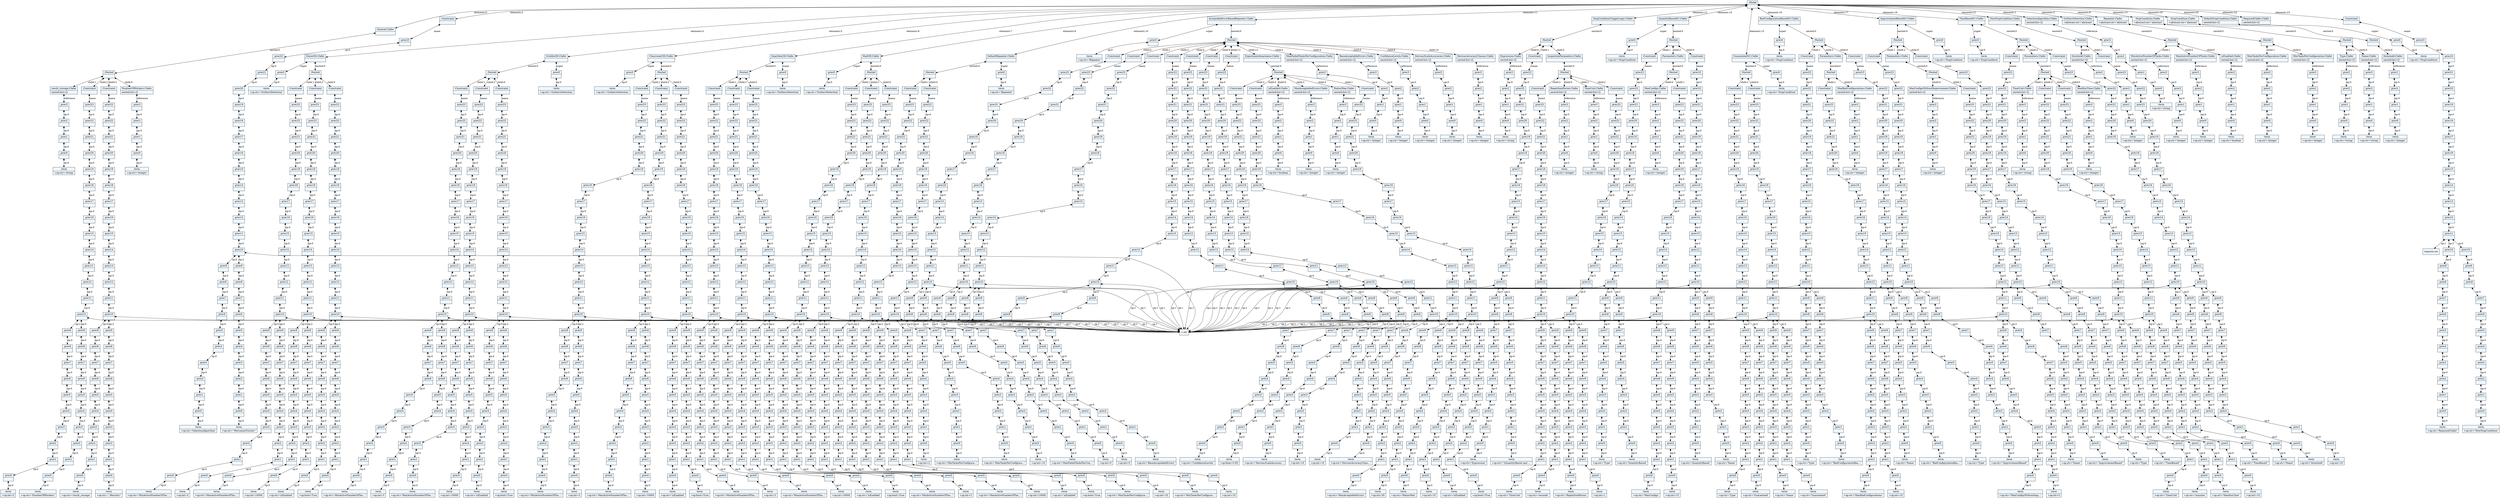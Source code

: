 
    digraph textX {
    fontname = "Bitstream Vera Sans"
    fontsize = 8
    node[
        shape=record,
        style=filled,
        fillcolor=aliceblue
    ]
    nodesep = 0.3
    edge[dir=black,arrowtail=empty]


139636604662544 -> 139636604443920 [label="elements:0" arrowtail=diamond dir=both]
139636604443920 -> 139636604442000 [label="nested:0" arrowtail=diamond dir=both]
139636604442000 -> 139636604443984 [label="child:0" arrowtail=diamond dir=both]
139636604443984 -> 139636604443856 [label="reference" arrowtail=diamond dir=both]
139636604443856 -> 139636604465296 [label="op:0" arrowtail=diamond dir=both]
139636604465296 -> 139636604466320 [label="op:0" arrowtail=diamond dir=both]
139636604466320 -> 139636604466832 [label="op:0" arrowtail=diamond dir=both]
139636604466832 -> 139636604468112 [label="op:0" arrowtail=diamond dir=both]
139636604468112[label="{:term|+op:str='integer'\l}"]
139636604466832[label="{:prec0|}"]
139636604466320[label="{:prec1|}"]
139636604465296[label="{:prec2|}"]
139636604443856[label="{:prec3|}"]
139636604443984[label="{NumberOfWorkers:Clafer|nested:list=[]\l}"]
139636604442000 -> 139636604444048 [label="child:1" arrowtail=diamond dir=both]
139636604444048 -> 139636604468304 [label="reference" arrowtail=diamond dir=both]
139636604468304 -> 139636604468432 [label="op:0" arrowtail=diamond dir=both]
139636604468432 -> 139636604465872 [label="op:0" arrowtail=diamond dir=both]
139636604465872 -> 139636604469072 [label="op:0" arrowtail=diamond dir=both]
139636604469072 -> 139636604468624 [label="op:0" arrowtail=diamond dir=both]
139636604468624[label="{:term|+op:str='string'\l}"]
139636604469072[label="{:prec0|}"]
139636604465872[label="{:prec1|}"]
139636604468432[label="{:prec2|}"]
139636604468304[label="{:prec3|}"]
139636604444048[label="{result_storage:Clafer|nested:list=[]\l}"]
139636604442000 -> 139636604441744 [label="child:2" arrowtail=diamond dir=both]
139636604441744 -> 139636604467408 [label="name" arrowtail=diamond dir=both]
139636604467408 -> 139636604815248 [label="op:0" arrowtail=diamond dir=both]
139636604815248 -> 139636604816784 [label="op:0" arrowtail=diamond dir=both]
139636604816784 -> 139636604717008 [label="op:0" arrowtail=diamond dir=both]
139636604717008 -> 139636604715792 [label="op:0" arrowtail=diamond dir=both]
139636604715792 -> 139636604716240 [label="op:0" arrowtail=diamond dir=both]
139636604716240 -> 139636604718160 [label="op:0" arrowtail=diamond dir=both]
139636604718160 -> 139636604717520 [label="op:0" arrowtail=diamond dir=both]
139636604717520 -> 139636605086672 [label="op:0" arrowtail=diamond dir=both]
139636605086672 -> 139636605087248 [label="op:0" arrowtail=diamond dir=both]
139636605087248 -> 139636604597392 [label="op:0" arrowtail=diamond dir=both]
139636604597392 -> 139636604598288 [label="op:0" arrowtail=diamond dir=both]
139636604598288 -> 139636604596368 [label="op:0" arrowtail=diamond dir=both]
139636604596368 -> 139636604599504 [label="op:0" arrowtail=diamond dir=both]
139636604599504 -> 139636604298384 [label="op:0" arrowtail=diamond dir=both]
139636604298384 -> 139636604298128 [label="op:0" arrowtail=diamond dir=both]
139636604298128 -> 139636604297360 [label="op:0" arrowtail=diamond dir=both]
139636604297360 -> 139636604297680 [label="op:0" arrowtail=diamond dir=both]
139636604297680 -> 139636604297872 [label="op:0" arrowtail=diamond dir=both]
139636604297872 -> 139636604298256 [label="op:0" arrowtail=diamond dir=both]
139636604298256 -> 139636604298576 [label="op:0" arrowtail=diamond dir=both]
139636604298576 -> 139636604298768 [label="op:0" arrowtail=diamond dir=both]
139636604298768 -> 139636604298960 [label="op:0" arrowtail=diamond dir=both]
139636604298960 -> 139636604299152 [label="op:0" arrowtail=diamond dir=both]
139636604299152 -> 139636604299344 [label="op:0" arrowtail=diamond dir=both]
139636604299344[label="{:term|+op:str='NumberOfWorkers'\l}"]
139636604299152[label="{:prec0|}"]
139636604298960[label="{:prec1|}"]
139636604298768[label="{:prec2|}"]
139636604298576[label="{:prec3|}"]
139636604298256[label="{:prec4|}"]
139636604297872[label="{:prec5|}"]
139636604297680[label="{:prec6|}"]
139636604297360[label="{:prec7|}"]
139636604298128[label="{:prec8|}"]
139636604298384[label="{:prec9|}"]
139636604599504 -> "=:str" [label="op:1" arrowtail=diamond dir=both]
139636604599504 -> 139636617638544 [label="op:2" arrowtail=diamond dir=both]
139636617638544 -> 139636604297552 [label="op:0" arrowtail=diamond dir=both]
139636604297552 -> 139636604297744 [label="op:0" arrowtail=diamond dir=both]
139636604297744 -> 139636604298064 [label="op:0" arrowtail=diamond dir=both]
139636604298064 -> 139636604298512 [label="op:0" arrowtail=diamond dir=both]
139636604298512 -> 139636604298832 [label="op:0" arrowtail=diamond dir=both]
139636604298832 -> 139636604299088 [label="op:0" arrowtail=diamond dir=both]
139636604299088 -> 139636604299408 [label="op:0" arrowtail=diamond dir=both]
139636604299408 -> 139636604299536 [label="op:0" arrowtail=diamond dir=both]
139636604299536 -> 139636604299792 [label="op:0" arrowtail=diamond dir=both]
139636604299792 -> 139636604299984 [label="op:0" arrowtail=diamond dir=both]
139636604299984[label="{:term|+op:int=3\l}"]
139636604299792[label="{:prec0|}"]
139636604299536[label="{:prec1|}"]
139636604299408[label="{:prec2|}"]
139636604299088[label="{:prec3|}"]
139636604298832[label="{:prec4|}"]
139636604298512[label="{:prec5|}"]
139636604298064[label="{:prec6|}"]
139636604297744[label="{:prec7|}"]
139636604297552[label="{:prec8|}"]
139636617638544[label="{:prec9|}"]
139636604599504[label="{:prec10|}"]
139636604596368[label="{:prec11|}"]
139636604598288[label="{:prec12|}"]
139636604597392[label="{:prec13|}"]
139636605087248[label="{:prec14|}"]
139636605086672[label="{:prec15|}"]
139636604717520[label="{:prec16|}"]
139636604718160[label="{:prec17|}"]
139636604716240[label="{:prec18|}"]
139636604715792[label="{:prec19|}"]
139636604717008[label="{:prec20|}"]
139636604816784[label="{:prec21|}"]
139636604815248[label="{:prec22|}"]
139636604467408[label="{:prec23|}"]
139636604441744[label="{:Constraint|}"]
139636604442000 -> 139636604469136 [label="child:3" arrowtail=diamond dir=both]
139636604469136 -> 139636604816464 [label="name" arrowtail=diamond dir=both]
139636604816464 -> 139636604817104 [label="op:0" arrowtail=diamond dir=both]
139636604817104 -> 139636604717072 [label="op:0" arrowtail=diamond dir=both]
139636604717072 -> 139636604715920 [label="op:0" arrowtail=diamond dir=both]
139636604715920 -> 139636604718288 [label="op:0" arrowtail=diamond dir=both]
139636604718288 -> 139636605086736 [label="op:0" arrowtail=diamond dir=both]
139636605086736 -> 139636605086800 [label="op:0" arrowtail=diamond dir=both]
139636605086800 -> 139636604599824 [label="op:0" arrowtail=diamond dir=both]
139636604599824 -> 139636604597328 [label="op:0" arrowtail=diamond dir=both]
139636604597328 -> 139636604297936 [label="op:0" arrowtail=diamond dir=both]
139636604297936 -> 139636604297808 [label="op:0" arrowtail=diamond dir=both]
139636604297808 -> 139636604298192 [label="op:0" arrowtail=diamond dir=both]
139636604298192 -> 139636604298704 [label="op:0" arrowtail=diamond dir=both]
139636604298704 -> 139636604299216 [label="op:0" arrowtail=diamond dir=both]
139636604299216 -> 139636604299600 [label="op:0" arrowtail=diamond dir=both]
139636604299600 -> 139636604299856 [label="op:0" arrowtail=diamond dir=both]
139636604299856 -> 139636604300112 [label="op:0" arrowtail=diamond dir=both]
139636604300112 -> 139636604300304 [label="op:0" arrowtail=diamond dir=both]
139636604300304 -> 139636604300496 [label="op:0" arrowtail=diamond dir=both]
139636604300496 -> 139636604300688 [label="op:0" arrowtail=diamond dir=both]
139636604300688 -> 139636604300880 [label="op:0" arrowtail=diamond dir=both]
139636604300880 -> 139636604301072 [label="op:0" arrowtail=diamond dir=both]
139636604301072 -> 139636604301264 [label="op:0" arrowtail=diamond dir=both]
139636604301264 -> 139636603150544 [label="op:0" arrowtail=diamond dir=both]
139636603150544 -> 139636603150736 [label="op:0" arrowtail=diamond dir=both]
139636603150736[label="{:term|+op:str='result_storage'\l}"]
139636603150544[label="{:prec0|}"]
139636604301264[label="{:prec1|}"]
139636604301072[label="{:prec2|}"]
139636604300880[label="{:prec3|}"]
139636604300688[label="{:prec4|}"]
139636604300496[label="{:prec5|}"]
139636604300304[label="{:prec6|}"]
139636604300112[label="{:prec7|}"]
139636604299856[label="{:prec8|}"]
139636604299600[label="{:prec9|}"]
139636604299216 -> "=:str" [label="op:1" arrowtail=diamond dir=both]
139636604299216 -> 139636604299728 [label="op:2" arrowtail=diamond dir=both]
139636604299728 -> 139636604300048 [label="op:0" arrowtail=diamond dir=both]
139636604300048 -> 139636604300368 [label="op:0" arrowtail=diamond dir=both]
139636604300368 -> 139636604300624 [label="op:0" arrowtail=diamond dir=both]
139636604300624 -> 139636604300944 [label="op:0" arrowtail=diamond dir=both]
139636604300944 -> 139636604301200 [label="op:0" arrowtail=diamond dir=both]
139636604301200 -> 139636603150608 [label="op:0" arrowtail=diamond dir=both]
139636603150608 -> 139636603150864 [label="op:0" arrowtail=diamond dir=both]
139636603150864 -> 139636603151056 [label="op:0" arrowtail=diamond dir=both]
139636603151056 -> 139636603151248 [label="op:0" arrowtail=diamond dir=both]
139636603151248 -> 139636603151440 [label="op:0" arrowtail=diamond dir=both]
139636603151440[label="{:term|+op:str=''./Results/''\l}"]
139636603151248[label="{:prec0|}"]
139636603151056[label="{:prec1|}"]
139636603150864[label="{:prec2|}"]
139636603150608[label="{:prec3|}"]
139636604301200[label="{:prec4|}"]
139636604300944[label="{:prec5|}"]
139636604300624[label="{:prec6|}"]
139636604300368[label="{:prec7|}"]
139636604300048[label="{:prec8|}"]
139636604299728[label="{:prec9|}"]
139636604299216[label="{:prec10|}"]
139636604298704[label="{:prec11|}"]
139636604298192[label="{:prec12|}"]
139636604297808[label="{:prec13|}"]
139636604297936[label="{:prec14|}"]
139636604597328[label="{:prec15|}"]
139636604599824[label="{:prec16|}"]
139636605086800[label="{:prec17|}"]
139636605086736[label="{:prec18|}"]
139636604718288[label="{:prec19|}"]
139636604715920[label="{:prec20|}"]
139636604717072[label="{:prec21|}"]
139636604817104[label="{:prec22|}"]
139636604816464[label="{:prec23|}"]
139636604469136[label="{:Constraint|}"]
139636604442000[label="{:Nested|}"]
139636604443920[label="{General:Clafer|}"]
139636604662544 -> 139636604442128 [label="elements:1" arrowtail=diamond dir=both]
139636604442128 -> 139636604442064 [label="reference" arrowtail=diamond dir=both]
139636604442064 -> 139636604442896 [label="op:0" arrowtail=diamond dir=both]
139636604442896 -> 139636604816208 [label="op:0" arrowtail=diamond dir=both]
139636604816208 -> 139636604715728 [label="op:0" arrowtail=diamond dir=both]
139636604715728 -> 139636604718800 [label="op:0" arrowtail=diamond dir=both]
139636604718800[label="{:term|+op:str='string'\l}"]
139636604715728[label="{:prec0|}"]
139636604816208[label="{:prec1|}"]
139636604442896[label="{:prec2|}"]
139636604442064[label="{:prec3|}"]
139636604442128[label="{SelectionAlgorithm:Clafer|nested:list=[]\l}"]
139636604662544 -> 139636604441360 [label="elements:2" arrowtail=diamond dir=both]
139636604441360 -> 139636604443472 [label="name" arrowtail=diamond dir=both]
139636604443472 -> 139636604817232 [label="op:0" arrowtail=diamond dir=both]
139636604817232 -> 139636604716880 [label="op:0" arrowtail=diamond dir=both]
139636604716880 -> 139636605087696 [label="op:0" arrowtail=diamond dir=both]
139636605087696 -> 139636604596304 [label="op:0" arrowtail=diamond dir=both]
139636604596304 -> 139636604598544 [label="op:0" arrowtail=diamond dir=both]
139636604598544 -> 139636604297296 [label="op:0" arrowtail=diamond dir=both]
139636604297296 -> 139636604298448 [label="op:0" arrowtail=diamond dir=both]
139636604298448 -> 139636604299024 [label="op:0" arrowtail=diamond dir=both]
139636604299024 -> 139636604299664 [label="op:0" arrowtail=diamond dir=both]
139636604299664 -> 139636604300176 [label="op:0" arrowtail=diamond dir=both]
139636604300176 -> 139636604300752 [label="op:0" arrowtail=diamond dir=both]
139636604300752 -> 139636604301136 [label="op:0" arrowtail=diamond dir=both]
139636604301136 -> 139636603150672 [label="op:0" arrowtail=diamond dir=both]
139636603150672 -> 139636603150928 [label="op:0" arrowtail=diamond dir=both]
139636603150928 -> 139636603151312 [label="op:0" arrowtail=diamond dir=both]
139636603151312 -> 139636603151568 [label="op:0" arrowtail=diamond dir=both]
139636603151568 -> 139636603151760 [label="op:0" arrowtail=diamond dir=both]
139636603151760 -> 139636603151952 [label="op:0" arrowtail=diamond dir=both]
139636603151952 -> 139636603152144 [label="op:0" arrowtail=diamond dir=both]
139636603152144 -> 139636603152336 [label="op:0" arrowtail=diamond dir=both]
139636603152336 -> 139636603152528 [label="op:0" arrowtail=diamond dir=both]
139636603152528 -> 139636603152720 [label="op:0" arrowtail=diamond dir=both]
139636603152720 -> 139636603152912 [label="op:0" arrowtail=diamond dir=both]
139636603152912 -> 139636603153104 [label="op:0" arrowtail=diamond dir=both]
139636603153104[label="{:term|+op:str='SelectionAlgorithm'\l}"]
139636603152912[label="{:prec0|}"]
139636603152720[label="{:prec1|}"]
139636603152528[label="{:prec2|}"]
139636603152336[label="{:prec3|}"]
139636603152144[label="{:prec4|}"]
139636603151952[label="{:prec5|}"]
139636603151760[label="{:prec6|}"]
139636603151568[label="{:prec7|}"]
139636603151312[label="{:prec8|}"]
139636603150928[label="{:prec9|}"]
139636603150672 -> "=:str" [label="op:1" arrowtail=diamond dir=both]
139636603150672 -> 139636603151184 [label="op:2" arrowtail=diamond dir=both]
139636603151184 -> 139636603151504 [label="op:0" arrowtail=diamond dir=both]
139636603151504 -> 139636603151824 [label="op:0" arrowtail=diamond dir=both]
139636603151824 -> 139636603152080 [label="op:0" arrowtail=diamond dir=both]
139636603152080 -> 139636603152400 [label="op:0" arrowtail=diamond dir=both]
139636603152400 -> 139636603152656 [label="op:0" arrowtail=diamond dir=both]
139636603152656 -> 139636603152976 [label="op:0" arrowtail=diamond dir=both]
139636603152976 -> 139636603153232 [label="op:0" arrowtail=diamond dir=both]
139636603153232 -> 139636603153424 [label="op:0" arrowtail=diamond dir=both]
139636603153424 -> 139636603153616 [label="op:0" arrowtail=diamond dir=both]
139636603153616 -> 139636603153808 [label="op:0" arrowtail=diamond dir=both]
139636603153808[label="{:term|+op:str=''MersenneTwister''\l}"]
139636603153616[label="{:prec0|}"]
139636603153424[label="{:prec1|}"]
139636603153232[label="{:prec2|}"]
139636603152976[label="{:prec3|}"]
139636603152656[label="{:prec4|}"]
139636603152400[label="{:prec5|}"]
139636603152080[label="{:prec6|}"]
139636603151824[label="{:prec7|}"]
139636603151504[label="{:prec8|}"]
139636603151184[label="{:prec9|}"]
139636603150672[label="{:prec10|}"]
139636604301136[label="{:prec11|}"]
139636604300752[label="{:prec12|}"]
139636604300176[label="{:prec13|}"]
139636604299664[label="{:prec14|}"]
139636604299024[label="{:prec15|}"]
139636604298448[label="{:prec16|}"]
139636604297296[label="{:prec17|}"]
139636604598544[label="{:prec18|}"]
139636604596304[label="{:prec19|}"]
139636605087696[label="{:prec20|}"]
139636604716880[label="{:prec21|}"]
139636604817232[label="{:prec22|}"]
139636604443472[label="{:prec23|}"]
139636604441360[label="{:Constraint|}"]
139636604662544 -> 139636604441936 [label="elements:3" arrowtail=diamond dir=both]
139636604441936 -> 139636604715600 [label="nested:0" arrowtail=diamond dir=both]
139636604715600 -> 139636604597648 [label="child:0" arrowtail=diamond dir=both]
139636604597648 -> 139636605086928 [label="reference" arrowtail=diamond dir=both]
139636605086928 -> 139636604297616 [label="op:0" arrowtail=diamond dir=both]
139636604297616 -> 139636604299280 [label="op:0" arrowtail=diamond dir=both]
139636604299280 -> 139636604300240 [label="op:0" arrowtail=diamond dir=both]
139636604300240 -> 139636604300816 [label="op:0" arrowtail=diamond dir=both]
139636604300816[label="{:term|+op:str='boolean'\l}"]
139636604300240[label="{:prec0|}"]
139636604299280[label="{:prec1|}"]
139636604297616[label="{:prec2|}"]
139636605086928[label="{:prec3|}"]
139636604597648[label="{isEnabled:Clafer|nested:list=[]\l}"]
139636604715600 -> 139636604598736 [label="child:1" arrowtail=diamond dir=both]
139636604598736 -> 139636604298896 [label="reference" arrowtail=diamond dir=both]
139636604298896 -> 139636604299920 [label="op:0" arrowtail=diamond dir=both]
139636604299920 -> 139636604301008 [label="op:0" arrowtail=diamond dir=both]
139636604301008 -> 139636603150416 [label="op:0" arrowtail=diamond dir=both]
139636603150416 -> 139636603150992 [label="op:0" arrowtail=diamond dir=both]
139636603150992[label="{:term|+op:str='integer'\l}"]
139636603150416[label="{:prec0|}"]
139636604301008[label="{:prec1|}"]
139636604299920[label="{:prec2|}"]
139636604298896[label="{:prec3|}"]
139636604598736[label="{MinActiveNumberOfTasks:Clafer|nested:list=[]\l}"]
139636604715600 -> 139636605085264 [label="child:2" arrowtail=diamond dir=both]
139636605085264 -> 139636604299472 [label="reference" arrowtail=diamond dir=both]
139636604299472 -> 139636604298000 [label="op:0" arrowtail=diamond dir=both]
139636604298000 -> 139636603150800 [label="op:0" arrowtail=diamond dir=both]
139636603150800 -> 139636603151632 [label="op:0" arrowtail=diamond dir=both]
139636603151632 -> 139636603152016 [label="op:0" arrowtail=diamond dir=both]
139636603152016[label="{:term|+op:str='integer'\l}"]
139636603151632[label="{:prec0|}"]
139636603150800[label="{:prec1|}"]
139636604298000[label="{:prec2|}"]
139636604299472[label="{:prec3|}"]
139636605085264[label="{MaxActiveNumberOfTasks:Clafer|nested:list=[]\l}"]
139636604715600[label="{:Nested|}"]
139636604441936[label="{OutliersDetection:Clafer|+abstract:str='abstract'\l}"]
139636604662544 -> 139636604466448 [label="elements:4" arrowtail=diamond dir=both]
139636604466448 -> 139636604717584 [label="super" arrowtail=diamond dir=both]
139636604717584 -> 139636604599312 [label="op:0" arrowtail=diamond dir=both]
139636604599312[label="{:term|+op:str='OutliersDetection'\l}"]
139636604717584[label="{:prec0|}"]
139636604466448 -> 139636604300432 [label="nested:0" arrowtail=diamond dir=both]
139636604300432 -> 139636603150480 [label="child:0" arrowtail=diamond dir=both]
139636603150480 -> 139636603151376 [label="name" arrowtail=diamond dir=both]
139636603151376 -> 139636603152272 [label="op:0" arrowtail=diamond dir=both]
139636603152272 -> 139636603152784 [label="op:0" arrowtail=diamond dir=both]
139636603152784 -> 139636603153168 [label="op:0" arrowtail=diamond dir=both]
139636603153168 -> 139636603153488 [label="op:0" arrowtail=diamond dir=both]
139636603153488 -> 139636603153680 [label="op:0" arrowtail=diamond dir=both]
139636603153680 -> 139636603153936 [label="op:0" arrowtail=diamond dir=both]
139636603153936 -> 139636603154128 [label="op:0" arrowtail=diamond dir=both]
139636603154128 -> 139636603154320 [label="op:0" arrowtail=diamond dir=both]
139636603154320 -> 139636603166864 [label="op:0" arrowtail=diamond dir=both]
139636603166864 -> 139636603167056 [label="op:0" arrowtail=diamond dir=both]
139636603167056 -> 139636603167248 [label="op:0" arrowtail=diamond dir=both]
139636603167248 -> 139636603167440 [label="op:0" arrowtail=diamond dir=both]
139636603167440 -> 139636603167632 [label="op:0" arrowtail=diamond dir=both]
139636603167632 -> 139636603167824 [label="op:0" arrowtail=diamond dir=both]
139636603167824 -> 139636603168016 [label="op:0" arrowtail=diamond dir=both]
139636603168016 -> 139636603168208 [label="op:0" arrowtail=diamond dir=both]
139636603168208 -> 139636603168400 [label="op:0" arrowtail=diamond dir=both]
139636603168400 -> 139636603168592 [label="op:0" arrowtail=diamond dir=both]
139636603168592 -> 139636603168784 [label="op:0" arrowtail=diamond dir=both]
139636603168784 -> 139636603168976 [label="op:0" arrowtail=diamond dir=both]
139636603168976 -> 139636603169168 [label="op:0" arrowtail=diamond dir=both]
139636603169168 -> 139636603169360 [label="op:0" arrowtail=diamond dir=both]
139636603169360 -> 139636603169552 [label="op:0" arrowtail=diamond dir=both]
139636603169552 -> 139636603169744 [label="op:0" arrowtail=diamond dir=both]
139636603169744[label="{:term|+op:str='isEnabled'\l}"]
139636603169552[label="{:prec0|}"]
139636603169360[label="{:prec1|}"]
139636603169168[label="{:prec2|}"]
139636603168976[label="{:prec3|}"]
139636603168784[label="{:prec4|}"]
139636603168592[label="{:prec5|}"]
139636603168400[label="{:prec6|}"]
139636603168208[label="{:prec7|}"]
139636603168016[label="{:prec8|}"]
139636603167824[label="{:prec9|}"]
139636603167632 -> "=:str" [label="op:1" arrowtail=diamond dir=both]
139636603167632 -> 139636603167952 [label="op:2" arrowtail=diamond dir=both]
139636603167952 -> 139636603168144 [label="op:0" arrowtail=diamond dir=both]
139636603168144 -> 139636603168464 [label="op:0" arrowtail=diamond dir=both]
139636603168464 -> 139636603168720 [label="op:0" arrowtail=diamond dir=both]
139636603168720 -> 139636603169040 [label="op:0" arrowtail=diamond dir=both]
139636603169040 -> 139636603169296 [label="op:0" arrowtail=diamond dir=both]
139636603169296 -> 139636603169616 [label="op:0" arrowtail=diamond dir=both]
139636603169616 -> 139636603169872 [label="op:0" arrowtail=diamond dir=both]
139636603169872 -> 139636603170064 [label="op:0" arrowtail=diamond dir=both]
139636603170064 -> 139636603170256 [label="op:0" arrowtail=diamond dir=both]
139636603170256 -> 139636603170448 [label="op:0" arrowtail=diamond dir=both]
139636603170448[label="{:term|+op:bool=True\l}"]
139636603170256[label="{:prec0|}"]
139636603170064[label="{:prec1|}"]
139636603169872[label="{:prec2|}"]
139636603169616[label="{:prec3|}"]
139636603169296[label="{:prec4|}"]
139636603169040[label="{:prec5|}"]
139636603168720[label="{:prec6|}"]
139636603168464[label="{:prec7|}"]
139636603168144[label="{:prec8|}"]
139636603167952[label="{:prec9|}"]
139636603167632[label="{:prec10|}"]
139636603167440[label="{:prec11|}"]
139636603167248[label="{:prec12|}"]
139636603167056[label="{:prec13|}"]
139636603166864[label="{:prec14|}"]
139636603154320[label="{:prec15|}"]
139636603154128[label="{:prec16|}"]
139636603153936[label="{:prec17|}"]
139636603153680[label="{:prec18|}"]
139636603153488[label="{:prec19|}"]
139636603153168[label="{:prec20|}"]
139636603152784[label="{:prec21|}"]
139636603152272[label="{:prec22|}"]
139636603151376[label="{:prec23|}"]
139636603150480[label="{:Constraint|}"]
139636604300432 -> 139636603152464 [label="child:1" arrowtail=diamond dir=both]
139636603152464 -> 139636603151696 [label="name" arrowtail=diamond dir=both]
139636603151696 -> 139636603152848 [label="op:0" arrowtail=diamond dir=both]
139636603152848 -> 139636603153296 [label="op:0" arrowtail=diamond dir=both]
139636603153296 -> 139636603153744 [label="op:0" arrowtail=diamond dir=both]
139636603153744 -> 139636603154000 [label="op:0" arrowtail=diamond dir=both]
139636603154000 -> 139636603154384 [label="op:0" arrowtail=diamond dir=both]
139636603154384 -> 139636603166992 [label="op:0" arrowtail=diamond dir=both]
139636603166992 -> 139636603167312 [label="op:0" arrowtail=diamond dir=both]
139636603167312 -> 139636603167568 [label="op:0" arrowtail=diamond dir=both]
139636603167568 -> 139636603167888 [label="op:0" arrowtail=diamond dir=both]
139636603167888 -> 139636603168336 [label="op:0" arrowtail=diamond dir=both]
139636603168336 -> 139636603168848 [label="op:0" arrowtail=diamond dir=both]
139636603168848 -> 139636603169232 [label="op:0" arrowtail=diamond dir=both]
139636603169232 -> 139636603169680 [label="op:0" arrowtail=diamond dir=both]
139636603169680 -> 139636603169936 [label="op:0" arrowtail=diamond dir=both]
139636603169936 -> 139636603170320 [label="op:0" arrowtail=diamond dir=both]
139636603170320 -> 139636603170576 [label="op:0" arrowtail=diamond dir=both]
139636603170576 -> 139636603170768 [label="op:0" arrowtail=diamond dir=both]
139636603170768 -> 139636603191504 [label="op:0" arrowtail=diamond dir=both]
139636603191504 -> 139636603191696 [label="op:0" arrowtail=diamond dir=both]
139636603191696 -> 139636603191888 [label="op:0" arrowtail=diamond dir=both]
139636603191888 -> 139636603192080 [label="op:0" arrowtail=diamond dir=both]
139636603192080 -> 139636603192272 [label="op:0" arrowtail=diamond dir=both]
139636603192272 -> 139636603192464 [label="op:0" arrowtail=diamond dir=both]
139636603192464 -> 139636603192656 [label="op:0" arrowtail=diamond dir=both]
139636603192656[label="{:term|+op:str='MinActiveNumberOfTas...'\l}"]
139636603192464[label="{:prec0|}"]
139636603192272[label="{:prec1|}"]
139636603192080[label="{:prec2|}"]
139636603191888[label="{:prec3|}"]
139636603191696[label="{:prec4|}"]
139636603191504[label="{:prec5|}"]
139636603170768[label="{:prec6|}"]
139636603170576[label="{:prec7|}"]
139636603170320[label="{:prec8|}"]
139636603169936[label="{:prec9|}"]
139636603169680 -> "=:str" [label="op:1" arrowtail=diamond dir=both]
139636603169680 -> 139636603170192 [label="op:2" arrowtail=diamond dir=both]
139636603170192 -> 139636603170512 [label="op:0" arrowtail=diamond dir=both]
139636603170512 -> 139636603191376 [label="op:0" arrowtail=diamond dir=both]
139636603191376 -> 139636603191632 [label="op:0" arrowtail=diamond dir=both]
139636603191632 -> 139636603191952 [label="op:0" arrowtail=diamond dir=both]
139636603191952 -> 139636603192208 [label="op:0" arrowtail=diamond dir=both]
139636603192208 -> 139636603192528 [label="op:0" arrowtail=diamond dir=both]
139636603192528 -> 139636603192784 [label="op:0" arrowtail=diamond dir=both]
139636603192784 -> 139636603192976 [label="op:0" arrowtail=diamond dir=both]
139636603192976 -> 139636603193168 [label="op:0" arrowtail=diamond dir=both]
139636603193168 -> 139636603193360 [label="op:0" arrowtail=diamond dir=both]
139636603193360[label="{:term|+op:int=3\l}"]
139636603193168[label="{:prec0|}"]
139636603192976[label="{:prec1|}"]
139636603192784[label="{:prec2|}"]
139636603192528[label="{:prec3|}"]
139636603192208[label="{:prec4|}"]
139636603191952[label="{:prec5|}"]
139636603191632[label="{:prec6|}"]
139636603191376[label="{:prec7|}"]
139636603170512[label="{:prec8|}"]
139636603170192[label="{:prec9|}"]
139636603169680[label="{:prec10|}"]
139636603169232[label="{:prec11|}"]
139636603168848[label="{:prec12|}"]
139636603168336[label="{:prec13|}"]
139636603167888[label="{:prec14|}"]
139636603167568[label="{:prec15|}"]
139636603167312[label="{:prec16|}"]
139636603166992[label="{:prec17|}"]
139636603154384[label="{:prec18|}"]
139636603154000[label="{:prec19|}"]
139636603153744[label="{:prec20|}"]
139636603153296[label="{:prec21|}"]
139636603152848[label="{:prec22|}"]
139636603151696[label="{:prec23|}"]
139636603152464[label="{:Constraint|}"]
139636604300432 -> 139636603153360 [label="child:2" arrowtail=diamond dir=both]
139636603153360 -> 139636603152208 [label="name" arrowtail=diamond dir=both]
139636603152208 -> 139636603153552 [label="op:0" arrowtail=diamond dir=both]
139636603153552 -> 139636603154064 [label="op:0" arrowtail=diamond dir=both]
139636603154064 -> 139636603166800 [label="op:0" arrowtail=diamond dir=both]
139636603166800 -> 139636603167184 [label="op:0" arrowtail=diamond dir=both]
139636603167184 -> 139636603167696 [label="op:0" arrowtail=diamond dir=both]
139636603167696 -> 139636603168272 [label="op:0" arrowtail=diamond dir=both]
139636603168272 -> 139636603168912 [label="op:0" arrowtail=diamond dir=both]
139636603168912 -> 139636603169488 [label="op:0" arrowtail=diamond dir=both]
139636603169488 -> 139636603170128 [label="op:0" arrowtail=diamond dir=both]
139636603170128 -> 139636603170640 [label="op:0" arrowtail=diamond dir=both]
139636603170640 -> 139636603191760 [label="op:0" arrowtail=diamond dir=both]
139636603191760 -> 139636603192144 [label="op:0" arrowtail=diamond dir=both]
139636603192144 -> 139636603192592 [label="op:0" arrowtail=diamond dir=both]
139636603192592 -> 139636603192848 [label="op:0" arrowtail=diamond dir=both]
139636603192848 -> 139636603193232 [label="op:0" arrowtail=diamond dir=both]
139636603193232 -> 139636603193488 [label="op:0" arrowtail=diamond dir=both]
139636603193488 -> 139636603193680 [label="op:0" arrowtail=diamond dir=both]
139636603193680 -> 139636603193872 [label="op:0" arrowtail=diamond dir=both]
139636603193872 -> 139636603194064 [label="op:0" arrowtail=diamond dir=both]
139636603194064 -> 139636603194256 [label="op:0" arrowtail=diamond dir=both]
139636603194256 -> 139636603194448 [label="op:0" arrowtail=diamond dir=both]
139636603194448 -> 139636603194640 [label="op:0" arrowtail=diamond dir=both]
139636603194640 -> 139636603194832 [label="op:0" arrowtail=diamond dir=both]
139636603194832 -> 139636603195024 [label="op:0" arrowtail=diamond dir=both]
139636603195024[label="{:term|+op:str='MaxActiveNumberOfTas...'\l}"]
139636603194832[label="{:prec0|}"]
139636603194640[label="{:prec1|}"]
139636603194448[label="{:prec2|}"]
139636603194256[label="{:prec3|}"]
139636603194064[label="{:prec4|}"]
139636603193872[label="{:prec5|}"]
139636603193680[label="{:prec6|}"]
139636603193488[label="{:prec7|}"]
139636603193232[label="{:prec8|}"]
139636603192848[label="{:prec9|}"]
139636603192592 -> "=:str" [label="op:1" arrowtail=diamond dir=both]
139636603192592 -> 139636603193104 [label="op:2" arrowtail=diamond dir=both]
139636603193104 -> 139636603193424 [label="op:0" arrowtail=diamond dir=both]
139636603193424 -> 139636603193744 [label="op:0" arrowtail=diamond dir=both]
139636603193744 -> 139636603194000 [label="op:0" arrowtail=diamond dir=both]
139636603194000 -> 139636603194320 [label="op:0" arrowtail=diamond dir=both]
139636603194320 -> 139636603194576 [label="op:0" arrowtail=diamond dir=both]
139636603194576 -> 139636603194896 [label="op:0" arrowtail=diamond dir=both]
139636603194896 -> 139636603195152 [label="op:0" arrowtail=diamond dir=both]
139636603195152 -> 139636603195344 [label="op:0" arrowtail=diamond dir=both]
139636603195344 -> 139636603211984 [label="op:0" arrowtail=diamond dir=both]
139636603211984 -> 139636603212176 [label="op:0" arrowtail=diamond dir=both]
139636603212176[label="{:term|+op:int=10000\l}"]
139636603211984[label="{:prec0|}"]
139636603195344[label="{:prec1|}"]
139636603195152[label="{:prec2|}"]
139636603194896[label="{:prec3|}"]
139636603194576[label="{:prec4|}"]
139636603194320[label="{:prec5|}"]
139636603194000[label="{:prec6|}"]
139636603193744[label="{:prec7|}"]
139636603193424[label="{:prec8|}"]
139636603193104[label="{:prec9|}"]
139636603192592[label="{:prec10|}"]
139636603192144[label="{:prec11|}"]
139636603191760[label="{:prec12|}"]
139636603170640[label="{:prec13|}"]
139636603170128[label="{:prec14|}"]
139636603169488[label="{:prec15|}"]
139636603168912[label="{:prec16|}"]
139636603168272[label="{:prec17|}"]
139636603167696[label="{:prec18|}"]
139636603167184[label="{:prec19|}"]
139636603166800[label="{:prec20|}"]
139636603154064[label="{:prec21|}"]
139636603153552[label="{:prec22|}"]
139636603152208[label="{:prec23|}"]
139636603153360[label="{:Constraint|}"]
139636604300432[label="{:Nested|}"]
139636604466448[label="{DixonOD:Clafer|}"]
139636604662544 -> 139636604596496 [label="elements:5" arrowtail=diamond dir=both]
139636604596496 -> 139636604298640 [label="super" arrowtail=diamond dir=both]
139636604298640 -> 139636603153872 [label="op:0" arrowtail=diamond dir=both]
139636603153872[label="{:term|+op:str='OutliersDetection'\l}"]
139636604298640[label="{:prec0|}"]
139636604596496 -> 139636603151120 [label="nested:0" arrowtail=diamond dir=both]
139636603151120 -> 139636603154192 [label="child:0" arrowtail=diamond dir=both]
139636603154192 -> 139636603166928 [label="name" arrowtail=diamond dir=both]
139636603166928 -> 139636603167760 [label="op:0" arrowtail=diamond dir=both]
139636603167760 -> 139636603168656 [label="op:0" arrowtail=diamond dir=both]
139636603168656 -> 139636603169808 [label="op:0" arrowtail=diamond dir=both]
139636603169808 -> 139636603170704 [label="op:0" arrowtail=diamond dir=both]
139636603170704 -> 139636603191568 [label="op:0" arrowtail=diamond dir=both]
139636603191568 -> 139636603192336 [label="op:0" arrowtail=diamond dir=both]
139636603192336 -> 139636603192912 [label="op:0" arrowtail=diamond dir=both]
139636603192912 -> 139636603193616 [label="op:0" arrowtail=diamond dir=both]
139636603193616 -> 139636603193936 [label="op:0" arrowtail=diamond dir=both]
139636603193936 -> 139636603194384 [label="op:0" arrowtail=diamond dir=both]
139636603194384 -> 139636603194768 [label="op:0" arrowtail=diamond dir=both]
139636603194768 -> 139636603195280 [label="op:0" arrowtail=diamond dir=both]
139636603195280 -> 139636603211920 [label="op:0" arrowtail=diamond dir=both]
139636603211920 -> 139636603212240 [label="op:0" arrowtail=diamond dir=both]
139636603212240 -> 139636603212368 [label="op:0" arrowtail=diamond dir=both]
139636603212368 -> 139636603212624 [label="op:0" arrowtail=diamond dir=both]
139636603212624 -> 139636603212816 [label="op:0" arrowtail=diamond dir=both]
139636603212816 -> 139636603213008 [label="op:0" arrowtail=diamond dir=both]
139636603213008 -> 139636603213200 [label="op:0" arrowtail=diamond dir=both]
139636603213200 -> 139636603213392 [label="op:0" arrowtail=diamond dir=both]
139636603213392 -> 139636603213584 [label="op:0" arrowtail=diamond dir=both]
139636603213584 -> 139636603213776 [label="op:0" arrowtail=diamond dir=both]
139636603213776 -> 139636603213968 [label="op:0" arrowtail=diamond dir=both]
139636603213968 -> 139636603214160 [label="op:0" arrowtail=diamond dir=both]
139636603214160[label="{:term|+op:str='isEnabled'\l}"]
139636603213968[label="{:prec0|}"]
139636603213776[label="{:prec1|}"]
139636603213584[label="{:prec2|}"]
139636603213392[label="{:prec3|}"]
139636603213200[label="{:prec4|}"]
139636603213008[label="{:prec5|}"]
139636603212816[label="{:prec6|}"]
139636603212624[label="{:prec7|}"]
139636603212368[label="{:prec8|}"]
139636603212240[label="{:prec9|}"]
139636603211920 -> "=:str" [label="op:1" arrowtail=diamond dir=both]
139636603211920 -> 139636603212432 [label="op:2" arrowtail=diamond dir=both]
139636603212432 -> 139636603212560 [label="op:0" arrowtail=diamond dir=both]
139636603212560 -> 139636603212880 [label="op:0" arrowtail=diamond dir=both]
139636603212880 -> 139636603213136 [label="op:0" arrowtail=diamond dir=both]
139636603213136 -> 139636603213456 [label="op:0" arrowtail=diamond dir=both]
139636603213456 -> 139636603213712 [label="op:0" arrowtail=diamond dir=both]
139636603213712 -> 139636603214032 [label="op:0" arrowtail=diamond dir=both]
139636603214032 -> 139636603214288 [label="op:0" arrowtail=diamond dir=both]
139636603214288 -> 139636603214480 [label="op:0" arrowtail=diamond dir=both]
139636603214480 -> 139636603214672 [label="op:0" arrowtail=diamond dir=both]
139636603214672 -> 139636603214864 [label="op:0" arrowtail=diamond dir=both]
139636603214864[label="{:term|+op:bool=True\l}"]
139636603214672[label="{:prec0|}"]
139636603214480[label="{:prec1|}"]
139636603214288[label="{:prec2|}"]
139636603214032[label="{:prec3|}"]
139636603213712[label="{:prec4|}"]
139636603213456[label="{:prec5|}"]
139636603213136[label="{:prec6|}"]
139636603212880[label="{:prec7|}"]
139636603212560[label="{:prec8|}"]
139636603212432[label="{:prec9|}"]
139636603211920[label="{:prec10|}"]
139636603195280[label="{:prec11|}"]
139636603194768[label="{:prec12|}"]
139636603194384[label="{:prec13|}"]
139636603193936[label="{:prec14|}"]
139636603193616[label="{:prec15|}"]
139636603192912[label="{:prec16|}"]
139636603192336[label="{:prec17|}"]
139636603191568[label="{:prec18|}"]
139636603170704[label="{:prec19|}"]
139636603169808[label="{:prec20|}"]
139636603168656[label="{:prec21|}"]
139636603167760[label="{:prec22|}"]
139636603166928[label="{:prec23|}"]
139636603154192[label="{:Constraint|}"]
139636603151120 -> 139636603154256 [label="child:1" arrowtail=diamond dir=both]
139636603154256 -> 139636603167120 [label="name" arrowtail=diamond dir=both]
139636603167120 -> 139636603169104 [label="op:0" arrowtail=diamond dir=both]
139636603169104 -> 139636603170384 [label="op:0" arrowtail=diamond dir=both]
139636603170384 -> 139636603191824 [label="op:0" arrowtail=diamond dir=both]
139636603191824 -> 139636603192720 [label="op:0" arrowtail=diamond dir=both]
139636603192720 -> 139636603193552 [label="op:0" arrowtail=diamond dir=both]
139636603193552 -> 139636603194192 [label="op:0" arrowtail=diamond dir=both]
139636603194192 -> 139636603194960 [label="op:0" arrowtail=diamond dir=both]
139636603194960 -> 139636603211856 [label="op:0" arrowtail=diamond dir=both]
139636603211856 -> 139636603212304 [label="op:0" arrowtail=diamond dir=both]
139636603212304 -> 139636603212752 [label="op:0" arrowtail=diamond dir=both]
139636603212752 -> 139636603213264 [label="op:0" arrowtail=diamond dir=both]
139636603213264 -> 139636603213648 [label="op:0" arrowtail=diamond dir=both]
139636603213648 -> 139636603214096 [label="op:0" arrowtail=diamond dir=both]
139636603214096 -> 139636603214352 [label="op:0" arrowtail=diamond dir=both]
139636603214352 -> 139636603214736 [label="op:0" arrowtail=diamond dir=both]
139636603214736 -> 139636603214992 [label="op:0" arrowtail=diamond dir=both]
139636603214992 -> 139636603215184 [label="op:0" arrowtail=diamond dir=both]
139636603215184 -> 139636603215376 [label="op:0" arrowtail=diamond dir=both]
139636603215376 -> 139636603215568 [label="op:0" arrowtail=diamond dir=both]
139636603215568 -> 139636603215760 [label="op:0" arrowtail=diamond dir=both]
139636603215760 -> 139636603240592 [label="op:0" arrowtail=diamond dir=both]
139636603240592 -> 139636603240784 [label="op:0" arrowtail=diamond dir=both]
139636603240784 -> 139636603240976 [label="op:0" arrowtail=diamond dir=both]
139636603240976 -> 139636603241168 [label="op:0" arrowtail=diamond dir=both]
139636603241168[label="{:term|+op:str='MinActiveNumberOfTas...'\l}"]
139636603240976[label="{:prec0|}"]
139636603240784[label="{:prec1|}"]
139636603240592[label="{:prec2|}"]
139636603215760[label="{:prec3|}"]
139636603215568[label="{:prec4|}"]
139636603215376[label="{:prec5|}"]
139636603215184[label="{:prec6|}"]
139636603214992[label="{:prec7|}"]
139636603214736[label="{:prec8|}"]
139636603214352[label="{:prec9|}"]
139636603214096 -> "=:str" [label="op:1" arrowtail=diamond dir=both]
139636603214096 -> 139636603214608 [label="op:2" arrowtail=diamond dir=both]
139636603214608 -> 139636603214928 [label="op:0" arrowtail=diamond dir=both]
139636603214928 -> 139636603215248 [label="op:0" arrowtail=diamond dir=both]
139636603215248 -> 139636603215504 [label="op:0" arrowtail=diamond dir=both]
139636603215504 -> 139636603215824 [label="op:0" arrowtail=diamond dir=both]
139636603215824 -> 139636603240720 [label="op:0" arrowtail=diamond dir=both]
139636603240720 -> 139636603241040 [label="op:0" arrowtail=diamond dir=both]
139636603241040 -> 139636603241296 [label="op:0" arrowtail=diamond dir=both]
139636603241296 -> 139636603241488 [label="op:0" arrowtail=diamond dir=both]
139636603241488 -> 139636603241680 [label="op:0" arrowtail=diamond dir=both]
139636603241680 -> 139636603241872 [label="op:0" arrowtail=diamond dir=both]
139636603241872[label="{:term|+op:int=3\l}"]
139636603241680[label="{:prec0|}"]
139636603241488[label="{:prec1|}"]
139636603241296[label="{:prec2|}"]
139636603241040[label="{:prec3|}"]
139636603240720[label="{:prec4|}"]
139636603215824[label="{:prec5|}"]
139636603215504[label="{:prec6|}"]
139636603215248[label="{:prec7|}"]
139636603214928[label="{:prec8|}"]
139636603214608[label="{:prec9|}"]
139636603214096[label="{:prec10|}"]
139636603213648[label="{:prec11|}"]
139636603213264[label="{:prec12|}"]
139636603212752[label="{:prec13|}"]
139636603212304[label="{:prec14|}"]
139636603211856[label="{:prec15|}"]
139636603194960[label="{:prec16|}"]
139636603194192[label="{:prec17|}"]
139636603193552[label="{:prec18|}"]
139636603192720[label="{:prec19|}"]
139636603191824[label="{:prec20|}"]
139636603170384[label="{:prec21|}"]
139636603169104[label="{:prec22|}"]
139636603167120[label="{:prec23|}"]
139636603154256[label="{:Constraint|}"]
139636603151120 -> 139636603170000 [label="child:2" arrowtail=diamond dir=both]
139636603170000 -> 139636603167504 [label="name" arrowtail=diamond dir=both]
139636603167504 -> 139636603167376 [label="op:0" arrowtail=diamond dir=both]
139636603167376 -> 139636603192400 [label="op:0" arrowtail=diamond dir=both]
139636603192400 -> 139636603193808 [label="op:0" arrowtail=diamond dir=both]
139636603193808 -> 139636603194704 [label="op:0" arrowtail=diamond dir=both]
139636603194704 -> 139636603212048 [label="op:0" arrowtail=diamond dir=both]
139636603212048 -> 139636603212688 [label="op:0" arrowtail=diamond dir=both]
139636603212688 -> 139636603213328 [label="op:0" arrowtail=diamond dir=both]
139636603213328 -> 139636603213904 [label="op:0" arrowtail=diamond dir=both]
139636603213904 -> 139636603214544 [label="op:0" arrowtail=diamond dir=both]
139636603214544 -> 139636603215056 [label="op:0" arrowtail=diamond dir=both]
139636603215056 -> 139636603215632 [label="op:0" arrowtail=diamond dir=both]
139636603215632 -> 139636603240656 [label="op:0" arrowtail=diamond dir=both]
139636603240656 -> 139636603241104 [label="op:0" arrowtail=diamond dir=both]
139636603241104 -> 139636603241360 [label="op:0" arrowtail=diamond dir=both]
139636603241360 -> 139636603241744 [label="op:0" arrowtail=diamond dir=both]
139636603241744 -> 139636603242000 [label="op:0" arrowtail=diamond dir=both]
139636603242000 -> 139636603242192 [label="op:0" arrowtail=diamond dir=both]
139636603242192 -> 139636603242384 [label="op:0" arrowtail=diamond dir=both]
139636603242384 -> 139636603242576 [label="op:0" arrowtail=diamond dir=both]
139636603242576 -> 139636603242768 [label="op:0" arrowtail=diamond dir=both]
139636603242768 -> 139636603242960 [label="op:0" arrowtail=diamond dir=both]
139636603242960 -> 139636603243152 [label="op:0" arrowtail=diamond dir=both]
139636603243152 -> 139636603243344 [label="op:0" arrowtail=diamond dir=both]
139636603243344 -> 139636603243536 [label="op:0" arrowtail=diamond dir=both]
139636603243536[label="{:term|+op:str='MaxActiveNumberOfTas...'\l}"]
139636603243344[label="{:prec0|}"]
139636603243152[label="{:prec1|}"]
139636603242960[label="{:prec2|}"]
139636603242768[label="{:prec3|}"]
139636603242576[label="{:prec4|}"]
139636603242384[label="{:prec5|}"]
139636603242192[label="{:prec6|}"]
139636603242000[label="{:prec7|}"]
139636603241744[label="{:prec8|}"]
139636603241360[label="{:prec9|}"]
139636603241104 -> "=:str" [label="op:1" arrowtail=diamond dir=both]
139636603241104 -> 139636603241616 [label="op:2" arrowtail=diamond dir=both]
139636603241616 -> 139636603241936 [label="op:0" arrowtail=diamond dir=both]
139636603241936 -> 139636603242256 [label="op:0" arrowtail=diamond dir=both]
139636603242256 -> 139636603242512 [label="op:0" arrowtail=diamond dir=both]
139636603242512 -> 139636603242832 [label="op:0" arrowtail=diamond dir=both]
139636603242832 -> 139636603243088 [label="op:0" arrowtail=diamond dir=both]
139636603243088 -> 139636603243408 [label="op:0" arrowtail=diamond dir=both]
139636603243408 -> 139636603243664 [label="op:0" arrowtail=diamond dir=both]
139636603243664 -> 139636603243856 [label="op:0" arrowtail=diamond dir=both]
139636603243856 -> 139636603244048 [label="op:0" arrowtail=diamond dir=both]
139636603244048 -> 139636603244240 [label="op:0" arrowtail=diamond dir=both]
139636603244240[label="{:term|+op:int=10000\l}"]
139636603244048[label="{:prec0|}"]
139636603243856[label="{:prec1|}"]
139636603243664[label="{:prec2|}"]
139636603243408[label="{:prec3|}"]
139636603243088[label="{:prec4|}"]
139636603242832[label="{:prec5|}"]
139636603242512[label="{:prec6|}"]
139636603242256[label="{:prec7|}"]
139636603241936[label="{:prec8|}"]
139636603241616[label="{:prec9|}"]
139636603241104[label="{:prec10|}"]
139636603240656[label="{:prec11|}"]
139636603215632[label="{:prec12|}"]
139636603215056[label="{:prec13|}"]
139636603214544[label="{:prec14|}"]
139636603213904[label="{:prec15|}"]
139636603213328[label="{:prec16|}"]
139636603212688[label="{:prec17|}"]
139636603212048[label="{:prec18|}"]
139636603194704[label="{:prec19|}"]
139636603193808[label="{:prec20|}"]
139636603192400[label="{:prec21|}"]
139636603167376[label="{:prec22|}"]
139636603167504[label="{:prec23|}"]
139636603170000[label="{:Constraint|}"]
139636603151120[label="{:Nested|}"]
139636604596496[label="{GrubbsOD:Clafer|}"]
139636604662544 -> 139636604718352 [label="elements:6" arrowtail=diamond dir=both]
139636604718352 -> 139636604300560 [label="super" arrowtail=diamond dir=both]
139636604300560 -> 139636603151888 [label="op:0" arrowtail=diamond dir=both]
139636603151888[label="{:term|+op:str='OutliersDetection'\l}"]
139636604300560[label="{:prec0|}"]
139636604718352 -> 139636603168528 [label="nested:0" arrowtail=diamond dir=both]
139636603168528 -> 139636603191440 [label="child:0" arrowtail=diamond dir=both]
139636603191440 -> 139636603193296 [label="name" arrowtail=diamond dir=both]
139636603193296 -> 139636603195216 [label="op:0" arrowtail=diamond dir=both]
139636603195216 -> 139636603212944 [label="op:0" arrowtail=diamond dir=both]
139636603212944 -> 139636603213840 [label="op:0" arrowtail=diamond dir=both]
139636603213840 -> 139636603214800 [label="op:0" arrowtail=diamond dir=both]
139636603214800 -> 139636603215312 [label="op:0" arrowtail=diamond dir=both]
139636603215312 -> 139636603240528 [label="op:0" arrowtail=diamond dir=both]
139636603240528 -> 139636603241232 [label="op:0" arrowtail=diamond dir=both]
139636603241232 -> 139636603241808 [label="op:0" arrowtail=diamond dir=both]
139636603241808 -> 139636603242320 [label="op:0" arrowtail=diamond dir=both]
139636603242320 -> 139636603242704 [label="op:0" arrowtail=diamond dir=both]
139636603242704 -> 139636603243216 [label="op:0" arrowtail=diamond dir=both]
139636603243216 -> 139636603243600 [label="op:0" arrowtail=diamond dir=both]
139636603243600 -> 139636603243920 [label="op:0" arrowtail=diamond dir=both]
139636603243920 -> 139636603244176 [label="op:0" arrowtail=diamond dir=both]
139636603244176 -> 139636603244496 [label="op:0" arrowtail=diamond dir=both]
139636603244496 -> 139636603277456 [label="op:0" arrowtail=diamond dir=both]
139636603277456 -> 139636603277648 [label="op:0" arrowtail=diamond dir=both]
139636603277648 -> 139636603277840 [label="op:0" arrowtail=diamond dir=both]
139636603277840 -> 139636603278032 [label="op:0" arrowtail=diamond dir=both]
139636603278032 -> 139636603278224 [label="op:0" arrowtail=diamond dir=both]
139636603278224 -> 139636603278416 [label="op:0" arrowtail=diamond dir=both]
139636603278416 -> 139636603278608 [label="op:0" arrowtail=diamond dir=both]
139636603278608 -> 139636603278800 [label="op:0" arrowtail=diamond dir=both]
139636603278800 -> 139636603278992 [label="op:0" arrowtail=diamond dir=both]
139636603278992[label="{:term|+op:str='isEnabled'\l}"]
139636603278800[label="{:prec0|}"]
139636603278608[label="{:prec1|}"]
139636603278416[label="{:prec2|}"]
139636603278224[label="{:prec3|}"]
139636603278032[label="{:prec4|}"]
139636603277840[label="{:prec5|}"]
139636603277648[label="{:prec6|}"]
139636603277456[label="{:prec7|}"]
139636603244496[label="{:prec8|}"]
139636603244176[label="{:prec9|}"]
139636603243920 -> "=:str" [label="op:1" arrowtail=diamond dir=both]
139636603243920 -> 139636603244368 [label="op:2" arrowtail=diamond dir=both]
139636603244368 -> 139636603277392 [label="op:0" arrowtail=diamond dir=both]
139636603277392 -> 139636603277712 [label="op:0" arrowtail=diamond dir=both]
139636603277712 -> 139636603277968 [label="op:0" arrowtail=diamond dir=both]
139636603277968 -> 139636603278288 [label="op:0" arrowtail=diamond dir=both]
139636603278288 -> 139636603278544 [label="op:0" arrowtail=diamond dir=both]
139636603278544 -> 139636603278864 [label="op:0" arrowtail=diamond dir=both]
139636603278864 -> 139636603279120 [label="op:0" arrowtail=diamond dir=both]
139636603279120 -> 139636603279312 [label="op:0" arrowtail=diamond dir=both]
139636603279312 -> 139636603279504 [label="op:0" arrowtail=diamond dir=both]
139636603279504 -> 139636603279696 [label="op:0" arrowtail=diamond dir=both]
139636603279696[label="{:term|+op:bool=True\l}"]
139636603279504[label="{:prec0|}"]
139636603279312[label="{:prec1|}"]
139636603279120[label="{:prec2|}"]
139636603278864[label="{:prec3|}"]
139636603278544[label="{:prec4|}"]
139636603278288[label="{:prec5|}"]
139636603277968[label="{:prec6|}"]
139636603277712[label="{:prec7|}"]
139636603277392[label="{:prec8|}"]
139636603244368[label="{:prec9|}"]
139636603243920[label="{:prec10|}"]
139636603243600[label="{:prec11|}"]
139636603243216[label="{:prec12|}"]
139636603242704[label="{:prec13|}"]
139636603242320[label="{:prec14|}"]
139636603241808[label="{:prec15|}"]
139636603241232[label="{:prec16|}"]
139636603240528[label="{:prec17|}"]
139636603215312[label="{:prec18|}"]
139636603214800[label="{:prec19|}"]
139636603213840[label="{:prec20|}"]
139636603212944[label="{:prec21|}"]
139636603195216[label="{:prec22|}"]
139636603193296[label="{:prec23|}"]
139636603191440[label="{:Constraint|}"]
139636603168528 -> 139636603194512 [label="child:1" arrowtail=diamond dir=both]
139636603194512 -> 139636603194128 [label="name" arrowtail=diamond dir=both]
139636603194128 -> 139636603212496 [label="op:0" arrowtail=diamond dir=both]
139636603212496 -> 139636603214224 [label="op:0" arrowtail=diamond dir=both]
139636603214224 -> 139636603215440 [label="op:0" arrowtail=diamond dir=both]
139636603215440 -> 139636603240912 [label="op:0" arrowtail=diamond dir=both]
139636603240912 -> 139636603242128 [label="op:0" arrowtail=diamond dir=both]
139636603242128 -> 139636603242640 [label="op:0" arrowtail=diamond dir=both]
139636603242640 -> 139636603243280 [label="op:0" arrowtail=diamond dir=both]
139636603243280 -> 139636603243728 [label="op:0" arrowtail=diamond dir=both]
139636603243728 -> 139636603244304 [label="op:0" arrowtail=diamond dir=both]
139636603244304 -> 139636603277584 [label="op:0" arrowtail=diamond dir=both]
139636603277584 -> 139636603278096 [label="op:0" arrowtail=diamond dir=both]
139636603278096 -> 139636603278480 [label="op:0" arrowtail=diamond dir=both]
139636603278480 -> 139636603278928 [label="op:0" arrowtail=diamond dir=both]
139636603278928 -> 139636603279184 [label="op:0" arrowtail=diamond dir=both]
139636603279184 -> 139636603279568 [label="op:0" arrowtail=diamond dir=both]
139636603279568 -> 139636603279824 [label="op:0" arrowtail=diamond dir=both]
139636603279824 -> 139636603280016 [label="op:0" arrowtail=diamond dir=both]
139636603280016 -> 139636603280208 [label="op:0" arrowtail=diamond dir=both]
139636603280208 -> 139636603280400 [label="op:0" arrowtail=diamond dir=both]
139636603280400 -> 139636603280592 [label="op:0" arrowtail=diamond dir=both]
139636603280592 -> 139636603280784 [label="op:0" arrowtail=diamond dir=both]
139636603280784 -> 139636603280976 [label="op:0" arrowtail=diamond dir=both]
139636603280976 -> 139636603281168 [label="op:0" arrowtail=diamond dir=both]
139636603281168 -> 139636603281360 [label="op:0" arrowtail=diamond dir=both]
139636603281360[label="{:term|+op:str='MinActiveNumberOfTas...'\l}"]
139636603281168[label="{:prec0|}"]
139636603280976[label="{:prec1|}"]
139636603280784[label="{:prec2|}"]
139636603280592[label="{:prec3|}"]
139636603280400[label="{:prec4|}"]
139636603280208[label="{:prec5|}"]
139636603280016[label="{:prec6|}"]
139636603279824[label="{:prec7|}"]
139636603279568[label="{:prec8|}"]
139636603279184[label="{:prec9|}"]
139636603278928 -> "=:str" [label="op:1" arrowtail=diamond dir=both]
139636603278928 -> 139636603279440 [label="op:2" arrowtail=diamond dir=both]
139636603279440 -> 139636603279760 [label="op:0" arrowtail=diamond dir=both]
139636603279760 -> 139636603280080 [label="op:0" arrowtail=diamond dir=both]
139636603280080 -> 139636603280336 [label="op:0" arrowtail=diamond dir=both]
139636603280336 -> 139636603280656 [label="op:0" arrowtail=diamond dir=both]
139636603280656 -> 139636603280912 [label="op:0" arrowtail=diamond dir=both]
139636603280912 -> 139636603281232 [label="op:0" arrowtail=diamond dir=both]
139636603281232 -> 139636602777744 [label="op:0" arrowtail=diamond dir=both]
139636602777744 -> 139636602777936 [label="op:0" arrowtail=diamond dir=both]
139636602777936 -> 139636602778128 [label="op:0" arrowtail=diamond dir=both]
139636602778128 -> 139636602778320 [label="op:0" arrowtail=diamond dir=both]
139636602778320[label="{:term|+op:int=3\l}"]
139636602778128[label="{:prec0|}"]
139636602777936[label="{:prec1|}"]
139636602777744[label="{:prec2|}"]
139636603281232[label="{:prec3|}"]
139636603280912[label="{:prec4|}"]
139636603280656[label="{:prec5|}"]
139636603280336[label="{:prec6|}"]
139636603280080[label="{:prec7|}"]
139636603279760[label="{:prec8|}"]
139636603279440[label="{:prec9|}"]
139636603278928[label="{:prec10|}"]
139636603278480[label="{:prec11|}"]
139636603278096[label="{:prec12|}"]
139636603277584[label="{:prec13|}"]
139636603244304[label="{:prec14|}"]
139636603243728[label="{:prec15|}"]
139636603243280[label="{:prec16|}"]
139636603242640[label="{:prec17|}"]
139636603242128[label="{:prec18|}"]
139636603240912[label="{:prec19|}"]
139636603215440[label="{:prec20|}"]
139636603214224[label="{:prec21|}"]
139636603212496[label="{:prec22|}"]
139636603194128[label="{:prec23|}"]
139636603194512[label="{:Constraint|}"]
139636603168528 -> 139636603193040 [label="child:2" arrowtail=diamond dir=both]
139636603193040 -> 139636603213520 [label="name" arrowtail=diamond dir=both]
139636603213520 -> 139636603214416 [label="op:0" arrowtail=diamond dir=both]
139636603214416 -> 139636603240848 [label="op:0" arrowtail=diamond dir=both]
139636603240848 -> 139636603242064 [label="op:0" arrowtail=diamond dir=both]
139636603242064 -> 139636603243024 [label="op:0" arrowtail=diamond dir=both]
139636603243024 -> 139636603243984 [label="op:0" arrowtail=diamond dir=both]
139636603243984 -> 139636603277520 [label="op:0" arrowtail=diamond dir=both]
139636603277520 -> 139636603278160 [label="op:0" arrowtail=diamond dir=both]
139636603278160 -> 139636603278736 [label="op:0" arrowtail=diamond dir=both]
139636603278736 -> 139636603279376 [label="op:0" arrowtail=diamond dir=both]
139636603279376 -> 139636603279888 [label="op:0" arrowtail=diamond dir=both]
139636603279888 -> 139636603280464 [label="op:0" arrowtail=diamond dir=both]
139636603280464 -> 139636603280848 [label="op:0" arrowtail=diamond dir=both]
139636603280848 -> 139636603281296 [label="op:0" arrowtail=diamond dir=both]
139636603281296 -> 139636602777808 [label="op:0" arrowtail=diamond dir=both]
139636602777808 -> 139636602778192 [label="op:0" arrowtail=diamond dir=both]
139636602778192 -> 139636602778448 [label="op:0" arrowtail=diamond dir=both]
139636602778448 -> 139636602778640 [label="op:0" arrowtail=diamond dir=both]
139636602778640 -> 139636602778832 [label="op:0" arrowtail=diamond dir=both]
139636602778832 -> 139636602779024 [label="op:0" arrowtail=diamond dir=both]
139636602779024 -> 139636602779216 [label="op:0" arrowtail=diamond dir=both]
139636602779216 -> 139636602779408 [label="op:0" arrowtail=diamond dir=both]
139636602779408 -> 139636602779600 [label="op:0" arrowtail=diamond dir=both]
139636602779600 -> 139636602779792 [label="op:0" arrowtail=diamond dir=both]
139636602779792 -> 139636602779984 [label="op:0" arrowtail=diamond dir=both]
139636602779984[label="{:term|+op:str='MaxActiveNumberOfTas...'\l}"]
139636602779792[label="{:prec0|}"]
139636602779600[label="{:prec1|}"]
139636602779408[label="{:prec2|}"]
139636602779216[label="{:prec3|}"]
139636602779024[label="{:prec4|}"]
139636602778832[label="{:prec5|}"]
139636602778640[label="{:prec6|}"]
139636602778448[label="{:prec7|}"]
139636602778192[label="{:prec8|}"]
139636602777808[label="{:prec9|}"]
139636603281296 -> "=:str" [label="op:1" arrowtail=diamond dir=both]
139636603281296 -> 139636602778064 [label="op:2" arrowtail=diamond dir=both]
139636602778064 -> 139636602778384 [label="op:0" arrowtail=diamond dir=both]
139636602778384 -> 139636602778704 [label="op:0" arrowtail=diamond dir=both]
139636602778704 -> 139636602778960 [label="op:0" arrowtail=diamond dir=both]
139636602778960 -> 139636602779280 [label="op:0" arrowtail=diamond dir=both]
139636602779280 -> 139636602779536 [label="op:0" arrowtail=diamond dir=both]
139636602779536 -> 139636602779856 [label="op:0" arrowtail=diamond dir=both]
139636602779856 -> 139636602780112 [label="op:0" arrowtail=diamond dir=both]
139636602780112 -> 139636602780304 [label="op:0" arrowtail=diamond dir=both]
139636602780304 -> 139636602780496 [label="op:0" arrowtail=diamond dir=both]
139636602780496 -> 139636602780688 [label="op:0" arrowtail=diamond dir=both]
139636602780688[label="{:term|+op:int=10000\l}"]
139636602780496[label="{:prec0|}"]
139636602780304[label="{:prec1|}"]
139636602780112[label="{:prec2|}"]
139636602779856[label="{:prec3|}"]
139636602779536[label="{:prec4|}"]
139636602779280[label="{:prec5|}"]
139636602778960[label="{:prec6|}"]
139636602778704[label="{:prec7|}"]
139636602778384[label="{:prec8|}"]
139636602778064[label="{:prec9|}"]
139636603281296[label="{:prec10|}"]
139636603280848[label="{:prec11|}"]
139636603280464[label="{:prec12|}"]
139636603279888[label="{:prec13|}"]
139636603279376[label="{:prec14|}"]
139636603278736[label="{:prec15|}"]
139636603278160[label="{:prec16|}"]
139636603277520[label="{:prec17|}"]
139636603243984[label="{:prec18|}"]
139636603243024[label="{:prec19|}"]
139636603242064[label="{:prec20|}"]
139636603240848[label="{:prec21|}"]
139636603214416[label="{:prec22|}"]
139636603213520[label="{:prec23|}"]
139636603193040[label="{:Constraint|}"]
139636603168528[label="{:Nested|}"]
139636604718352[label="{ChauvenetOD:Clafer|}"]
139636604662544 -> 139636604297488 [label="elements:7" arrowtail=diamond dir=both]
139636604297488 -> 139636603152592 [label="super" arrowtail=diamond dir=both]
139636603152592 -> 139636603192016 [label="op:0" arrowtail=diamond dir=both]
139636603192016[label="{:term|+op:str='OutliersDetection'\l}"]
139636603152592[label="{:prec0|}"]
139636604297488 -> 139636603195088 [label="nested:0" arrowtail=diamond dir=both]
139636603195088 -> 139636603215120 [label="child:0" arrowtail=diamond dir=both]
139636603215120 -> 139636603241552 [label="name" arrowtail=diamond dir=both]
139636603241552 -> 139636603243792 [label="op:0" arrowtail=diamond dir=both]
139636603243792 -> 139636603277776 [label="op:0" arrowtail=diamond dir=both]
139636603277776 -> 139636603278672 [label="op:0" arrowtail=diamond dir=both]
139636603278672 -> 139636603279632 [label="op:0" arrowtail=diamond dir=both]
139636603279632 -> 139636603280144 [label="op:0" arrowtail=diamond dir=both]
139636603280144 -> 139636603280720 [label="op:0" arrowtail=diamond dir=both]
139636603280720 -> 139636602777680 [label="op:0" arrowtail=diamond dir=both]
139636602777680 -> 139636602778256 [label="op:0" arrowtail=diamond dir=both]
139636602778256 -> 139636602778768 [label="op:0" arrowtail=diamond dir=both]
139636602778768 -> 139636602779152 [label="op:0" arrowtail=diamond dir=both]
139636602779152 -> 139636602779664 [label="op:0" arrowtail=diamond dir=both]
139636602779664 -> 139636602780048 [label="op:0" arrowtail=diamond dir=both]
139636602780048 -> 139636602780368 [label="op:0" arrowtail=diamond dir=both]
139636602780368 -> 139636602780624 [label="op:0" arrowtail=diamond dir=both]
139636602780624 -> 139636602780944 [label="op:0" arrowtail=diamond dir=both]
139636602780944 -> 139636602781072 [label="op:0" arrowtail=diamond dir=both]
139636602781072 -> 139636602781264 [label="op:0" arrowtail=diamond dir=both]
139636602781264 -> 139636602781456 [label="op:0" arrowtail=diamond dir=both]
139636602781456 -> 139636602781648 [label="op:0" arrowtail=diamond dir=both]
139636602781648 -> 139636602814672 [label="op:0" arrowtail=diamond dir=both]
139636602814672 -> 139636602814864 [label="op:0" arrowtail=diamond dir=both]
139636602814864 -> 139636602815056 [label="op:0" arrowtail=diamond dir=both]
139636602815056 -> 139636602815248 [label="op:0" arrowtail=diamond dir=both]
139636602815248 -> 139636602815440 [label="op:0" arrowtail=diamond dir=both]
139636602815440[label="{:term|+op:str='isEnabled'\l}"]
139636602815248[label="{:prec0|}"]
139636602815056[label="{:prec1|}"]
139636602814864[label="{:prec2|}"]
139636602814672[label="{:prec3|}"]
139636602781648[label="{:prec4|}"]
139636602781456[label="{:prec5|}"]
139636602781264[label="{:prec6|}"]
139636602781072[label="{:prec7|}"]
139636602780944[label="{:prec8|}"]
139636602780624[label="{:prec9|}"]
139636602780368 -> "=:str" [label="op:1" arrowtail=diamond dir=both]
139636602780368 -> 139636602780816 [label="op:2" arrowtail=diamond dir=both]
139636602780816 -> 139636602781008 [label="op:0" arrowtail=diamond dir=both]
139636602781008 -> 139636602781328 [label="op:0" arrowtail=diamond dir=both]
139636602781328 -> 139636602781584 [label="op:0" arrowtail=diamond dir=both]
139636602781584 -> 139636602814736 [label="op:0" arrowtail=diamond dir=both]
139636602814736 -> 139636602814992 [label="op:0" arrowtail=diamond dir=both]
139636602814992 -> 139636602815312 [label="op:0" arrowtail=diamond dir=both]
139636602815312 -> 139636602815568 [label="op:0" arrowtail=diamond dir=both]
139636602815568 -> 139636602815760 [label="op:0" arrowtail=diamond dir=both]
139636602815760 -> 139636602815952 [label="op:0" arrowtail=diamond dir=both]
139636602815952 -> 139636602816144 [label="op:0" arrowtail=diamond dir=both]
139636602816144[label="{:term|+op:bool=True\l}"]
139636602815952[label="{:prec0|}"]
139636602815760[label="{:prec1|}"]
139636602815568[label="{:prec2|}"]
139636602815312[label="{:prec3|}"]
139636602814992[label="{:prec4|}"]
139636602814736[label="{:prec5|}"]
139636602781584[label="{:prec6|}"]
139636602781328[label="{:prec7|}"]
139636602781008[label="{:prec8|}"]
139636602780816[label="{:prec9|}"]
139636602780368[label="{:prec10|}"]
139636602780048[label="{:prec11|}"]
139636602779664[label="{:prec12|}"]
139636602779152[label="{:prec13|}"]
139636602778768[label="{:prec14|}"]
139636602778256[label="{:prec15|}"]
139636602777680[label="{:prec16|}"]
139636603280720[label="{:prec17|}"]
139636603280144[label="{:prec18|}"]
139636603279632[label="{:prec19|}"]
139636603278672[label="{:prec20|}"]
139636603277776[label="{:prec21|}"]
139636603243792[label="{:prec22|}"]
139636603241552[label="{:prec23|}"]
139636603215120[label="{:Constraint|}"]
139636603195088 -> 139636603244432 [label="child:1" arrowtail=diamond dir=both]
139636603244432 -> 139636603242448 [label="name" arrowtail=diamond dir=both]
139636603242448 -> 139636603242896 [label="op:0" arrowtail=diamond dir=both]
139636603242896 -> 139636603279056 [label="op:0" arrowtail=diamond dir=both]
139636603279056 -> 139636603280272 [label="op:0" arrowtail=diamond dir=both]
139636603280272 -> 139636603281104 [label="op:0" arrowtail=diamond dir=both]
139636603281104 -> 139636602778576 [label="op:0" arrowtail=diamond dir=both]
139636602778576 -> 139636602779088 [label="op:0" arrowtail=diamond dir=both]
139636602779088 -> 139636602779728 [label="op:0" arrowtail=diamond dir=both]
139636602779728 -> 139636602780176 [label="op:0" arrowtail=diamond dir=both]
139636602780176 -> 139636602780752 [label="op:0" arrowtail=diamond dir=both]
139636602780752 -> 139636602781200 [label="op:0" arrowtail=diamond dir=both]
139636602781200 -> 139636602814544 [label="op:0" arrowtail=diamond dir=both]
139636602814544 -> 139636602814928 [label="op:0" arrowtail=diamond dir=both]
139636602814928 -> 139636602815376 [label="op:0" arrowtail=diamond dir=both]
139636602815376 -> 139636602815632 [label="op:0" arrowtail=diamond dir=both]
139636602815632 -> 139636602816016 [label="op:0" arrowtail=diamond dir=both]
139636602816016 -> 139636602816272 [label="op:0" arrowtail=diamond dir=both]
139636602816272 -> 139636602816464 [label="op:0" arrowtail=diamond dir=both]
139636602816464 -> 139636602816656 [label="op:0" arrowtail=diamond dir=both]
139636602816656 -> 139636602816848 [label="op:0" arrowtail=diamond dir=both]
139636602816848 -> 139636602817040 [label="op:0" arrowtail=diamond dir=both]
139636602817040 -> 139636602817232 [label="op:0" arrowtail=diamond dir=both]
139636602817232 -> 139636602817424 [label="op:0" arrowtail=diamond dir=both]
139636602817424 -> 139636602817616 [label="op:0" arrowtail=diamond dir=both]
139636602817616 -> 139636602817808 [label="op:0" arrowtail=diamond dir=both]
139636602817808[label="{:term|+op:str='MinActiveNumberOfTas...'\l}"]
139636602817616[label="{:prec0|}"]
139636602817424[label="{:prec1|}"]
139636602817232[label="{:prec2|}"]
139636602817040[label="{:prec3|}"]
139636602816848[label="{:prec4|}"]
139636602816656[label="{:prec5|}"]
139636602816464[label="{:prec6|}"]
139636602816272[label="{:prec7|}"]
139636602816016[label="{:prec8|}"]
139636602815632[label="{:prec9|}"]
139636602815376 -> "=:str" [label="op:1" arrowtail=diamond dir=both]
139636602815376 -> 139636602815888 [label="op:2" arrowtail=diamond dir=both]
139636602815888 -> 139636602816208 [label="op:0" arrowtail=diamond dir=both]
139636602816208 -> 139636602816528 [label="op:0" arrowtail=diamond dir=both]
139636602816528 -> 139636602816784 [label="op:0" arrowtail=diamond dir=both]
139636602816784 -> 139636602817104 [label="op:0" arrowtail=diamond dir=both]
139636602817104 -> 139636602817360 [label="op:0" arrowtail=diamond dir=both]
139636602817360 -> 139636602817680 [label="op:0" arrowtail=diamond dir=both]
139636602817680 -> 139636602817936 [label="op:0" arrowtail=diamond dir=both]
139636602817936 -> 139636602818128 [label="op:0" arrowtail=diamond dir=both]
139636602818128 -> 139636602818320 [label="op:0" arrowtail=diamond dir=both]
139636602818320 -> 139636602818512 [label="op:0" arrowtail=diamond dir=both]
139636602818512[label="{:term|+op:int=3\l}"]
139636602818320[label="{:prec0|}"]
139636602818128[label="{:prec1|}"]
139636602817936[label="{:prec2|}"]
139636602817680[label="{:prec3|}"]
139636602817360[label="{:prec4|}"]
139636602817104[label="{:prec5|}"]
139636602816784[label="{:prec6|}"]
139636602816528[label="{:prec7|}"]
139636602816208[label="{:prec8|}"]
139636602815888[label="{:prec9|}"]
139636602815376[label="{:prec10|}"]
139636602814928[label="{:prec11|}"]
139636602814544[label="{:prec12|}"]
139636602781200[label="{:prec13|}"]
139636602780752[label="{:prec14|}"]
139636602780176[label="{:prec15|}"]
139636602779728[label="{:prec16|}"]
139636602779088[label="{:prec17|}"]
139636602778576[label="{:prec18|}"]
139636603281104[label="{:prec19|}"]
139636603280272[label="{:prec20|}"]
139636603279056[label="{:prec21|}"]
139636603242896[label="{:prec22|}"]
139636603242448[label="{:prec23|}"]
139636603244432[label="{:Constraint|}"]
139636603195088 -> 139636603241424 [label="child:2" arrowtail=diamond dir=both]
139636603241424 -> 139636603244112 [label="name" arrowtail=diamond dir=both]
139636603244112 -> 139636603279248 [label="op:0" arrowtail=diamond dir=both]
139636603279248 -> 139636603281040 [label="op:0" arrowtail=diamond dir=both]
139636603281040 -> 139636602778512 [label="op:0" arrowtail=diamond dir=both]
139636602778512 -> 139636602779472 [label="op:0" arrowtail=diamond dir=both]
139636602779472 -> 139636602780432 [label="op:0" arrowtail=diamond dir=both]
139636602780432 -> 139636602781136 [label="op:0" arrowtail=diamond dir=both]
139636602781136 -> 139636602814608 [label="op:0" arrowtail=diamond dir=both]
139636602814608 -> 139636602815184 [label="op:0" arrowtail=diamond dir=both]
139636602815184 -> 139636602815824 [label="op:0" arrowtail=diamond dir=both]
139636602815824 -> 139636602816336 [label="op:0" arrowtail=diamond dir=both]
139636602816336 -> 139636602816912 [label="op:0" arrowtail=diamond dir=both]
139636602816912 -> 139636602817296 [label="op:0" arrowtail=diamond dir=both]
139636602817296 -> 139636602817744 [label="op:0" arrowtail=diamond dir=both]
139636602817744 -> 139636602818000 [label="op:0" arrowtail=diamond dir=both]
139636602818000 -> 139636602818384 [label="op:0" arrowtail=diamond dir=both]
139636602818384 -> 139636602843280 [label="op:0" arrowtail=diamond dir=both]
139636602843280 -> 139636602843472 [label="op:0" arrowtail=diamond dir=both]
139636602843472 -> 139636602843664 [label="op:0" arrowtail=diamond dir=both]
139636602843664 -> 139636602843856 [label="op:0" arrowtail=diamond dir=both]
139636602843856 -> 139636602844048 [label="op:0" arrowtail=diamond dir=both]
139636602844048 -> 139636602844240 [label="op:0" arrowtail=diamond dir=both]
139636602844240 -> 139636602844432 [label="op:0" arrowtail=diamond dir=both]
139636602844432 -> 139636602844624 [label="op:0" arrowtail=diamond dir=both]
139636602844624 -> 139636602844816 [label="op:0" arrowtail=diamond dir=both]
139636602844816[label="{:term|+op:str='MaxActiveNumberOfTas...'\l}"]
139636602844624[label="{:prec0|}"]
139636602844432[label="{:prec1|}"]
139636602844240[label="{:prec2|}"]
139636602844048[label="{:prec3|}"]
139636602843856[label="{:prec4|}"]
139636602843664[label="{:prec5|}"]
139636602843472[label="{:prec6|}"]
139636602843280[label="{:prec7|}"]
139636602818384[label="{:prec8|}"]
139636602818000[label="{:prec9|}"]
139636602817744 -> "=:str" [label="op:1" arrowtail=diamond dir=both]
139636602817744 -> 139636602818256 [label="op:2" arrowtail=diamond dir=both]
139636602818256 -> 139636602843216 [label="op:0" arrowtail=diamond dir=both]
139636602843216 -> 139636602843536 [label="op:0" arrowtail=diamond dir=both]
139636602843536 -> 139636602843792 [label="op:0" arrowtail=diamond dir=both]
139636602843792 -> 139636602844112 [label="op:0" arrowtail=diamond dir=both]
139636602844112 -> 139636602844368 [label="op:0" arrowtail=diamond dir=both]
139636602844368 -> 139636602844688 [label="op:0" arrowtail=diamond dir=both]
139636602844688 -> 139636602844944 [label="op:0" arrowtail=diamond dir=both]
139636602844944 -> 139636602845136 [label="op:0" arrowtail=diamond dir=both]
139636602845136 -> 139636602845328 [label="op:0" arrowtail=diamond dir=both]
139636602845328 -> 139636602845520 [label="op:0" arrowtail=diamond dir=both]
139636602845520[label="{:term|+op:int=10000\l}"]
139636602845328[label="{:prec0|}"]
139636602845136[label="{:prec1|}"]
139636602844944[label="{:prec2|}"]
139636602844688[label="{:prec3|}"]
139636602844368[label="{:prec4|}"]
139636602844112[label="{:prec5|}"]
139636602843792[label="{:prec6|}"]
139636602843536[label="{:prec7|}"]
139636602843216[label="{:prec8|}"]
139636602818256[label="{:prec9|}"]
139636602817744[label="{:prec10|}"]
139636602817296[label="{:prec11|}"]
139636602816912[label="{:prec12|}"]
139636602816336[label="{:prec13|}"]
139636602815824[label="{:prec14|}"]
139636602815184[label="{:prec15|}"]
139636602814608[label="{:prec16|}"]
139636602781136[label="{:prec17|}"]
139636602780432[label="{:prec18|}"]
139636602779472[label="{:prec19|}"]
139636602778512[label="{:prec20|}"]
139636603281040[label="{:prec21|}"]
139636603279248[label="{:prec22|}"]
139636603244112[label="{:prec23|}"]
139636603241424[label="{:Constraint|}"]
139636603195088[label="{:Nested|}"]
139636604297488[label="{QuartilesOD:Clafer|}"]
139636604662544 -> 139636603153040 [label="elements:8" arrowtail=diamond dir=both]
139636603153040 -> 139636603168080 [label="super" arrowtail=diamond dir=both]
139636603168080 -> 139636603213072 [label="op:0" arrowtail=diamond dir=both]
139636603213072[label="{:term|+op:str='OutliersDetection'\l}"]
139636603168080[label="{:prec0|}"]
139636603153040 -> 139636603243472 [label="nested:0" arrowtail=diamond dir=both]
139636603243472 -> 139636603279952 [label="child:0" arrowtail=diamond dir=both]
139636603279952 -> 139636602778000 [label="name" arrowtail=diamond dir=both]
139636602778000 -> 139636602780240 [label="op:0" arrowtail=diamond dir=both]
139636602780240 -> 139636602781392 [label="op:0" arrowtail=diamond dir=both]
139636602781392 -> 139636602815120 [label="op:0" arrowtail=diamond dir=both]
139636602815120 -> 139636602816080 [label="op:0" arrowtail=diamond dir=both]
139636602816080 -> 139636602816592 [label="op:0" arrowtail=diamond dir=both]
139636602816592 -> 139636602817168 [label="op:0" arrowtail=diamond dir=both]
139636602817168 -> 139636602817872 [label="op:0" arrowtail=diamond dir=both]
139636602817872 -> 139636602818448 [label="op:0" arrowtail=diamond dir=both]
139636602818448 -> 139636602843600 [label="op:0" arrowtail=diamond dir=both]
139636602843600 -> 139636602843984 [label="op:0" arrowtail=diamond dir=both]
139636602843984 -> 139636602844496 [label="op:0" arrowtail=diamond dir=both]
139636602844496 -> 139636602844880 [label="op:0" arrowtail=diamond dir=both]
139636602844880 -> 139636602845200 [label="op:0" arrowtail=diamond dir=both]
139636602845200 -> 139636602845456 [label="op:0" arrowtail=diamond dir=both]
139636602845456 -> 139636602845776 [label="op:0" arrowtail=diamond dir=both]
139636602845776 -> 139636602845904 [label="op:0" arrowtail=diamond dir=both]
139636602845904 -> 139636602846096 [label="op:0" arrowtail=diamond dir=both]
139636602846096 -> 139636602846288 [label="op:0" arrowtail=diamond dir=both]
139636602846288 -> 139636602846480 [label="op:0" arrowtail=diamond dir=both]
139636602846480 -> 139636602846672 [label="op:0" arrowtail=diamond dir=both]
139636602846672 -> 139636602846864 [label="op:0" arrowtail=diamond dir=both]
139636602846864 -> 139636602847056 [label="op:0" arrowtail=diamond dir=both]
139636602847056 -> 139636602867792 [label="op:0" arrowtail=diamond dir=both]
139636602867792 -> 139636602867984 [label="op:0" arrowtail=diamond dir=both]
139636602867984[label="{:term|+op:str='isEnabled'\l}"]
139636602867792[label="{:prec0|}"]
139636602847056[label="{:prec1|}"]
139636602846864[label="{:prec2|}"]
139636602846672[label="{:prec3|}"]
139636602846480[label="{:prec4|}"]
139636602846288[label="{:prec5|}"]
139636602846096[label="{:prec6|}"]
139636602845904[label="{:prec7|}"]
139636602845776[label="{:prec8|}"]
139636602845456[label="{:prec9|}"]
139636602845200 -> "=:str" [label="op:1" arrowtail=diamond dir=both]
139636602845200 -> 139636602845648 [label="op:2" arrowtail=diamond dir=both]
139636602845648 -> 139636602845840 [label="op:0" arrowtail=diamond dir=both]
139636602845840 -> 139636602846160 [label="op:0" arrowtail=diamond dir=both]
139636602846160 -> 139636602846416 [label="op:0" arrowtail=diamond dir=both]
139636602846416 -> 139636602846736 [label="op:0" arrowtail=diamond dir=both]
139636602846736 -> 139636602846992 [label="op:0" arrowtail=diamond dir=both]
139636602846992 -> 139636602867856 [label="op:0" arrowtail=diamond dir=both]
139636602867856 -> 139636602868112 [label="op:0" arrowtail=diamond dir=both]
139636602868112 -> 139636602868304 [label="op:0" arrowtail=diamond dir=both]
139636602868304 -> 139636602868496 [label="op:0" arrowtail=diamond dir=both]
139636602868496 -> 139636602868688 [label="op:0" arrowtail=diamond dir=both]
139636602868688[label="{:term|+op:bool=True\l}"]
139636602868496[label="{:prec0|}"]
139636602868304[label="{:prec1|}"]
139636602868112[label="{:prec2|}"]
139636602867856[label="{:prec3|}"]
139636602846992[label="{:prec4|}"]
139636602846736[label="{:prec5|}"]
139636602846416[label="{:prec6|}"]
139636602846160[label="{:prec7|}"]
139636602845840[label="{:prec8|}"]
139636602845648[label="{:prec9|}"]
139636602845200[label="{:prec10|}"]
139636602844880[label="{:prec11|}"]
139636602844496[label="{:prec12|}"]
139636602843984[label="{:prec13|}"]
139636602843600[label="{:prec14|}"]
139636602818448[label="{:prec15|}"]
139636602817872[label="{:prec16|}"]
139636602817168[label="{:prec17|}"]
139636602816592[label="{:prec18|}"]
139636602816080[label="{:prec19|}"]
139636602815120[label="{:prec20|}"]
139636602781392[label="{:prec21|}"]
139636602780240[label="{:prec22|}"]
139636602778000[label="{:prec23|}"]
139636603279952[label="{:Constraint|}"]
139636603243472 -> 139636602780880 [label="child:1" arrowtail=diamond dir=both]
139636602780880 -> 139636602778896 [label="name" arrowtail=diamond dir=both]
139636602778896 -> 139636602781520 [label="op:0" arrowtail=diamond dir=both]
139636602781520 -> 139636602815504 [label="op:0" arrowtail=diamond dir=both]
139636602815504 -> 139636602816720 [label="op:0" arrowtail=diamond dir=both]
139636602816720 -> 139636602817552 [label="op:0" arrowtail=diamond dir=both]
139636602817552 -> 139636602843344 [label="op:0" arrowtail=diamond dir=both]
139636602843344 -> 139636602843920 [label="op:0" arrowtail=diamond dir=both]
139636602843920 -> 139636602844560 [label="op:0" arrowtail=diamond dir=both]
139636602844560 -> 139636602845008 [label="op:0" arrowtail=diamond dir=both]
139636602845008 -> 139636602845584 [label="op:0" arrowtail=diamond dir=both]
139636602845584 -> 139636602846032 [label="op:0" arrowtail=diamond dir=both]
139636602846032 -> 139636602846544 [label="op:0" arrowtail=diamond dir=both]
139636602846544 -> 139636602846928 [label="op:0" arrowtail=diamond dir=both]
139636602846928 -> 139636602867920 [label="op:0" arrowtail=diamond dir=both]
139636602867920 -> 139636602868176 [label="op:0" arrowtail=diamond dir=both]
139636602868176 -> 139636602868560 [label="op:0" arrowtail=diamond dir=both]
139636602868560 -> 139636602868816 [label="op:0" arrowtail=diamond dir=both]
139636602868816 -> 139636602869008 [label="op:0" arrowtail=diamond dir=both]
139636602869008 -> 139636602869200 [label="op:0" arrowtail=diamond dir=both]
139636602869200 -> 139636602869392 [label="op:0" arrowtail=diamond dir=both]
139636602869392 -> 139636602869584 [label="op:0" arrowtail=diamond dir=both]
139636602869584 -> 139636602869776 [label="op:0" arrowtail=diamond dir=both]
139636602869776 -> 139636602869968 [label="op:0" arrowtail=diamond dir=both]
139636602869968 -> 139636602870160 [label="op:0" arrowtail=diamond dir=both]
139636602870160 -> 139636602870352 [label="op:0" arrowtail=diamond dir=both]
139636602870352[label="{:term|+op:str='MinActiveNumberOfTas...'\l}"]
139636602870160[label="{:prec0|}"]
139636602869968[label="{:prec1|}"]
139636602869776[label="{:prec2|}"]
139636602869584[label="{:prec3|}"]
139636602869392[label="{:prec4|}"]
139636602869200[label="{:prec5|}"]
139636602869008[label="{:prec6|}"]
139636602868816[label="{:prec7|}"]
139636602868560[label="{:prec8|}"]
139636602868176[label="{:prec9|}"]
139636602867920 -> "=:str" [label="op:1" arrowtail=diamond dir=both]
139636602867920 -> 139636602868432 [label="op:2" arrowtail=diamond dir=both]
139636602868432 -> 139636602868752 [label="op:0" arrowtail=diamond dir=both]
139636602868752 -> 139636602869072 [label="op:0" arrowtail=diamond dir=both]
139636602869072 -> 139636602869328 [label="op:0" arrowtail=diamond dir=both]
139636602869328 -> 139636602869648 [label="op:0" arrowtail=diamond dir=both]
139636602869648 -> 139636602869904 [label="op:0" arrowtail=diamond dir=both]
139636602869904 -> 139636602870224 [label="op:0" arrowtail=diamond dir=both]
139636602870224 -> 139636602870480 [label="op:0" arrowtail=diamond dir=both]
139636602870480 -> 139636602870672 [label="op:0" arrowtail=diamond dir=both]
139636602870672 -> 139636602870864 [label="op:0" arrowtail=diamond dir=both]
139636602870864 -> 139636602871056 [label="op:0" arrowtail=diamond dir=both]
139636602871056[label="{:term|+op:int=3\l}"]
139636602870864[label="{:prec0|}"]
139636602870672[label="{:prec1|}"]
139636602870480[label="{:prec2|}"]
139636602870224[label="{:prec3|}"]
139636602869904[label="{:prec4|}"]
139636602869648[label="{:prec5|}"]
139636602869328[label="{:prec6|}"]
139636602869072[label="{:prec7|}"]
139636602868752[label="{:prec8|}"]
139636602868432[label="{:prec9|}"]
139636602867920[label="{:prec10|}"]
139636602846928[label="{:prec11|}"]
139636602846544[label="{:prec12|}"]
139636602846032[label="{:prec13|}"]
139636602845584[label="{:prec14|}"]
139636602845008[label="{:prec15|}"]
139636602844560[label="{:prec16|}"]
139636602843920[label="{:prec17|}"]
139636602843344[label="{:prec18|}"]
139636602817552[label="{:prec19|}"]
139636602816720[label="{:prec20|}"]
139636602815504[label="{:prec21|}"]
139636602781520[label="{:prec22|}"]
139636602778896[label="{:prec23|}"]
139636602780880[label="{:Constraint|}"]
139636603243472 -> 139636602777872 [label="child:2" arrowtail=diamond dir=both]
139636602777872 -> 139636602780560 [label="name" arrowtail=diamond dir=both]
139636602780560 -> 139636602815696 [label="op:0" arrowtail=diamond dir=both]
139636602815696 -> 139636602817488 [label="op:0" arrowtail=diamond dir=both]
139636602817488 -> 139636602843408 [label="op:0" arrowtail=diamond dir=both]
139636602843408 -> 139636602844304 [label="op:0" arrowtail=diamond dir=both]
139636602844304 -> 139636602845264 [label="op:0" arrowtail=diamond dir=both]
139636602845264 -> 139636602845968 [label="op:0" arrowtail=diamond dir=both]
139636602845968 -> 139636602846608 [label="op:0" arrowtail=diamond dir=both]
139636602846608 -> 139636602847184 [label="op:0" arrowtail=diamond dir=both]
139636602847184 -> 139636602868368 [label="op:0" arrowtail=diamond dir=both]
139636602868368 -> 139636602868880 [label="op:0" arrowtail=diamond dir=both]
139636602868880 -> 139636602869456 [label="op:0" arrowtail=diamond dir=both]
139636602869456 -> 139636602869840 [label="op:0" arrowtail=diamond dir=both]
139636602869840 -> 139636602870288 [label="op:0" arrowtail=diamond dir=both]
139636602870288 -> 139636602870544 [label="op:0" arrowtail=diamond dir=both]
139636602870544 -> 139636602870928 [label="op:0" arrowtail=diamond dir=both]
139636602870928 -> 139636602871184 [label="op:0" arrowtail=diamond dir=both]
139636602871184 -> 139636602871376 [label="op:0" arrowtail=diamond dir=both]
139636602871376 -> 139636602871568 [label="op:0" arrowtail=diamond dir=both]
139636602871568 -> 139636602871760 [label="op:0" arrowtail=diamond dir=both]
139636602871760 -> 139636602904784 [label="op:0" arrowtail=diamond dir=both]
139636602904784 -> 139636602904976 [label="op:0" arrowtail=diamond dir=both]
139636602904976 -> 139636602905168 [label="op:0" arrowtail=diamond dir=both]
139636602905168 -> 139636602905360 [label="op:0" arrowtail=diamond dir=both]
139636602905360 -> 139636602905552 [label="op:0" arrowtail=diamond dir=both]
139636602905552[label="{:term|+op:str='MaxActiveNumberOfTas...'\l}"]
139636602905360[label="{:prec0|}"]
139636602905168[label="{:prec1|}"]
139636602904976[label="{:prec2|}"]
139636602904784[label="{:prec3|}"]
139636602871760[label="{:prec4|}"]
139636602871568[label="{:prec5|}"]
139636602871376[label="{:prec6|}"]
139636602871184[label="{:prec7|}"]
139636602870928[label="{:prec8|}"]
139636602870544[label="{:prec9|}"]
139636602870288 -> "=:str" [label="op:1" arrowtail=diamond dir=both]
139636602870288 -> 139636602870800 [label="op:2" arrowtail=diamond dir=both]
139636602870800 -> 139636602871120 [label="op:0" arrowtail=diamond dir=both]
139636602871120 -> 139636602871440 [label="op:0" arrowtail=diamond dir=both]
139636602871440 -> 139636602871696 [label="op:0" arrowtail=diamond dir=both]
139636602871696 -> 139636602904848 [label="op:0" arrowtail=diamond dir=both]
139636602904848 -> 139636602905104 [label="op:0" arrowtail=diamond dir=both]
139636602905104 -> 139636602905424 [label="op:0" arrowtail=diamond dir=both]
139636602905424 -> 139636602905680 [label="op:0" arrowtail=diamond dir=both]
139636602905680 -> 139636602905872 [label="op:0" arrowtail=diamond dir=both]
139636602905872 -> 139636602906064 [label="op:0" arrowtail=diamond dir=both]
139636602906064 -> 139636602906256 [label="op:0" arrowtail=diamond dir=both]
139636602906256[label="{:term|+op:int=10000\l}"]
139636602906064[label="{:prec0|}"]
139636602905872[label="{:prec1|}"]
139636602905680[label="{:prec2|}"]
139636602905424[label="{:prec3|}"]
139636602905104[label="{:prec4|}"]
139636602904848[label="{:prec5|}"]
139636602871696[label="{:prec6|}"]
139636602871440[label="{:prec7|}"]
139636602871120[label="{:prec8|}"]
139636602870800[label="{:prec9|}"]
139636602870288[label="{:prec10|}"]
139636602869840[label="{:prec11|}"]
139636602869456[label="{:prec12|}"]
139636602868880[label="{:prec13|}"]
139636602868368[label="{:prec14|}"]
139636602847184[label="{:prec15|}"]
139636602846608[label="{:prec16|}"]
139636602845968[label="{:prec17|}"]
139636602845264[label="{:prec18|}"]
139636602844304[label="{:prec19|}"]
139636602843408[label="{:prec20|}"]
139636602817488[label="{:prec21|}"]
139636602815696[label="{:prec22|}"]
139636602780560[label="{:prec23|}"]
139636602777872[label="{:Constraint|}"]
139636603243472[label="{:Nested|}"]
139636603153040[label="{MadOD:Clafer|}"]
139636604662544 -> 139636604814032 [label="elements:9" arrowtail=diamond dir=both]
139636604814032 -> 139636603280528 [label="nested:0" arrowtail=diamond dir=both]
139636603280528 -> 139636602779344 [label="child:0" arrowtail=diamond dir=both]
139636602779344 -> 139636602816400 [label="reference" arrowtail=diamond dir=both]
139636602816400 -> 139636602843728 [label="op:0" arrowtail=diamond dir=both]
139636602843728 -> 139636602845072 [label="op:0" arrowtail=diamond dir=both]
139636602845072 -> 139636602846224 [label="op:0" arrowtail=diamond dir=both]
139636602846224 -> 139636602847120 [label="op:0" arrowtail=diamond dir=both]
139636602847120[label="{:term|+op:str='integer'\l}"]
139636602846224[label="{:prec0|}"]
139636602845072[label="{:prec1|}"]
139636602843728[label="{:prec2|}"]
139636602816400[label="{:prec3|}"]
139636602779344[label="{MinTasksPerConfiguration:Clafer|nested:list=[]\l}"]
139636603280528 -> 139636602844752 [label="child:1" arrowtail=diamond dir=both]
139636602844752 -> 139636602846352 [label="reference" arrowtail=diamond dir=both]
139636602846352 -> 139636602816976 [label="op:0" arrowtail=diamond dir=both]
139636602816976 -> 139636602818064 [label="op:0" arrowtail=diamond dir=both]
139636602818064 -> 139636602868240 [label="op:0" arrowtail=diamond dir=both]
139636602868240 -> 139636602869136 [label="op:0" arrowtail=diamond dir=both]
139636602869136[label="{:term|+op:str='integer'\l}"]
139636602868240[label="{:prec0|}"]
139636602818064[label="{:prec1|}"]
139636602816976[label="{:prec2|}"]
139636602846352[label="{:prec3|}"]
139636602844752[label="{MaxTasksPerConfiguration:Clafer|nested:list=[]\l}"]
139636603280528[label="{:Nested|}"]
139636604814032[label="{Repeater:Clafer|+abstract:str='abstract'\l}"]
139636604662544 -> 139636603169424 [label="elements:10" arrowtail=diamond dir=both]
139636603169424 -> 139636602779920 [label="super" arrowtail=diamond dir=both]
139636602779920 -> 139636603277904 [label="op:0" arrowtail=diamond dir=both]
139636603277904[label="{:term|+op:str='Repeater'\l}"]
139636602779920[label="{:prec0|}"]
139636603169424 -> 139636602818192 [label="nested:0" arrowtail=diamond dir=both]
139636602818192 -> 139636602846800 [label="child:0" arrowtail=diamond dir=both]
139636602846800 -> 139636602868048 [label="name" arrowtail=diamond dir=both]
139636602868048 -> 139636602869520 [label="op:0" arrowtail=diamond dir=both]
139636602869520 -> 139636602870096 [label="op:0" arrowtail=diamond dir=both]
139636602870096 -> 139636602870736 [label="op:0" arrowtail=diamond dir=both]
139636602870736 -> 139636602871248 [label="op:0" arrowtail=diamond dir=both]
139636602871248 -> 139636602871632 [label="op:0" arrowtail=diamond dir=both]
139636602871632 -> 139636602904912 [label="op:0" arrowtail=diamond dir=both]
139636602904912 -> 139636602905296 [label="op:0" arrowtail=diamond dir=both]
139636602905296 -> 139636602905808 [label="op:0" arrowtail=diamond dir=both]
139636602905808 -> 139636602906000 [label="op:0" arrowtail=diamond dir=both]
139636602906000 -> 139636602906320 [label="op:0" arrowtail=diamond dir=both]
139636602906320 -> 139636602906448 [label="op:0" arrowtail=diamond dir=both]
139636602906448 -> 139636602906704 [label="op:0" arrowtail=diamond dir=both]
139636602906704 -> 139636602906896 [label="op:0" arrowtail=diamond dir=both]
139636602906896 -> 139636602907088 [label="op:0" arrowtail=diamond dir=both]
139636602907088 -> 139636602907280 [label="op:0" arrowtail=diamond dir=both]
139636602907280 -> 139636602907472 [label="op:0" arrowtail=diamond dir=both]
139636602907472 -> 139636602907664 [label="op:0" arrowtail=diamond dir=both]
139636602907664 -> 139636602907856 [label="op:0" arrowtail=diamond dir=both]
139636602907856 -> 139636602908048 [label="op:0" arrowtail=diamond dir=both]
139636602908048 -> 139636602908240 [label="op:0" arrowtail=diamond dir=both]
139636602908240 -> 139636602908432 [label="op:0" arrowtail=diamond dir=both]
139636602908432 -> 139636602908624 [label="op:0" arrowtail=diamond dir=both]
139636602908624 -> 139636602929360 [label="op:0" arrowtail=diamond dir=both]
139636602929360 -> 139636602929552 [label="op:0" arrowtail=diamond dir=both]
139636602929552[label="{:term|+op:str='MinTasksPerConfigura...'\l}"]
139636602929360[label="{:prec0|}"]
139636602908624[label="{:prec1|}"]
139636602908432[label="{:prec2|}"]
139636602908240[label="{:prec3|}"]
139636602908048[label="{:prec4|}"]
139636602907856[label="{:prec5|}"]
139636602907664[label="{:prec6|}"]
139636602907472[label="{:prec7|}"]
139636602907280[label="{:prec8|}"]
139636602907088[label="{:prec9|}"]
139636602906896 -> "=:str" [label="op:1" arrowtail=diamond dir=both]
139636602906896 -> 139636602907216 [label="op:2" arrowtail=diamond dir=both]
139636602907216 -> 139636602907408 [label="op:0" arrowtail=diamond dir=both]
139636602907408 -> 139636602907728 [label="op:0" arrowtail=diamond dir=both]
139636602907728 -> 139636602907984 [label="op:0" arrowtail=diamond dir=both]
139636602907984 -> 139636602908304 [label="op:0" arrowtail=diamond dir=both]
139636602908304 -> 139636602908560 [label="op:0" arrowtail=diamond dir=both]
139636602908560 -> 139636602929424 [label="op:0" arrowtail=diamond dir=both]
139636602929424 -> 139636602929680 [label="op:0" arrowtail=diamond dir=both]
139636602929680 -> 139636602929872 [label="op:0" arrowtail=diamond dir=both]
139636602929872 -> 139636602930064 [label="op:0" arrowtail=diamond dir=both]
139636602930064 -> 139636602930256 [label="op:0" arrowtail=diamond dir=both]
139636602930256[label="{:term|+op:int=10\l}"]
139636602930064[label="{:prec0|}"]
139636602929872[label="{:prec1|}"]
139636602929680[label="{:prec2|}"]
139636602929424[label="{:prec3|}"]
139636602908560[label="{:prec4|}"]
139636602908304[label="{:prec5|}"]
139636602907984[label="{:prec6|}"]
139636602907728[label="{:prec7|}"]
139636602907408[label="{:prec8|}"]
139636602907216[label="{:prec9|}"]
139636602906896[label="{:prec10|}"]
139636602906704[label="{:prec11|}"]
139636602906448[label="{:prec12|}"]
139636602906320[label="{:prec13|}"]
139636602906000[label="{:prec14|}"]
139636602905808[label="{:prec15|}"]
139636602905296[label="{:prec16|}"]
139636602904912[label="{:prec17|}"]
139636602871632[label="{:prec18|}"]
139636602871248[label="{:prec19|}"]
139636602870736[label="{:prec20|}"]
139636602870096[label="{:prec21|}"]
139636602869520[label="{:prec22|}"]
139636602868048[label="{:prec23|}"]
139636602846800[label="{:Constraint|}"]
139636602818192 -> 139636602844176 [label="child:1" arrowtail=diamond dir=both]
139636602844176 -> 139636602868624 [label="name" arrowtail=diamond dir=both]
139636602868624 -> 139636602870416 [label="op:0" arrowtail=diamond dir=both]
139636602870416 -> 139636602871312 [label="op:0" arrowtail=diamond dir=both]
139636602871312 -> 139636602904656 [label="op:0" arrowtail=diamond dir=both]
139636602904656 -> 139636602905232 [label="op:0" arrowtail=diamond dir=both]
139636602905232 -> 139636602905744 [label="op:0" arrowtail=diamond dir=both]
139636602905744 -> 139636602906192 [label="op:0" arrowtail=diamond dir=both]
139636602906192 -> 139636602906576 [label="op:0" arrowtail=diamond dir=both]
139636602906576 -> 139636602906832 [label="op:0" arrowtail=diamond dir=both]
139636602906832 -> 139636602907152 [label="op:0" arrowtail=diamond dir=both]
139636602907152 -> 139636602907600 [label="op:0" arrowtail=diamond dir=both]
139636602907600 -> 139636602908112 [label="op:0" arrowtail=diamond dir=both]
139636602908112 -> 139636602908496 [label="op:0" arrowtail=diamond dir=both]
139636602908496 -> 139636602929488 [label="op:0" arrowtail=diamond dir=both]
139636602929488 -> 139636602929744 [label="op:0" arrowtail=diamond dir=both]
139636602929744 -> 139636602930128 [label="op:0" arrowtail=diamond dir=both]
139636602930128 -> 139636602930384 [label="op:0" arrowtail=diamond dir=both]
139636602930384 -> 139636602930576 [label="op:0" arrowtail=diamond dir=both]
139636602930576 -> 139636602930768 [label="op:0" arrowtail=diamond dir=both]
139636602930768 -> 139636602930960 [label="op:0" arrowtail=diamond dir=both]
139636602930960 -> 139636602931152 [label="op:0" arrowtail=diamond dir=both]
139636602931152 -> 139636602931344 [label="op:0" arrowtail=diamond dir=both]
139636602931344 -> 139636602931536 [label="op:0" arrowtail=diamond dir=both]
139636602931536 -> 139636602931728 [label="op:0" arrowtail=diamond dir=both]
139636602931728 -> 139636602931920 [label="op:0" arrowtail=diamond dir=both]
139636602931920[label="{:term|+op:str='MaxTasksPerConfigura...'\l}"]
139636602931728[label="{:prec0|}"]
139636602931536[label="{:prec1|}"]
139636602931344[label="{:prec2|}"]
139636602931152[label="{:prec3|}"]
139636602930960[label="{:prec4|}"]
139636602930768[label="{:prec5|}"]
139636602930576[label="{:prec6|}"]
139636602930384[label="{:prec7|}"]
139636602930128[label="{:prec8|}"]
139636602929744[label="{:prec9|}"]
139636602929488 -> "=:str" [label="op:1" arrowtail=diamond dir=both]
139636602929488 -> 139636602930000 [label="op:2" arrowtail=diamond dir=both]
139636602930000 -> 139636602930320 [label="op:0" arrowtail=diamond dir=both]
139636602930320 -> 139636602930640 [label="op:0" arrowtail=diamond dir=both]
139636602930640 -> 139636602930896 [label="op:0" arrowtail=diamond dir=both]
139636602930896 -> 139636602931216 [label="op:0" arrowtail=diamond dir=both]
139636602931216 -> 139636602931472 [label="op:0" arrowtail=diamond dir=both]
139636602931472 -> 139636602931792 [label="op:0" arrowtail=diamond dir=both]
139636602931792 -> 139636602932048 [label="op:0" arrowtail=diamond dir=both]
139636602932048 -> 139636602932240 [label="op:0" arrowtail=diamond dir=both]
139636602932240 -> 139636602932432 [label="op:0" arrowtail=diamond dir=both]
139636602932432 -> 139636602932624 [label="op:0" arrowtail=diamond dir=both]
139636602932624[label="{:term|+op:int=10\l}"]
139636602932432[label="{:prec0|}"]
139636602932240[label="{:prec1|}"]
139636602932048[label="{:prec2|}"]
139636602931792[label="{:prec3|}"]
139636602931472[label="{:prec4|}"]
139636602931216[label="{:prec5|}"]
139636602930896[label="{:prec6|}"]
139636602930640[label="{:prec7|}"]
139636602930320[label="{:prec8|}"]
139636602930000[label="{:prec9|}"]
139636602929488[label="{:prec10|}"]
139636602908496[label="{:prec11|}"]
139636602908112[label="{:prec12|}"]
139636602907600[label="{:prec13|}"]
139636602907152[label="{:prec14|}"]
139636602906832[label="{:prec15|}"]
139636602906576[label="{:prec16|}"]
139636602906192[label="{:prec17|}"]
139636602905744[label="{:prec18|}"]
139636602905232[label="{:prec19|}"]
139636602904656[label="{:prec20|}"]
139636602871312[label="{:prec21|}"]
139636602870416[label="{:prec22|}"]
139636602868624[label="{:prec23|}"]
139636602844176[label="{:Constraint|}"]
139636602818192[label="{:Nested|}"]
139636603169424[label="{DefaultRepeater:Clafer|}"]
139636604662544 -> 139636603278352 [label="elements:11" arrowtail=diamond dir=both]
139636603278352 -> 139636602814800 [label="super" arrowtail=diamond dir=both]
139636602814800 -> 139636602845712 [label="op:0" arrowtail=diamond dir=both]
139636602845712[label="{:term|+op:str='Repeater'\l}"]
139636602814800[label="{:prec0|}"]
139636603278352 -> 139636602870992 [label="nested:0" arrowtail=diamond dir=both]
139636602870992 -> 139636602870608 [label="child:0" arrowtail=diamond dir=both]
139636602870608 -> 139636602868944 [label="name" arrowtail=diamond dir=both]
139636602868944 -> 139636602905616 [label="op:0" arrowtail=diamond dir=both]
139636602905616 -> 139636602906384 [label="op:0" arrowtail=diamond dir=both]
139636602906384 -> 139636602906768 [label="op:0" arrowtail=diamond dir=both]
139636602906768 -> 139636602907344 [label="op:0" arrowtail=diamond dir=both]
139636602907344 -> 139636602907792 [label="op:0" arrowtail=diamond dir=both]
139636602907792 -> 139636602908368 [label="op:0" arrowtail=diamond dir=both]
139636602908368 -> 139636602929616 [label="op:0" arrowtail=diamond dir=both]
139636602929616 -> 139636602930192 [label="op:0" arrowtail=diamond dir=both]
139636602930192 -> 139636602930704 [label="op:0" arrowtail=diamond dir=both]
139636602930704 -> 139636602931088 [label="op:0" arrowtail=diamond dir=both]
139636602931088 -> 139636602931600 [label="op:0" arrowtail=diamond dir=both]
139636602931600 -> 139636602931984 [label="op:0" arrowtail=diamond dir=both]
139636602931984 -> 139636602932304 [label="op:0" arrowtail=diamond dir=both]
139636602932304 -> 139636602932560 [label="op:0" arrowtail=diamond dir=both]
139636602932560 -> 139636602932880 [label="op:0" arrowtail=diamond dir=both]
139636602932880 -> 139636602933008 [label="op:0" arrowtail=diamond dir=both]
139636602933008 -> 139636602933200 [label="op:0" arrowtail=diamond dir=both]
139636602933200 -> 139636602966224 [label="op:0" arrowtail=diamond dir=both]
139636602966224 -> 139636602966416 [label="op:0" arrowtail=diamond dir=both]
139636602966416 -> 139636602966608 [label="op:0" arrowtail=diamond dir=both]
139636602966608 -> 139636602966800 [label="op:0" arrowtail=diamond dir=both]
139636602966800 -> 139636602966992 [label="op:0" arrowtail=diamond dir=both]
139636602966992 -> 139636602967184 [label="op:0" arrowtail=diamond dir=both]
139636602967184 -> 139636602967376 [label="op:0" arrowtail=diamond dir=both]
139636602967376[label="{:term|+op:str='MinTasksPerConfigura...'\l}"]
139636602967184[label="{:prec0|}"]
139636602966992[label="{:prec1|}"]
139636602966800[label="{:prec2|}"]
139636602966608[label="{:prec3|}"]
139636602966416[label="{:prec4|}"]
139636602966224[label="{:prec5|}"]
139636602933200[label="{:prec6|}"]
139636602933008[label="{:prec7|}"]
139636602932880[label="{:prec8|}"]
139636602932560[label="{:prec9|}"]
139636602932304 -> "=:str" [label="op:1" arrowtail=diamond dir=both]
139636602932304 -> 139636602932752 [label="op:2" arrowtail=diamond dir=both]
139636602932752 -> 139636602932944 [label="op:0" arrowtail=diamond dir=both]
139636602932944 -> 139636602966096 [label="op:0" arrowtail=diamond dir=both]
139636602966096 -> 139636602966352 [label="op:0" arrowtail=diamond dir=both]
139636602966352 -> 139636602966672 [label="op:0" arrowtail=diamond dir=both]
139636602966672 -> 139636602966928 [label="op:0" arrowtail=diamond dir=both]
139636602966928 -> 139636602967248 [label="op:0" arrowtail=diamond dir=both]
139636602967248 -> 139636602967504 [label="op:0" arrowtail=diamond dir=both]
139636602967504 -> 139636602967696 [label="op:0" arrowtail=diamond dir=both]
139636602967696 -> 139636602967888 [label="op:0" arrowtail=diamond dir=both]
139636602967888 -> 139636602968080 [label="op:0" arrowtail=diamond dir=both]
139636602968080[label="{:term|+op:int=2\l}"]
139636602967888[label="{:prec0|}"]
139636602967696[label="{:prec1|}"]
139636602967504[label="{:prec2|}"]
139636602967248[label="{:prec3|}"]
139636602966928[label="{:prec4|}"]
139636602966672[label="{:prec5|}"]
139636602966352[label="{:prec6|}"]
139636602966096[label="{:prec7|}"]
139636602932944[label="{:prec8|}"]
139636602932752[label="{:prec9|}"]
139636602932304[label="{:prec10|}"]
139636602931984[label="{:prec11|}"]
139636602931600[label="{:prec12|}"]
139636602931088[label="{:prec13|}"]
139636602930704[label="{:prec14|}"]
139636602930192[label="{:prec15|}"]
139636602929616[label="{:prec16|}"]
139636602908368[label="{:prec17|}"]
139636602907792[label="{:prec18|}"]
139636602907344[label="{:prec19|}"]
139636602906768[label="{:prec20|}"]
139636602906384[label="{:prec21|}"]
139636602905616[label="{:prec22|}"]
139636602868944[label="{:prec23|}"]
139636602870608[label="{:Constraint|}"]
139636602870992 -> 139636602871504 [label="child:1" arrowtail=diamond dir=both]
139636602871504 -> 139636602904720 [label="name" arrowtail=diamond dir=both]
139636602904720 -> 139636602906512 [label="op:0" arrowtail=diamond dir=both]
139636602906512 -> 139636602907024 [label="op:0" arrowtail=diamond dir=both]
139636602907024 -> 139636602907920 [label="op:0" arrowtail=diamond dir=both]
139636602907920 -> 139636602929296 [label="op:0" arrowtail=diamond dir=both]
139636602929296 -> 139636602930512 [label="op:0" arrowtail=diamond dir=both]
139636602930512 -> 139636602931024 [label="op:0" arrowtail=diamond dir=both]
139636602931024 -> 139636602931664 [label="op:0" arrowtail=diamond dir=both]
139636602931664 -> 139636602932112 [label="op:0" arrowtail=diamond dir=both]
139636602932112 -> 139636602932688 [label="op:0" arrowtail=diamond dir=both]
139636602932688 -> 139636602933136 [label="op:0" arrowtail=diamond dir=both]
139636602933136 -> 139636602966480 [label="op:0" arrowtail=diamond dir=both]
139636602966480 -> 139636602966864 [label="op:0" arrowtail=diamond dir=both]
139636602966864 -> 139636602967312 [label="op:0" arrowtail=diamond dir=both]
139636602967312 -> 139636602967568 [label="op:0" arrowtail=diamond dir=both]
139636602967568 -> 139636602967952 [label="op:0" arrowtail=diamond dir=both]
139636602967952 -> 139636602968208 [label="op:0" arrowtail=diamond dir=both]
139636602968208 -> 139636602968400 [label="op:0" arrowtail=diamond dir=both]
139636602968400 -> 139636602968592 [label="op:0" arrowtail=diamond dir=both]
139636602968592 -> 139636602968784 [label="op:0" arrowtail=diamond dir=both]
139636602968784 -> 139636602968976 [label="op:0" arrowtail=diamond dir=both]
139636602968976 -> 139636602969168 [label="op:0" arrowtail=diamond dir=both]
139636602969168 -> 139636602969360 [label="op:0" arrowtail=diamond dir=both]
139636602969360 -> 139636602969552 [label="op:0" arrowtail=diamond dir=both]
139636602969552 -> 139636602969744 [label="op:0" arrowtail=diamond dir=both]
139636602969744[label="{:term|+op:str='MaxTasksPerConfigura...'\l}"]
139636602969552[label="{:prec0|}"]
139636602969360[label="{:prec1|}"]
139636602969168[label="{:prec2|}"]
139636602968976[label="{:prec3|}"]
139636602968784[label="{:prec4|}"]
139636602968592[label="{:prec5|}"]
139636602968400[label="{:prec6|}"]
139636602968208[label="{:prec7|}"]
139636602967952[label="{:prec8|}"]
139636602967568[label="{:prec9|}"]
139636602967312 -> "=:str" [label="op:1" arrowtail=diamond dir=both]
139636602967312 -> 139636602967824 [label="op:2" arrowtail=diamond dir=both]
139636602967824 -> 139636602968144 [label="op:0" arrowtail=diamond dir=both]
139636602968144 -> 139636602968464 [label="op:0" arrowtail=diamond dir=both]
139636602968464 -> 139636602968720 [label="op:0" arrowtail=diamond dir=both]
139636602968720 -> 139636602969040 [label="op:0" arrowtail=diamond dir=both]
139636602969040 -> 139636602969296 [label="op:0" arrowtail=diamond dir=both]
139636602969296 -> 139636602969616 [label="op:0" arrowtail=diamond dir=both]
139636602969616 -> 139636602969872 [label="op:0" arrowtail=diamond dir=both]
139636602969872 -> 139636602970064 [label="op:0" arrowtail=diamond dir=both]
139636602970064 -> 139636602990800 [label="op:0" arrowtail=diamond dir=both]
139636602990800 -> 139636602990992 [label="op:0" arrowtail=diamond dir=both]
139636602990992[label="{:term|+op:int=10\l}"]
139636602990800[label="{:prec0|}"]
139636602970064[label="{:prec1|}"]
139636602969872[label="{:prec2|}"]
139636602969616[label="{:prec3|}"]
139636602969296[label="{:prec4|}"]
139636602969040[label="{:prec5|}"]
139636602968720[label="{:prec6|}"]
139636602968464[label="{:prec7|}"]
139636602968144[label="{:prec8|}"]
139636602967824[label="{:prec9|}"]
139636602967312[label="{:prec10|}"]
139636602966864[label="{:prec11|}"]
139636602966480[label="{:prec12|}"]
139636602933136[label="{:prec13|}"]
139636602932688[label="{:prec14|}"]
139636602932112[label="{:prec15|}"]
139636602931664[label="{:prec16|}"]
139636602931024[label="{:prec17|}"]
139636602930512[label="{:prec18|}"]
139636602929296[label="{:prec19|}"]
139636602907920[label="{:prec20|}"]
139636602907024[label="{:prec21|}"]
139636602906512[label="{:prec22|}"]
139636602904720[label="{:prec23|}"]
139636602871504[label="{:Constraint|}"]
139636602870992 -> 139636602906960 [label="child:2" arrowtail=diamond dir=both]
139636602906960 -> 139636602905936 [label="reference" arrowtail=diamond dir=both]
139636602905936 -> 139636602907536 [label="op:0" arrowtail=diamond dir=both]
139636602907536 -> 139636602929232 [label="op:0" arrowtail=diamond dir=both]
139636602929232 -> 139636602930448 [label="op:0" arrowtail=diamond dir=both]
139636602930448 -> 139636602931408 [label="op:0" arrowtail=diamond dir=both]
139636602931408[label="{:term|+op:str='integer'\l}"]
139636602930448[label="{:prec0|}"]
139636602929232[label="{:prec1|}"]
139636602907536[label="{:prec2|}"]
139636602905936[label="{:prec3|}"]
139636602906960[label="{MaxFailedTasksPerConfiguration:Clafer|nested:list=[]\l}"]
139636602870992 -> 139636602906128 [label="child:3" arrowtail=diamond dir=both]
139636602906128 -> 139636602905040 [label="name" arrowtail=diamond dir=both]
139636602905040 -> 139636602929936 [label="op:0" arrowtail=diamond dir=both]
139636602929936 -> 139636602931856 [label="op:0" arrowtail=diamond dir=both]
139636602931856 -> 139636602932368 [label="op:0" arrowtail=diamond dir=both]
139636602932368 -> 139636602933072 [label="op:0" arrowtail=diamond dir=both]
139636602933072 -> 139636602966544 [label="op:0" arrowtail=diamond dir=both]
139636602966544 -> 139636602967120 [label="op:0" arrowtail=diamond dir=both]
139636602967120 -> 139636602967760 [label="op:0" arrowtail=diamond dir=both]
139636602967760 -> 139636602968272 [label="op:0" arrowtail=diamond dir=both]
139636602968272 -> 139636602968848 [label="op:0" arrowtail=diamond dir=both]
139636602968848 -> 139636602969232 [label="op:0" arrowtail=diamond dir=both]
139636602969232 -> 139636602969680 [label="op:0" arrowtail=diamond dir=both]
139636602969680 -> 139636602969936 [label="op:0" arrowtail=diamond dir=both]
139636602969936 -> 139636602990864 [label="op:0" arrowtail=diamond dir=both]
139636602990864 -> 139636602991120 [label="op:0" arrowtail=diamond dir=both]
139636602991120 -> 139636602991312 [label="op:0" arrowtail=diamond dir=both]
139636602991312 -> 139636602991504 [label="op:0" arrowtail=diamond dir=both]
139636602991504 -> 139636602991696 [label="op:0" arrowtail=diamond dir=both]
139636602991696 -> 139636602991888 [label="op:0" arrowtail=diamond dir=both]
139636602991888 -> 139636602992080 [label="op:0" arrowtail=diamond dir=both]
139636602992080 -> 139636602992272 [label="op:0" arrowtail=diamond dir=both]
139636602992272 -> 139636602992464 [label="op:0" arrowtail=diamond dir=both]
139636602992464 -> 139636602992656 [label="op:0" arrowtail=diamond dir=both]
139636602992656 -> 139636602992848 [label="op:0" arrowtail=diamond dir=both]
139636602992848 -> 139636602993040 [label="op:0" arrowtail=diamond dir=both]
139636602993040[label="{:term|+op:str='MaxFailedTasksPerCon...'\l}"]
139636602992848[label="{:prec0|}"]
139636602992656[label="{:prec1|}"]
139636602992464[label="{:prec2|}"]
139636602992272[label="{:prec3|}"]
139636602992080[label="{:prec4|}"]
139636602991888[label="{:prec5|}"]
139636602991696[label="{:prec6|}"]
139636602991504[label="{:prec7|}"]
139636602991312[label="{:prec8|}"]
139636602991120[label="{:prec9|}"]
139636602990864 -> "=:str" [label="op:1" arrowtail=diamond dir=both]
139636602990864 -> 139636602991184 [label="op:2" arrowtail=diamond dir=both]
139636602991184 -> 139636602991440 [label="op:0" arrowtail=diamond dir=both]
139636602991440 -> 139636602991760 [label="op:0" arrowtail=diamond dir=both]
139636602991760 -> 139636602992016 [label="op:0" arrowtail=diamond dir=both]
139636602992016 -> 139636602992336 [label="op:0" arrowtail=diamond dir=both]
139636602992336 -> 139636602992592 [label="op:0" arrowtail=diamond dir=both]
139636602992592 -> 139636602992912 [label="op:0" arrowtail=diamond dir=both]
139636602992912 -> 139636602993168 [label="op:0" arrowtail=diamond dir=both]
139636602993168 -> 139636602993360 [label="op:0" arrowtail=diamond dir=both]
139636602993360 -> 139636602993552 [label="op:0" arrowtail=diamond dir=both]
139636602993552 -> 139636602993744 [label="op:0" arrowtail=diamond dir=both]
139636602993744[label="{:term|+op:int=5\l}"]
139636602993552[label="{:prec0|}"]
139636602993360[label="{:prec1|}"]
139636602993168[label="{:prec2|}"]
139636602992912[label="{:prec3|}"]
139636602992592[label="{:prec4|}"]
139636602992336[label="{:prec5|}"]
139636602992016[label="{:prec6|}"]
139636602991760[label="{:prec7|}"]
139636602991440[label="{:prec8|}"]
139636602991184[label="{:prec9|}"]
139636602990864[label="{:prec10|}"]
139636602969936[label="{:prec11|}"]
139636602969680[label="{:prec12|}"]
139636602969232[label="{:prec13|}"]
139636602968848[label="{:prec14|}"]
139636602968272[label="{:prec15|}"]
139636602967760[label="{:prec16|}"]
139636602967120[label="{:prec17|}"]
139636602966544[label="{:prec18|}"]
139636602933072[label="{:prec19|}"]
139636602932368[label="{:prec20|}"]
139636602931856[label="{:prec21|}"]
139636602929936[label="{:prec22|}"]
139636602905040[label="{:prec23|}"]
139636602906128[label="{:Constraint|}"]
139636602870992 -> 139636602930832 [label="child:4" arrowtail=diamond dir=both]
139636602930832 -> 139636602932496 [label="reference" arrowtail=diamond dir=both]
139636602932496 -> 139636602905488 [label="op:0" arrowtail=diamond dir=both]
139636602905488 -> 139636602966160 [label="op:0" arrowtail=diamond dir=both]
139636602966160 -> 139636602967056 [label="op:0" arrowtail=diamond dir=both]
139636602967056 -> 139636602967632 [label="op:0" arrowtail=diamond dir=both]
139636602967632[label="{:term|+op:str='integer'\l}"]
139636602967056[label="{:prec0|}"]
139636602966160[label="{:prec1|}"]
139636602905488[label="{:prec2|}"]
139636602932496[label="{:prec3|}"]
139636602930832[label="{BaseAcceptableErrors:Clafer|nested:list=[]\l}"]
139636602870992 -> 139636602908176 [label="child:5" arrowtail=diamond dir=both]
139636602908176 -> 139636602932176 [label="name" arrowtail=diamond dir=both]
139636602932176 -> 139636602966288 [label="op:0" arrowtail=diamond dir=both]
139636602966288 -> 139636602968016 [label="op:0" arrowtail=diamond dir=both]
139636602968016 -> 139636602968528 [label="op:0" arrowtail=diamond dir=both]
139636602968528 -> 139636602969424 [label="op:0" arrowtail=diamond dir=both]
139636602969424 -> 139636602970000 [label="op:0" arrowtail=diamond dir=both]
139636602970000 -> 139636602990928 [label="op:0" arrowtail=diamond dir=both]
139636602990928 -> 139636602991376 [label="op:0" arrowtail=diamond dir=both]
139636602991376 -> 139636602991824 [label="op:0" arrowtail=diamond dir=both]
139636602991824 -> 139636602992208 [label="op:0" arrowtail=diamond dir=both]
139636602992208 -> 139636602992720 [label="op:0" arrowtail=diamond dir=both]
139636602992720 -> 139636602993104 [label="op:0" arrowtail=diamond dir=both]
139636602993104 -> 139636602993424 [label="op:0" arrowtail=diamond dir=both]
139636602993424 -> 139636602993680 [label="op:0" arrowtail=diamond dir=both]
139636602993680 -> 139636602994000 [label="op:0" arrowtail=diamond dir=both]
139636602994000 -> 139636602994128 [label="op:0" arrowtail=diamond dir=both]
139636602994128 -> 139636602994320 [label="op:0" arrowtail=diamond dir=both]
139636602994320 -> 139636602994512 [label="op:0" arrowtail=diamond dir=both]
139636602994512 -> 139636602503248 [label="op:0" arrowtail=diamond dir=both]
139636602503248 -> 139636602503440 [label="op:0" arrowtail=diamond dir=both]
139636602503440 -> 139636602503632 [label="op:0" arrowtail=diamond dir=both]
139636602503632 -> 139636602503824 [label="op:0" arrowtail=diamond dir=both]
139636602503824 -> 139636602504016 [label="op:0" arrowtail=diamond dir=both]
139636602504016 -> 139636602504208 [label="op:0" arrowtail=diamond dir=both]
139636602504208 -> 139636602504400 [label="op:0" arrowtail=diamond dir=both]
139636602504400[label="{:term|+op:str='BaseAcceptableErrors'\l}"]
139636602504208[label="{:prec0|}"]
139636602504016[label="{:prec1|}"]
139636602503824[label="{:prec2|}"]
139636602503632[label="{:prec3|}"]
139636602503440[label="{:prec4|}"]
139636602503248[label="{:prec5|}"]
139636602994512[label="{:prec6|}"]
139636602994320[label="{:prec7|}"]
139636602994128[label="{:prec8|}"]
139636602994000[label="{:prec9|}"]
139636602993680 -> "=:str" [label="op:1" arrowtail=diamond dir=both]
139636602993680 -> 139636602994064 [label="op:2" arrowtail=diamond dir=both]
139636602994064 -> 139636602994256 [label="op:0" arrowtail=diamond dir=both]
139636602994256 -> 139636602994576 [label="op:0" arrowtail=diamond dir=both]
139636602994576 -> 139636602503376 [label="op:0" arrowtail=diamond dir=both]
139636602503376 -> 139636602503696 [label="op:0" arrowtail=diamond dir=both]
139636602503696 -> 139636602503952 [label="op:0" arrowtail=diamond dir=both]
139636602503952 -> 139636602504272 [label="op:0" arrowtail=diamond dir=both]
139636602504272 -> 139636602504528 [label="op:0" arrowtail=diamond dir=both]
139636602504528 -> 139636602504720 [label="op:0" arrowtail=diamond dir=both]
139636602504720 -> 139636602504912 [label="op:0" arrowtail=diamond dir=both]
139636602504912 -> 139636602505104 [label="op:0" arrowtail=diamond dir=both]
139636602505104[label="{:term|+op:int=5\l}"]
139636602504912[label="{:prec0|}"]
139636602504720[label="{:prec1|}"]
139636602504528[label="{:prec2|}"]
139636602504272[label="{:prec3|}"]
139636602503952[label="{:prec4|}"]
139636602503696[label="{:prec5|}"]
139636602503376[label="{:prec6|}"]
139636602994576[label="{:prec7|}"]
139636602994256[label="{:prec8|}"]
139636602994064[label="{:prec9|}"]
139636602993680[label="{:prec10|}"]
139636602993424[label="{:prec11|}"]
139636602993104[label="{:prec12|}"]
139636602992720[label="{:prec13|}"]
139636602992208[label="{:prec14|}"]
139636602991824[label="{:prec15|}"]
139636602991376[label="{:prec16|}"]
139636602990928[label="{:prec17|}"]
139636602970000[label="{:prec18|}"]
139636602969424[label="{:prec19|}"]
139636602968528[label="{:prec20|}"]
139636602968016[label="{:prec21|}"]
139636602966288[label="{:prec22|}"]
139636602932176[label="{:prec23|}"]
139636602908176[label="{:Constraint|}"]
139636602870992 -> 139636602931280 [label="child:6" arrowtail=diamond dir=both]
139636602931280 -> 139636602929808 [label="reference" arrowtail=diamond dir=both]
139636602929808 -> 139636602968336 [label="op:0" arrowtail=diamond dir=both]
139636602968336 -> 139636602969104 [label="op:0" arrowtail=diamond dir=both]
139636602969104 -> 139636602990672 [label="op:0" arrowtail=diamond dir=both]
139636602990672 -> 139636602991248 [label="op:0" arrowtail=diamond dir=both]
139636602991248[label="{:term|+op:str='integer'\l}"]
139636602990672[label="{:prec0|}"]
139636602969104[label="{:prec1|}"]
139636602968336[label="{:prec2|}"]
139636602929808[label="{:prec3|}"]
139636602931280[label="{ConfidenceLevels:Clafer|nested:list=[]\l}"]
139636602870992 -> 139636602932816 [label="child:7" arrowtail=diamond dir=both]
139636602932816 -> 139636602968656 [label="name" arrowtail=diamond dir=both]
139636602968656 -> 139636602969808 [label="op:0" arrowtail=diamond dir=both]
139636602969808 -> 139636602991568 [label="op:0" arrowtail=diamond dir=both]
139636602991568 -> 139636602991952 [label="op:0" arrowtail=diamond dir=both]
139636602991952 -> 139636602992528 [label="op:0" arrowtail=diamond dir=both]
139636602992528 -> 139636602993296 [label="op:0" arrowtail=diamond dir=both]
139636602993296 -> 139636602993616 [label="op:0" arrowtail=diamond dir=both]
139636602993616 -> 139636602993936 [label="op:0" arrowtail=diamond dir=both]
139636602993936 -> 139636602994448 [label="op:0" arrowtail=diamond dir=both]
139636602994448 -> 139636602503504 [label="op:0" arrowtail=diamond dir=both]
139636602503504 -> 139636602503888 [label="op:0" arrowtail=diamond dir=both]
139636602503888 -> 139636602504336 [label="op:0" arrowtail=diamond dir=both]
139636602504336 -> 139636602504592 [label="op:0" arrowtail=diamond dir=both]
139636602504592 -> 139636602504976 [label="op:0" arrowtail=diamond dir=both]
139636602504976 -> 139636602505232 [label="op:0" arrowtail=diamond dir=both]
139636602505232 -> 139636602505424 [label="op:0" arrowtail=diamond dir=both]
139636602505424 -> 139636602505616 [label="op:0" arrowtail=diamond dir=both]
139636602505616 -> 139636602505808 [label="op:0" arrowtail=diamond dir=both]
139636602505808 -> 139636602506000 [label="op:0" arrowtail=diamond dir=both]
139636602506000 -> 139636602506192 [label="op:0" arrowtail=diamond dir=both]
139636602506192 -> 139636602506384 [label="op:0" arrowtail=diamond dir=both]
139636602506384 -> 139636602506576 [label="op:0" arrowtail=diamond dir=both]
139636602506576 -> 139636602506768 [label="op:0" arrowtail=diamond dir=both]
139636602506768 -> 139636602506960 [label="op:0" arrowtail=diamond dir=both]
139636602506960 -> 139636602507152 [label="op:0" arrowtail=diamond dir=both]
139636602507152[label="{:term|+op:str='ConfidenceLevels'\l}"]
139636602506960[label="{:prec0|}"]
139636602506768[label="{:prec1|}"]
139636602506576[label="{:prec2|}"]
139636602506384[label="{:prec3|}"]
139636602506192[label="{:prec4|}"]
139636602506000[label="{:prec5|}"]
139636602505808[label="{:prec6|}"]
139636602505616[label="{:prec7|}"]
139636602505424[label="{:prec8|}"]
139636602505232[label="{:prec9|}"]
139636602504976 -> "=:str" [label="op:1" arrowtail=diamond dir=both]
139636602504976 -> 139636602505296 [label="op:2" arrowtail=diamond dir=both]
139636602505296 -> 139636602505552 [label="op:0" arrowtail=diamond dir=both]
139636602505552 -> 139636602505872 [label="op:0" arrowtail=diamond dir=both]
139636602505872 -> 139636602506128 [label="op:0" arrowtail=diamond dir=both]
139636602506128 -> 139636602506448 [label="op:0" arrowtail=diamond dir=both]
139636602506448 -> 139636602506704 [label="op:0" arrowtail=diamond dir=both]
139636602506704 -> 139636602507024 [label="op:0" arrowtail=diamond dir=both]
139636602507024 -> 139636602531920 [label="op:0" arrowtail=diamond dir=both]
139636602531920 -> 139636602532112 [label="op:0" arrowtail=diamond dir=both]
139636602532112 -> 139636602532304 [label="op:0" arrowtail=diamond dir=both]
139636602532304 -> 139636602532496 [label="op:0" arrowtail=diamond dir=both]
139636602532496[label="{:term|+op:float=0.95\l}"]
139636602532304[label="{:prec0|}"]
139636602532112[label="{:prec1|}"]
139636602531920[label="{:prec2|}"]
139636602507024[label="{:prec3|}"]
139636602506704[label="{:prec4|}"]
139636602506448[label="{:prec5|}"]
139636602506128[label="{:prec6|}"]
139636602505872[label="{:prec7|}"]
139636602505552[label="{:prec8|}"]
139636602505296[label="{:prec9|}"]
139636602504976[label="{:prec10|}"]
139636602504592[label="{:prec11|}"]
139636602504336[label="{:prec12|}"]
139636602503888[label="{:prec13|}"]
139636602503504[label="{:prec14|}"]
139636602994448[label="{:prec15|}"]
139636602993936[label="{:prec16|}"]
139636602993616[label="{:prec17|}"]
139636602993296[label="{:prec18|}"]
139636602992528[label="{:prec19|}"]
139636602991952[label="{:prec20|}"]
139636602991568[label="{:prec21|}"]
139636602969808[label="{:prec22|}"]
139636602968656[label="{:prec23|}"]
139636602932816[label="{:Constraint|}"]
139636602870992 -> 139636602967440 [label="child:8" arrowtail=diamond dir=both]
139636602967440 -> 139636602966736 [label="reference" arrowtail=diamond dir=both]
139636602966736 -> 139636602991632 [label="op:0" arrowtail=diamond dir=both]
139636602991632 -> 139636602992784 [label="op:0" arrowtail=diamond dir=both]
139636602992784 -> 139636602993488 [label="op:0" arrowtail=diamond dir=both]
139636602993488 -> 139636602993872 [label="op:0" arrowtail=diamond dir=both]
139636602993872[label="{:term|+op:str='integer'\l}"]
139636602993488[label="{:prec0|}"]
139636602992784[label="{:prec1|}"]
139636602991632[label="{:prec2|}"]
139636602966736[label="{:prec3|}"]
139636602967440[label="{DevicesScaleAccuracies:Clafer|nested:list=[]\l}"]
139636602870992 -> 139636602906640 [label="child:9" arrowtail=diamond dir=both]
139636602906640 -> 139636602968912 [label="name" arrowtail=diamond dir=both]
139636602968912 -> 139636602992144 [label="op:0" arrowtail=diamond dir=both]
139636602992144 -> 139636602993232 [label="op:0" arrowtail=diamond dir=both]
139636602993232 -> 139636602994384 [label="op:0" arrowtail=diamond dir=both]
139636602994384 -> 139636602503568 [label="op:0" arrowtail=diamond dir=both]
139636602503568 -> 139636602504144 [label="op:0" arrowtail=diamond dir=both]
139636602504144 -> 139636602504784 [label="op:0" arrowtail=diamond dir=both]
139636602504784 -> 139636602505168 [label="op:0" arrowtail=diamond dir=both]
139636602505168 -> 139636602505680 [label="op:0" arrowtail=diamond dir=both]
139636602505680 -> 139636602506064 [label="op:0" arrowtail=diamond dir=both]
139636602506064 -> 139636602506512 [label="op:0" arrowtail=diamond dir=both]
139636602506512 -> 139636602506896 [label="op:0" arrowtail=diamond dir=both]
139636602506896 -> 139636602531984 [label="op:0" arrowtail=diamond dir=both]
139636602531984 -> 139636602532240 [label="op:0" arrowtail=diamond dir=both]
139636602532240 -> 139636602532560 [label="op:0" arrowtail=diamond dir=both]
139636602532560 -> 139636602532688 [label="op:0" arrowtail=diamond dir=both]
139636602532688 -> 139636602532944 [label="op:0" arrowtail=diamond dir=both]
139636602532944 -> 139636602533136 [label="op:0" arrowtail=diamond dir=both]
139636602533136 -> 139636602533328 [label="op:0" arrowtail=diamond dir=both]
139636602533328 -> 139636602533520 [label="op:0" arrowtail=diamond dir=both]
139636602533520 -> 139636602533712 [label="op:0" arrowtail=diamond dir=both]
139636602533712 -> 139636602533904 [label="op:0" arrowtail=diamond dir=both]
139636602533904 -> 139636602534096 [label="op:0" arrowtail=diamond dir=both]
139636602534096 -> 139636602534288 [label="op:0" arrowtail=diamond dir=both]
139636602534288 -> 139636602534480 [label="op:0" arrowtail=diamond dir=both]
139636602534480[label="{:term|+op:str='DevicesScaleAccuraci...'\l}"]
139636602534288[label="{:prec0|}"]
139636602534096[label="{:prec1|}"]
139636602533904[label="{:prec2|}"]
139636602533712[label="{:prec3|}"]
139636602533520[label="{:prec4|}"]
139636602533328[label="{:prec5|}"]
139636602533136[label="{:prec6|}"]
139636602532944[label="{:prec7|}"]
139636602532688[label="{:prec8|}"]
139636602532560[label="{:prec9|}"]
139636602532240 -> "=:str" [label="op:1" arrowtail=diamond dir=both]
139636602532240 -> 139636602532752 [label="op:2" arrowtail=diamond dir=both]
139636602532752 -> 139636602532880 [label="op:0" arrowtail=diamond dir=both]
139636602532880 -> 139636602533200 [label="op:0" arrowtail=diamond dir=both]
139636602533200 -> 139636602533456 [label="op:0" arrowtail=diamond dir=both]
139636602533456 -> 139636602533776 [label="op:0" arrowtail=diamond dir=both]
139636602533776 -> 139636602534032 [label="op:0" arrowtail=diamond dir=both]
139636602534032 -> 139636602534352 [label="op:0" arrowtail=diamond dir=both]
139636602534352 -> 139636602534608 [label="op:0" arrowtail=diamond dir=both]
139636602534608 -> 139636602534800 [label="op:0" arrowtail=diamond dir=both]
139636602534800 -> 139636602534992 [label="op:0" arrowtail=diamond dir=both]
139636602534992 -> 139636602535184 [label="op:0" arrowtail=diamond dir=both]
139636602535184[label="{:term|+op:int=10\l}"]
139636602534992[label="{:prec0|}"]
139636602534800[label="{:prec1|}"]
139636602534608[label="{:prec2|}"]
139636602534352[label="{:prec3|}"]
139636602534032[label="{:prec4|}"]
139636602533776[label="{:prec5|}"]
139636602533456[label="{:prec6|}"]
139636602533200[label="{:prec7|}"]
139636602532880[label="{:prec8|}"]
139636602532752[label="{:prec9|}"]
139636602532240[label="{:prec10|}"]
139636602531984[label="{:prec11|}"]
139636602506896[label="{:prec12|}"]
139636602506512[label="{:prec13|}"]
139636602506064[label="{:prec14|}"]
139636602505680[label="{:prec15|}"]
139636602505168[label="{:prec16|}"]
139636602504784[label="{:prec17|}"]
139636602504144[label="{:prec18|}"]
139636602503568[label="{:prec19|}"]
139636602994384[label="{:prec20|}"]
139636602993232[label="{:prec21|}"]
139636602992144[label="{:prec22|}"]
139636602968912[label="{:prec23|}"]
139636602906640[label="{:Constraint|}"]
139636602870992 -> 139636602969488 [label="child:10" arrowtail=diamond dir=both]
139636602969488 -> 139636602991056 [label="reference" arrowtail=diamond dir=both]
139636602991056 -> 139636602993808 [label="op:0" arrowtail=diamond dir=both]
139636602993808 -> 139636602503312 [label="op:0" arrowtail=diamond dir=both]
139636602503312 -> 139636602504464 [label="op:0" arrowtail=diamond dir=both]
139636602504464 -> 139636602505040 [label="op:0" arrowtail=diamond dir=both]
139636602505040[label="{:term|+op:str='integer'\l}"]
139636602504464[label="{:prec0|}"]
139636602503312[label="{:prec1|}"]
139636602993808[label="{:prec2|}"]
139636602991056[label="{:prec3|}"]
139636602969488[label="{DevicesAccuracyClasses:Clafer|nested:list=[]\l}"]
139636602870992 -> 139636602992976 [label="child:11" arrowtail=diamond dir=both]
139636602992976 -> 139636602994192 [label="name" arrowtail=diamond dir=both]
139636602994192 -> 139636602504080 [label="op:0" arrowtail=diamond dir=both]
139636602504080 -> 139636602505360 [label="op:0" arrowtail=diamond dir=both]
139636602505360 -> 139636602505744 [label="op:0" arrowtail=diamond dir=both]
139636602505744 -> 139636602506320 [label="op:0" arrowtail=diamond dir=both]
139636602506320 -> 139636602507088 [label="op:0" arrowtail=diamond dir=both]
139636602507088 -> 139636602532176 [label="op:0" arrowtail=diamond dir=both]
139636602532176 -> 139636602532624 [label="op:0" arrowtail=diamond dir=both]
139636602532624 -> 139636602533072 [label="op:0" arrowtail=diamond dir=both]
139636602533072 -> 139636602533584 [label="op:0" arrowtail=diamond dir=both]
139636602533584 -> 139636602533968 [label="op:0" arrowtail=diamond dir=both]
139636602533968 -> 139636602534416 [label="op:0" arrowtail=diamond dir=both]
139636602534416 -> 139636602534672 [label="op:0" arrowtail=diamond dir=both]
139636602534672 -> 139636602535056 [label="op:0" arrowtail=diamond dir=both]
139636602535056 -> 139636602535312 [label="op:0" arrowtail=diamond dir=both]
139636602535312 -> 139636602535504 [label="op:0" arrowtail=diamond dir=both]
139636602535504 -> 139636602535696 [label="op:0" arrowtail=diamond dir=both]
139636602535696 -> 139636602535888 [label="op:0" arrowtail=diamond dir=both]
139636602535888 -> 139636602568912 [label="op:0" arrowtail=diamond dir=both]
139636602568912 -> 139636602569104 [label="op:0" arrowtail=diamond dir=both]
139636602569104 -> 139636602569296 [label="op:0" arrowtail=diamond dir=both]
139636602569296 -> 139636602569488 [label="op:0" arrowtail=diamond dir=both]
139636602569488 -> 139636602569680 [label="op:0" arrowtail=diamond dir=both]
139636602569680 -> 139636602569872 [label="op:0" arrowtail=diamond dir=both]
139636602569872 -> 139636602570064 [label="op:0" arrowtail=diamond dir=both]
139636602570064[label="{:term|+op:str='DevicesAccuracyClass...'\l}"]
139636602569872[label="{:prec0|}"]
139636602569680[label="{:prec1|}"]
139636602569488[label="{:prec2|}"]
139636602569296[label="{:prec3|}"]
139636602569104[label="{:prec4|}"]
139636602568912[label="{:prec5|}"]
139636602535888[label="{:prec6|}"]
139636602535696[label="{:prec7|}"]
139636602535504[label="{:prec8|}"]
139636602535312[label="{:prec9|}"]
139636602535056 -> "=:str" [label="op:1" arrowtail=diamond dir=both]
139636602535056 -> 139636602535376 [label="op:2" arrowtail=diamond dir=both]
139636602535376 -> 139636602535632 [label="op:0" arrowtail=diamond dir=both]
139636602535632 -> 139636602568784 [label="op:0" arrowtail=diamond dir=both]
139636602568784 -> 139636602569040 [label="op:0" arrowtail=diamond dir=both]
139636602569040 -> 139636602569360 [label="op:0" arrowtail=diamond dir=both]
139636602569360 -> 139636602569616 [label="op:0" arrowtail=diamond dir=both]
139636602569616 -> 139636602569936 [label="op:0" arrowtail=diamond dir=both]
139636602569936 -> 139636602570192 [label="op:0" arrowtail=diamond dir=both]
139636602570192 -> 139636602570384 [label="op:0" arrowtail=diamond dir=both]
139636602570384 -> 139636602570576 [label="op:0" arrowtail=diamond dir=both]
139636602570576 -> 139636602570768 [label="op:0" arrowtail=diamond dir=both]
139636602570768[label="{:term|+op:int=10\l}"]
139636602570576[label="{:prec0|}"]
139636602570384[label="{:prec1|}"]
139636602570192[label="{:prec2|}"]
139636602569936[label="{:prec3|}"]
139636602569616[label="{:prec4|}"]
139636602569360[label="{:prec5|}"]
139636602569040[label="{:prec6|}"]
139636602568784[label="{:prec7|}"]
139636602535632[label="{:prec8|}"]
139636602535376[label="{:prec9|}"]
139636602535056[label="{:prec10|}"]
139636602534672[label="{:prec11|}"]
139636602534416[label="{:prec12|}"]
139636602533968[label="{:prec13|}"]
139636602533584[label="{:prec14|}"]
139636602533072[label="{:prec15|}"]
139636602532624[label="{:prec16|}"]
139636602532176[label="{:prec17|}"]
139636602507088[label="{:prec18|}"]
139636602506320[label="{:prec19|}"]
139636602505744[label="{:prec20|}"]
139636602505360[label="{:prec21|}"]
139636602504080[label="{:prec22|}"]
139636602994192[label="{:prec23|}"]
139636602992976[label="{:Constraint|}"]
139636602870992 -> 139636602990736 [label="child:12" arrowtail=diamond dir=both]
139636602990736 -> 139636602504848 [label="nested:0" arrowtail=diamond dir=both]
139636602504848 -> 139636602506640 [label="child:0" arrowtail=diamond dir=both]
139636602506640 -> 139636602507216 [label="reference" arrowtail=diamond dir=both]
139636602507216 -> 139636602532432 [label="op:0" arrowtail=diamond dir=both]
139636602532432 -> 139636602533008 [label="op:0" arrowtail=diamond dir=both]
139636602533008 -> 139636602533648 [label="op:0" arrowtail=diamond dir=both]
139636602533648 -> 139636602534224 [label="op:0" arrowtail=diamond dir=both]
139636602534224[label="{:term|+op:str='boolean'\l}"]
139636602533648[label="{:prec0|}"]
139636602533008[label="{:prec1|}"]
139636602532432[label="{:prec2|}"]
139636602507216[label="{:prec3|}"]
139636602506640[label="{isEnabled:Clafer|nested:list=[]\l}"]
139636602504848 -> 139636602992400 [label="child:1" arrowtail=diamond dir=both]
139636602992400 -> 139636602532368 [label="name" arrowtail=diamond dir=both]
139636602532368 -> 139636602533392 [label="op:0" arrowtail=diamond dir=both]
139636602533392 -> 139636602534544 [label="op:0" arrowtail=diamond dir=both]
139636602534544 -> 139636602534928 [label="op:0" arrowtail=diamond dir=both]
139636602534928 -> 139636602535248 [label="op:0" arrowtail=diamond dir=both]
139636602535248 -> 139636602535760 [label="op:0" arrowtail=diamond dir=both]
139636602535760 -> 139636602568976 [label="op:0" arrowtail=diamond dir=both]
139636602568976 -> 139636602569424 [label="op:0" arrowtail=diamond dir=both]
139636602569424 -> 139636602569808 [label="op:0" arrowtail=diamond dir=both]
139636602569808 -> 139636602570320 [label="op:0" arrowtail=diamond dir=both]
139636602570320 -> 139636602570512 [label="op:0" arrowtail=diamond dir=both]
139636602570512 -> 139636602570832 [label="op:0" arrowtail=diamond dir=both]
139636602570832 -> 139636602570960 [label="op:0" arrowtail=diamond dir=both]
139636602570960 -> 139636602571216 [label="op:0" arrowtail=diamond dir=both]
139636602571216 -> 139636602571408 [label="op:0" arrowtail=diamond dir=both]
139636602571408 -> 139636602571600 [label="op:0" arrowtail=diamond dir=both]
139636602571600 -> 139636602571792 [label="op:0" arrowtail=diamond dir=both]
139636602571792 -> 139636602571984 [label="op:0" arrowtail=diamond dir=both]
139636602571984 -> 139636602572176 [label="op:0" arrowtail=diamond dir=both]
139636602572176 -> 139636602572368 [label="op:0" arrowtail=diamond dir=both]
139636602572368 -> 139636602572560 [label="op:0" arrowtail=diamond dir=both]
139636602572560 -> 139636602572752 [label="op:0" arrowtail=diamond dir=both]
139636602572752 -> 139636602589392 [label="op:0" arrowtail=diamond dir=both]
139636602589392 -> 139636602589584 [label="op:0" arrowtail=diamond dir=both]
139636602589584 -> 139636602589776 [label="op:0" arrowtail=diamond dir=both]
139636602589776[label="{:term|+op:str='isEnabled'\l}"]
139636602589584[label="{:prec0|}"]
139636602589392[label="{:prec1|}"]
139636602572752[label="{:prec2|}"]
139636602572560[label="{:prec3|}"]
139636602572368[label="{:prec4|}"]
139636602572176[label="{:prec5|}"]
139636602571984[label="{:prec6|}"]
139636602571792[label="{:prec7|}"]
139636602571600[label="{:prec8|}"]
139636602571408[label="{:prec9|}"]
139636602571216 -> "=:str" [label="op:1" arrowtail=diamond dir=both]
139636602571216 -> 139636602571536 [label="op:2" arrowtail=diamond dir=both]
139636602571536 -> 139636602571728 [label="op:0" arrowtail=diamond dir=both]
139636602571728 -> 139636602572048 [label="op:0" arrowtail=diamond dir=both]
139636602572048 -> 139636602572304 [label="op:0" arrowtail=diamond dir=both]
139636602572304 -> 139636602572624 [label="op:0" arrowtail=diamond dir=both]
139636602572624 -> 139636602589328 [label="op:0" arrowtail=diamond dir=both]
139636602589328 -> 139636602589648 [label="op:0" arrowtail=diamond dir=both]
139636602589648 -> 139636602589904 [label="op:0" arrowtail=diamond dir=both]
139636602589904 -> 139636602590096 [label="op:0" arrowtail=diamond dir=both]
139636602590096 -> 139636602590288 [label="op:0" arrowtail=diamond dir=both]
139636602590288 -> 139636602590480 [label="op:0" arrowtail=diamond dir=both]
139636602590480[label="{:term|+op:bool=True\l}"]
139636602590288[label="{:prec0|}"]
139636602590096[label="{:prec1|}"]
139636602589904[label="{:prec2|}"]
139636602589648[label="{:prec3|}"]
139636602589328[label="{:prec4|}"]
139636602572624[label="{:prec5|}"]
139636602572304[label="{:prec6|}"]
139636602572048[label="{:prec7|}"]
139636602571728[label="{:prec8|}"]
139636602571536[label="{:prec9|}"]
139636602571216[label="{:prec10|}"]
139636602570960[label="{:prec11|}"]
139636602570832[label="{:prec12|}"]
139636602570512[label="{:prec13|}"]
139636602570320[label="{:prec14|}"]
139636602569808[label="{:prec15|}"]
139636602569424[label="{:prec16|}"]
139636602568976[label="{:prec17|}"]
139636602535760[label="{:prec18|}"]
139636602535248[label="{:prec19|}"]
139636602534928[label="{:prec20|}"]
139636602534544[label="{:prec21|}"]
139636602533392[label="{:prec22|}"]
139636602532368[label="{:prec23|}"]
139636602992400[label="{:Constraint|}"]
139636602504848 -> 139636602532048 [label="child:2" arrowtail=diamond dir=both]
139636602532048 -> 139636602533840 [label="reference" arrowtail=diamond dir=both]
139636602533840 -> 139636602534736 [label="op:0" arrowtail=diamond dir=both]
139636602534736 -> 139636602535440 [label="op:0" arrowtail=diamond dir=both]
139636602535440 -> 139636602535824 [label="op:0" arrowtail=diamond dir=both]
139636602535824 -> 139636602569232 [label="op:0" arrowtail=diamond dir=both]
139636602569232[label="{:term|+op:str='integer'\l}"]
139636602535824[label="{:prec0|}"]
139636602535440[label="{:prec1|}"]
139636602534736[label="{:prec2|}"]
139636602533840[label="{:prec3|}"]
139636602532048[label="{MaxAcceptableErrors:Clafer|nested:list=[]\l}"]
139636602504848 -> 139636602532816 [label="child:3" arrowtail=diamond dir=both]
139636602532816 -> 139636602534160 [label="name" arrowtail=diamond dir=both]
139636602534160 -> 139636602535568 [label="op:0" arrowtail=diamond dir=both]
139636602535568 -> 139636602569168 [label="op:0" arrowtail=diamond dir=both]
139636602569168 -> 139636602570128 [label="op:0" arrowtail=diamond dir=both]
139636602570128 -> 139636602570448 [label="op:0" arrowtail=diamond dir=both]
139636602570448 -> 139636602570896 [label="op:0" arrowtail=diamond dir=both]
139636602570896 -> 139636602571152 [label="op:0" arrowtail=diamond dir=both]
139636602571152 -> 139636602571472 [label="op:0" arrowtail=diamond dir=both]
139636602571472 -> 139636602571920 [label="op:0" arrowtail=diamond dir=both]
139636602571920 -> 139636602572432 [label="op:0" arrowtail=diamond dir=both]
139636602572432 -> 139636602589264 [label="op:0" arrowtail=diamond dir=both]
139636602589264 -> 139636602589712 [label="op:0" arrowtail=diamond dir=both]
139636602589712 -> 139636602589968 [label="op:0" arrowtail=diamond dir=both]
139636602589968 -> 139636602590352 [label="op:0" arrowtail=diamond dir=both]
139636602590352 -> 139636602590608 [label="op:0" arrowtail=diamond dir=both]
139636602590608 -> 139636602590800 [label="op:0" arrowtail=diamond dir=both]
139636602590800 -> 139636602590992 [label="op:0" arrowtail=diamond dir=both]
139636602590992 -> 139636602591184 [label="op:0" arrowtail=diamond dir=both]
139636602591184 -> 139636602591376 [label="op:0" arrowtail=diamond dir=both]
139636602591376 -> 139636602591568 [label="op:0" arrowtail=diamond dir=both]
139636602591568 -> 139636602591760 [label="op:0" arrowtail=diamond dir=both]
139636602591760 -> 139636602591952 [label="op:0" arrowtail=diamond dir=both]
139636602591952 -> 139636602592144 [label="op:0" arrowtail=diamond dir=both]
139636602592144 -> 139636602592336 [label="op:0" arrowtail=diamond dir=both]
139636602592336 -> 139636602592528 [label="op:0" arrowtail=diamond dir=both]
139636602592528[label="{:term|+op:str='MaxAcceptableErrors'\l}"]
139636602592336[label="{:prec0|}"]
139636602592144[label="{:prec1|}"]
139636602591952[label="{:prec2|}"]
139636602591760[label="{:prec3|}"]
139636602591568[label="{:prec4|}"]
139636602591376[label="{:prec5|}"]
139636602591184[label="{:prec6|}"]
139636602590992[label="{:prec7|}"]
139636602590800[label="{:prec8|}"]
139636602590608[label="{:prec9|}"]
139636602590352 -> "=:str" [label="op:1" arrowtail=diamond dir=both]
139636602590352 -> 139636602590672 [label="op:2" arrowtail=diamond dir=both]
139636602590672 -> 139636602590928 [label="op:0" arrowtail=diamond dir=both]
139636602590928 -> 139636602591248 [label="op:0" arrowtail=diamond dir=both]
139636602591248 -> 139636602591504 [label="op:0" arrowtail=diamond dir=both]
139636602591504 -> 139636602591824 [label="op:0" arrowtail=diamond dir=both]
139636602591824 -> 139636602592080 [label="op:0" arrowtail=diamond dir=both]
139636602592080 -> 139636602592400 [label="op:0" arrowtail=diamond dir=both]
139636602592400 -> 139636602592656 [label="op:0" arrowtail=diamond dir=both]
139636602592656 -> 139636602592848 [label="op:0" arrowtail=diamond dir=both]
139636602592848 -> 139636602593040 [label="op:0" arrowtail=diamond dir=both]
139636602593040 -> 139636602593232 [label="op:0" arrowtail=diamond dir=both]
139636602593232[label="{:term|+op:int=50\l}"]
139636602593040[label="{:prec0|}"]
139636602592848[label="{:prec1|}"]
139636602592656[label="{:prec2|}"]
139636602592400[label="{:prec3|}"]
139636602592080[label="{:prec4|}"]
139636602591824[label="{:prec5|}"]
139636602591504[label="{:prec6|}"]
139636602591248[label="{:prec7|}"]
139636602590928[label="{:prec8|}"]
139636602590672[label="{:prec9|}"]
139636602590352[label="{:prec10|}"]
139636602589968[label="{:prec11|}"]
139636602589712[label="{:prec12|}"]
139636602589264[label="{:prec13|}"]
139636602572432[label="{:prec14|}"]
139636602571920[label="{:prec15|}"]
139636602571472[label="{:prec16|}"]
139636602571152[label="{:prec17|}"]
139636602570896[label="{:prec18|}"]
139636602570448[label="{:prec19|}"]
139636602570128[label="{:prec20|}"]
139636602569168[label="{:prec21|}"]
139636602535568[label="{:prec22|}"]
139636602534160[label="{:prec23|}"]
139636602532816[label="{:Constraint|}"]
139636602504848 -> 139636602534864 [label="child:4" arrowtail=diamond dir=both]
139636602534864 -> 139636602506832 [label="reference" arrowtail=diamond dir=both]
139636602506832 -> 139636602569744 [label="op:0" arrowtail=diamond dir=both]
139636602569744 -> 139636602570640 [label="op:0" arrowtail=diamond dir=both]
139636602570640 -> 139636602571024 [label="op:0" arrowtail=diamond dir=both]
139636602571024 -> 139636602571344 [label="op:0" arrowtail=diamond dir=both]
139636602571344[label="{:term|+op:str='integer'\l}"]
139636602571024[label="{:prec0|}"]
139636602570640[label="{:prec1|}"]
139636602569744[label="{:prec2|}"]
139636602506832[label="{:prec3|}"]
139636602534864[label="{RatiosMax:Clafer|nested:list=[]\l}"]
139636602504848 -> 139636602533264 [label="child:5" arrowtail=diamond dir=both]
139636602533264 -> 139636602569552 [label="name" arrowtail=diamond dir=both]
139636602569552 -> 139636602570704 [label="op:0" arrowtail=diamond dir=both]
139636602570704 -> 139636602571664 [label="op:0" arrowtail=diamond dir=both]
139636602571664 -> 139636602572112 [label="op:0" arrowtail=diamond dir=both]
139636602572112 -> 139636602589456 [label="op:0" arrowtail=diamond dir=both]
139636602589456 -> 139636602590032 [label="op:0" arrowtail=diamond dir=both]
139636602590032 -> 139636602590416 [label="op:0" arrowtail=diamond dir=both]
139636602590416 -> 139636602590864 [label="op:0" arrowtail=diamond dir=both]
139636602590864 -> 139636602591312 [label="op:0" arrowtail=diamond dir=both]
139636602591312 -> 139636602591696 [label="op:0" arrowtail=diamond dir=both]
139636602591696 -> 139636602592208 [label="op:0" arrowtail=diamond dir=both]
139636602592208 -> 139636602592592 [label="op:0" arrowtail=diamond dir=both]
139636602592592 -> 139636602592912 [label="op:0" arrowtail=diamond dir=both]
139636602592912 -> 139636602593168 [label="op:0" arrowtail=diamond dir=both]
139636602593168 -> 139636602622160 [label="op:0" arrowtail=diamond dir=both]
139636602622160 -> 139636602622352 [label="op:0" arrowtail=diamond dir=both]
139636602622352 -> 139636602622544 [label="op:0" arrowtail=diamond dir=both]
139636602622544 -> 139636602622736 [label="op:0" arrowtail=diamond dir=both]
139636602622736 -> 139636602622928 [label="op:0" arrowtail=diamond dir=both]
139636602622928 -> 139636602623120 [label="op:0" arrowtail=diamond dir=both]
139636602623120 -> 139636602623312 [label="op:0" arrowtail=diamond dir=both]
139636602623312 -> 139636602623504 [label="op:0" arrowtail=diamond dir=both]
139636602623504 -> 139636602623696 [label="op:0" arrowtail=diamond dir=both]
139636602623696 -> 139636602623888 [label="op:0" arrowtail=diamond dir=both]
139636602623888 -> 139636602624080 [label="op:0" arrowtail=diamond dir=both]
139636602624080[label="{:term|+op:str='RatiosMax'\l}"]
139636602623888[label="{:prec0|}"]
139636602623696[label="{:prec1|}"]
139636602623504[label="{:prec2|}"]
139636602623312[label="{:prec3|}"]
139636602623120[label="{:prec4|}"]
139636602622928[label="{:prec5|}"]
139636602622736[label="{:prec6|}"]
139636602622544[label="{:prec7|}"]
139636602622352[label="{:prec8|}"]
139636602622160[label="{:prec9|}"]
139636602593168 -> "=:str" [label="op:1" arrowtail=diamond dir=both]
139636602593168 -> 139636602622288 [label="op:2" arrowtail=diamond dir=both]
139636602622288 -> 139636602622480 [label="op:0" arrowtail=diamond dir=both]
139636602622480 -> 139636602622800 [label="op:0" arrowtail=diamond dir=both]
139636602622800 -> 139636602623056 [label="op:0" arrowtail=diamond dir=both]
139636602623056 -> 139636602623376 [label="op:0" arrowtail=diamond dir=both]
139636602623376 -> 139636602623632 [label="op:0" arrowtail=diamond dir=both]
139636602623632 -> 139636602623952 [label="op:0" arrowtail=diamond dir=both]
139636602623952 -> 139636602624208 [label="op:0" arrowtail=diamond dir=both]
139636602624208 -> 139636602624400 [label="op:0" arrowtail=diamond dir=both]
139636602624400 -> 139636602624592 [label="op:0" arrowtail=diamond dir=both]
139636602624592 -> 139636602624784 [label="op:0" arrowtail=diamond dir=both]
139636602624784[label="{:term|+op:int=10\l}"]
139636602624592[label="{:prec0|}"]
139636602624400[label="{:prec1|}"]
139636602624208[label="{:prec2|}"]
139636602623952[label="{:prec3|}"]
139636602623632[label="{:prec4|}"]
139636602623376[label="{:prec5|}"]
139636602623056[label="{:prec6|}"]
139636602622800[label="{:prec7|}"]
139636602622480[label="{:prec8|}"]
139636602622288[label="{:prec9|}"]
139636602593168[label="{:prec10|}"]
139636602592912[label="{:prec11|}"]
139636602592592[label="{:prec12|}"]
139636602592208[label="{:prec13|}"]
139636602591696[label="{:prec14|}"]
139636602591312[label="{:prec15|}"]
139636602590864[label="{:prec16|}"]
139636602590416[label="{:prec17|}"]
139636602590032[label="{:prec18|}"]
139636602589456[label="{:prec19|}"]
139636602572112[label="{:prec20|}"]
139636602571664[label="{:prec21|}"]
139636602570704[label="{:prec22|}"]
139636602569552[label="{:prec23|}"]
139636602533264[label="{:Constraint|}"]
139636602504848[label="{:Nested|}"]
139636602990736[label="{ExperimentAwareness:Clafer|}"]
139636602870992[label="{:Nested|}"]
139636603278352[label="{AcceptableErrorBasedRepeater:Clafer|}"]
139636604662544 -> 139636602845392 [label="elements:12" arrowtail=diamond dir=both]
139636602845392 -> 139636602869264 [label="nested:0" arrowtail=diamond dir=both]
139636602869264 -> 139636602504656 [label="child:0" arrowtail=diamond dir=both]
139636602504656 -> 139636602505936 [label="reference" arrowtail=diamond dir=both]
139636602505936 -> 139636602570256 [label="op:0" arrowtail=diamond dir=both]
139636602570256 -> 139636602571856 [label="op:0" arrowtail=diamond dir=both]
139636602571856 -> 139636602572688 [label="op:0" arrowtail=diamond dir=both]
139636602572688 -> 139636602590160 [label="op:0" arrowtail=diamond dir=both]
139636602590160[label="{:term|+op:str='string'\l}"]
139636602572688[label="{:prec0|}"]
139636602571856[label="{:prec1|}"]
139636602570256[label="{:prec2|}"]
139636602505936[label="{:prec3|}"]
139636602504656[label="{Expression:Clafer|nested:list=[]\l}"]
139636602869264 -> 139636602505488 [label="child:1" arrowtail=diamond dir=both]
139636602505488 -> 139636602571088 [label="name" arrowtail=diamond dir=both]
139636602571088 -> 139636602572496 [label="op:0" arrowtail=diamond dir=both]
139636602572496 -> 139636602589840 [label="op:0" arrowtail=diamond dir=both]
139636602589840 -> 139636602590544 [label="op:0" arrowtail=diamond dir=both]
139636602590544 -> 139636602591120 [label="op:0" arrowtail=diamond dir=both]
139636602591120 -> 139636602591888 [label="op:0" arrowtail=diamond dir=both]
139636602591888 -> 139636602592464 [label="op:0" arrowtail=diamond dir=both]
139636602592464 -> 139636602592976 [label="op:0" arrowtail=diamond dir=both]
139636602592976 -> 139636602622096 [label="op:0" arrowtail=diamond dir=both]
139636602622096 -> 139636602622608 [label="op:0" arrowtail=diamond dir=both]
139636602622608 -> 139636602622992 [label="op:0" arrowtail=diamond dir=both]
139636602622992 -> 139636602623440 [label="op:0" arrowtail=diamond dir=both]
139636602623440 -> 139636602623824 [label="op:0" arrowtail=diamond dir=both]
139636602623824 -> 139636602624336 [label="op:0" arrowtail=diamond dir=both]
139636602624336 -> 139636602624528 [label="op:0" arrowtail=diamond dir=both]
139636602624528 -> 139636602624848 [label="op:0" arrowtail=diamond dir=both]
139636602624848 -> 139636602624976 [label="op:0" arrowtail=diamond dir=both]
139636602624976 -> 139636602625232 [label="op:0" arrowtail=diamond dir=both]
139636602625232 -> 139636602625424 [label="op:0" arrowtail=diamond dir=both]
139636602625424 -> 139636602625616 [label="op:0" arrowtail=diamond dir=both]
139636602625616 -> 139636602625808 [label="op:0" arrowtail=diamond dir=both]
139636602625808 -> 139636602626000 [label="op:0" arrowtail=diamond dir=both]
139636602626000 -> 139636602650832 [label="op:0" arrowtail=diamond dir=both]
139636602650832 -> 139636602651024 [label="op:0" arrowtail=diamond dir=both]
139636602651024 -> 139636602651216 [label="op:0" arrowtail=diamond dir=both]
139636602651216[label="{:term|+op:str='Expression'\l}"]
139636602651024[label="{:prec0|}"]
139636602650832[label="{:prec1|}"]
139636602626000[label="{:prec2|}"]
139636602625808[label="{:prec3|}"]
139636602625616[label="{:prec4|}"]
139636602625424[label="{:prec5|}"]
139636602625232[label="{:prec6|}"]
139636602624976[label="{:prec7|}"]
139636602624848[label="{:prec8|}"]
139636602624528[label="{:prec9|}"]
139636602624336 -> "=:str" [label="op:1" arrowtail=diamond dir=both]
139636602624336 -> 139636602624720 [label="op:2" arrowtail=diamond dir=both]
139636602624720 -> 139636602625040 [label="op:0" arrowtail=diamond dir=both]
139636602625040 -> 139636602625296 [label="op:0" arrowtail=diamond dir=both]
139636602625296 -> 139636602625552 [label="op:0" arrowtail=diamond dir=both]
139636602625552 -> 139636602625872 [label="op:0" arrowtail=diamond dir=both]
139636602625872 -> 139636602650768 [label="op:0" arrowtail=diamond dir=both]
139636602650768 -> 139636602651088 [label="op:0" arrowtail=diamond dir=both]
139636602651088 -> 139636602651344 [label="op:0" arrowtail=diamond dir=both]
139636602651344 -> 139636602651536 [label="op:0" arrowtail=diamond dir=both]
139636602651536 -> 139636602651728 [label="op:0" arrowtail=diamond dir=both]
139636602651728 -> 139636602651920 [label="op:0" arrowtail=diamond dir=both]
139636602651920[label="{:term|+op:str=''(QuantityBased and ...'\l}"]
139636602651728[label="{:prec0|}"]
139636602651536[label="{:prec1|}"]
139636602651344[label="{:prec2|}"]
139636602651088[label="{:prec3|}"]
139636602650768[label="{:prec4|}"]
139636602625872[label="{:prec5|}"]
139636602625552[label="{:prec6|}"]
139636602625296[label="{:prec7|}"]
139636602625040[label="{:prec8|}"]
139636602624720[label="{:prec9|}"]
139636602624336[label="{:prec10|}"]
139636602623824[label="{:prec11|}"]
139636602623440[label="{:prec12|}"]
139636602622992[label="{:prec13|}"]
139636602622608[label="{:prec14|}"]
139636602622096[label="{:prec15|}"]
139636602592976[label="{:prec16|}"]
139636602592464[label="{:prec17|}"]
139636602591888[label="{:prec18|}"]
139636602591120[label="{:prec19|}"]
139636602590544[label="{:prec20|}"]
139636602589840[label="{:prec21|}"]
139636602572496[label="{:prec22|}"]
139636602571088[label="{:prec23|}"]
139636602505488[label="{:Constraint|}"]
139636602869264 -> 139636602506256 [label="child:2" arrowtail=diamond dir=both]
139636602506256 -> 139636602589520 [label="nested:0" arrowtail=diamond dir=both]
139636602589520 -> 139636602591440 [label="child:0" arrowtail=diamond dir=both]
139636602591440 -> 139636602592272 [label="reference" arrowtail=diamond dir=both]
139636602592272 -> 139636602592720 [label="op:0" arrowtail=diamond dir=both]
139636602592720 -> 139636602622032 [label="op:0" arrowtail=diamond dir=both]
139636602622032 -> 139636602622672 [label="op:0" arrowtail=diamond dir=both]
139636602622672 -> 139636602623248 [label="op:0" arrowtail=diamond dir=both]
139636602623248[label="{:term|+op:str='integer'\l}"]
139636602622672[label="{:prec0|}"]
139636602622032[label="{:prec1|}"]
139636602592720[label="{:prec2|}"]
139636602592272[label="{:prec3|}"]
139636602591440[label="{RepetitionPerion:Clafer|nested:list=[]\l}"]
139636602589520 -> 139636602592016 [label="child:1" arrowtail=diamond dir=both]
139636602592016 -> 139636602572240 [label="reference" arrowtail=diamond dir=both]
139636602572240 -> 139636602622416 [label="op:0" arrowtail=diamond dir=both]
139636602622416 -> 139636602623568 [label="op:0" arrowtail=diamond dir=both]
139636602623568 -> 139636602624144 [label="op:0" arrowtail=diamond dir=both]
139636602624144 -> 139636602624464 [label="op:0" arrowtail=diamond dir=both]
139636602624464[label="{:term|+op:str='string'\l}"]
139636602624144[label="{:prec0|}"]
139636602623568[label="{:prec1|}"]
139636602622416[label="{:prec2|}"]
139636602572240[label="{:prec3|}"]
139636602592016[label="{TimeUnit:Clafer|nested:list=[]\l}"]
139636602589520 -> 139636602592784 [label="child:2" arrowtail=diamond dir=both]
139636602592784 -> 139636602591632 [label="name" arrowtail=diamond dir=both]
139636602591632 -> 139636602623184 [label="op:0" arrowtail=diamond dir=both]
139636602623184 -> 139636602624272 [label="op:0" arrowtail=diamond dir=both]
139636602624272 -> 139636602625168 [label="op:0" arrowtail=diamond dir=both]
139636602625168 -> 139636602625488 [label="op:0" arrowtail=diamond dir=both]
139636602625488 -> 139636602625936 [label="op:0" arrowtail=diamond dir=both]
139636602625936 -> 139636602650960 [label="op:0" arrowtail=diamond dir=both]
139636602650960 -> 139636602651472 [label="op:0" arrowtail=diamond dir=both]
139636602651472 -> 139636602651664 [label="op:0" arrowtail=diamond dir=both]
139636602651664 -> 139636602651984 [label="op:0" arrowtail=diamond dir=both]
139636602651984 -> 139636602652112 [label="op:0" arrowtail=diamond dir=both]
139636602652112 -> 139636602652368 [label="op:0" arrowtail=diamond dir=both]
139636602652368 -> 139636602652560 [label="op:0" arrowtail=diamond dir=both]
139636602652560 -> 139636602652752 [label="op:0" arrowtail=diamond dir=both]
139636602652752 -> 139636602652944 [label="op:0" arrowtail=diamond dir=both]
139636602652944 -> 139636602653136 [label="op:0" arrowtail=diamond dir=both]
139636602653136 -> 139636602653328 [label="op:0" arrowtail=diamond dir=both]
139636602653328 -> 139636602653520 [label="op:0" arrowtail=diamond dir=both]
139636602653520 -> 139636602653712 [label="op:0" arrowtail=diamond dir=both]
139636602653712 -> 139636602653904 [label="op:0" arrowtail=diamond dir=both]
139636602653904 -> 139636602654096 [label="op:0" arrowtail=diamond dir=both]
139636602654096 -> 139636602654288 [label="op:0" arrowtail=diamond dir=both]
139636602654288 -> 139636602654480 [label="op:0" arrowtail=diamond dir=both]
139636602654480 -> 139636602654672 [label="op:0" arrowtail=diamond dir=both]
139636602654672 -> 139636602675408 [label="op:0" arrowtail=diamond dir=both]
139636602675408[label="{:term|+op:str='RepetitionPerion'\l}"]
139636602654672[label="{:prec0|}"]
139636602654480[label="{:prec1|}"]
139636602654288[label="{:prec2|}"]
139636602654096[label="{:prec3|}"]
139636602653904[label="{:prec4|}"]
139636602653712[label="{:prec5|}"]
139636602653520[label="{:prec6|}"]
139636602653328[label="{:prec7|}"]
139636602653136[label="{:prec8|}"]
139636602652944[label="{:prec9|}"]
139636602652752 -> "=:str" [label="op:1" arrowtail=diamond dir=both]
139636602652752 -> 139636602653072 [label="op:2" arrowtail=diamond dir=both]
139636602653072 -> 139636602653264 [label="op:0" arrowtail=diamond dir=both]
139636602653264 -> 139636602653584 [label="op:0" arrowtail=diamond dir=both]
139636602653584 -> 139636602653840 [label="op:0" arrowtail=diamond dir=both]
139636602653840 -> 139636602654160 [label="op:0" arrowtail=diamond dir=both]
139636602654160 -> 139636602654416 [label="op:0" arrowtail=diamond dir=both]
139636602654416 -> 139636602675280 [label="op:0" arrowtail=diamond dir=both]
139636602675280 -> 139636602675536 [label="op:0" arrowtail=diamond dir=both]
139636602675536 -> 139636602675728 [label="op:0" arrowtail=diamond dir=both]
139636602675728 -> 139636602675920 [label="op:0" arrowtail=diamond dir=both]
139636602675920 -> 139636602676112 [label="op:0" arrowtail=diamond dir=both]
139636602676112[label="{:term|+op:int=1\l}"]
139636602675920[label="{:prec0|}"]
139636602675728[label="{:prec1|}"]
139636602675536[label="{:prec2|}"]
139636602675280[label="{:prec3|}"]
139636602654416[label="{:prec4|}"]
139636602654160[label="{:prec5|}"]
139636602653840[label="{:prec6|}"]
139636602653584[label="{:prec7|}"]
139636602653264[label="{:prec8|}"]
139636602653072[label="{:prec9|}"]
139636602652752[label="{:prec10|}"]
139636602652560[label="{:prec11|}"]
139636602652368[label="{:prec12|}"]
139636602652112[label="{:prec13|}"]
139636602651984[label="{:prec14|}"]
139636602651664[label="{:prec15|}"]
139636602651472[label="{:prec16|}"]
139636602650960[label="{:prec17|}"]
139636602625936[label="{:prec18|}"]
139636602625488[label="{:prec19|}"]
139636602625168[label="{:prec20|}"]
139636602624272[label="{:prec21|}"]
139636602623184[label="{:prec22|}"]
139636602591632[label="{:prec23|}"]
139636602592784[label="{:Constraint|}"]
139636602589520 -> 139636602622224 [label="child:3" arrowtail=diamond dir=both]
139636602622224 -> 139636602623760 [label="name" arrowtail=diamond dir=both]
139636602623760 -> 139636602624912 [label="op:0" arrowtail=diamond dir=both]
139636602624912 -> 139636602625680 [label="op:0" arrowtail=diamond dir=both]
139636602625680 -> 139636602650704 [label="op:0" arrowtail=diamond dir=both]
139636602650704 -> 139636602651280 [label="op:0" arrowtail=diamond dir=both]
139636602651280 -> 139636602651792 [label="op:0" arrowtail=diamond dir=both]
139636602651792 -> 139636602652176 [label="op:0" arrowtail=diamond dir=both]
139636602652176 -> 139636602652432 [label="op:0" arrowtail=diamond dir=both]
139636602652432 -> 139636602652688 [label="op:0" arrowtail=diamond dir=both]
139636602652688 -> 139636602653008 [label="op:0" arrowtail=diamond dir=both]
139636602653008 -> 139636602653456 [label="op:0" arrowtail=diamond dir=both]
139636602653456 -> 139636602653968 [label="op:0" arrowtail=diamond dir=both]
139636602653968 -> 139636602654352 [label="op:0" arrowtail=diamond dir=both]
139636602654352 -> 139636602675344 [label="op:0" arrowtail=diamond dir=both]
139636602675344 -> 139636602675600 [label="op:0" arrowtail=diamond dir=both]
139636602675600 -> 139636602675984 [label="op:0" arrowtail=diamond dir=both]
139636602675984 -> 139636602676240 [label="op:0" arrowtail=diamond dir=both]
139636602676240 -> 139636602676432 [label="op:0" arrowtail=diamond dir=both]
139636602676432 -> 139636602676624 [label="op:0" arrowtail=diamond dir=both]
139636602676624 -> 139636602676816 [label="op:0" arrowtail=diamond dir=both]
139636602676816 -> 139636602677008 [label="op:0" arrowtail=diamond dir=both]
139636602677008 -> 139636602677200 [label="op:0" arrowtail=diamond dir=both]
139636602677200 -> 139636602677392 [label="op:0" arrowtail=diamond dir=both]
139636602677392 -> 139636602677584 [label="op:0" arrowtail=diamond dir=both]
139636602677584 -> 139636602677776 [label="op:0" arrowtail=diamond dir=both]
139636602677776[label="{:term|+op:str='TimeUnit'\l}"]
139636602677584[label="{:prec0|}"]
139636602677392[label="{:prec1|}"]
139636602677200[label="{:prec2|}"]
139636602677008[label="{:prec3|}"]
139636602676816[label="{:prec4|}"]
139636602676624[label="{:prec5|}"]
139636602676432[label="{:prec6|}"]
139636602676240[label="{:prec7|}"]
139636602675984[label="{:prec8|}"]
139636602675600[label="{:prec9|}"]
139636602675344 -> "=:str" [label="op:1" arrowtail=diamond dir=both]
139636602675344 -> 139636602675856 [label="op:2" arrowtail=diamond dir=both]
139636602675856 -> 139636602676176 [label="op:0" arrowtail=diamond dir=both]
139636602676176 -> 139636602676496 [label="op:0" arrowtail=diamond dir=both]
139636602676496 -> 139636602676752 [label="op:0" arrowtail=diamond dir=both]
139636602676752 -> 139636602677072 [label="op:0" arrowtail=diamond dir=both]
139636602677072 -> 139636602677328 [label="op:0" arrowtail=diamond dir=both]
139636602677328 -> 139636602677648 [label="op:0" arrowtail=diamond dir=both]
139636602677648 -> 139636602677904 [label="op:0" arrowtail=diamond dir=both]
139636602677904 -> 139636602678096 [label="op:0" arrowtail=diamond dir=both]
139636602678096 -> 139636602678288 [label="op:0" arrowtail=diamond dir=both]
139636602678288 -> 139636602678480 [label="op:0" arrowtail=diamond dir=both]
139636602678480[label="{:term|+op:str='seconds'\l}"]
139636602678288[label="{:prec0|}"]
139636602678096[label="{:prec1|}"]
139636602677904[label="{:prec2|}"]
139636602677648[label="{:prec3|}"]
139636602677328[label="{:prec4|}"]
139636602677072[label="{:prec5|}"]
139636602676752[label="{:prec6|}"]
139636602676496[label="{:prec7|}"]
139636602676176[label="{:prec8|}"]
139636602675856[label="{:prec9|}"]
139636602675344[label="{:prec10|}"]
139636602654352[label="{:prec11|}"]
139636602653968[label="{:prec12|}"]
139636602653456[label="{:prec13|}"]
139636602653008[label="{:prec14|}"]
139636602652688[label="{:prec15|}"]
139636602652432[label="{:prec16|}"]
139636602652176[label="{:prec17|}"]
139636602651792[label="{:prec18|}"]
139636602651280[label="{:prec19|}"]
139636602650704[label="{:prec20|}"]
139636602625680[label="{:prec21|}"]
139636602624912[label="{:prec22|}"]
139636602623760[label="{:prec23|}"]
139636602622224[label="{:Constraint|}"]
139636602589520[label="{:Nested|}"]
139636602506256[label="{InspectionParameters:Clafer|}"]
139636602869264[label="{:Nested|}"]
139636602845392[label="{StopConditionTriggerLogic:Clafer|}"]
139636604662544 -> 139636603215696 [label="elements:13" arrowtail=diamond dir=both]
139636603215696 -> 139636602503760 [label="nested:0" arrowtail=diamond dir=both]
139636602503760 -> 139636602570000 [label="child:0" arrowtail=diamond dir=both]
139636602570000 -> 139636602624656 [label="reference" arrowtail=diamond dir=both]
139636602624656 -> 139636602625744 [label="op:0" arrowtail=diamond dir=both]
139636602625744 -> 139636602590736 [label="op:0" arrowtail=diamond dir=both]
139636602590736 -> 139636602651152 [label="op:0" arrowtail=diamond dir=both]
139636602651152 -> 139636602651856 [label="op:0" arrowtail=diamond dir=both]
139636602651856[label="{:term|+op:str='string'\l}"]
139636602651152[label="{:prec0|}"]
139636602590736[label="{:prec1|}"]
139636602625744[label="{:prec2|}"]
139636602624656[label="{:prec3|}"]
139636602570000[label="{Name:Clafer|nested:list=[]\l}"]
139636602503760 -> 139636602591056 [label="child:1" arrowtail=diamond dir=both]
139636602591056 -> 139636602624016 [label="reference" arrowtail=diamond dir=both]
139636602624016 -> 139636602625104 [label="op:0" arrowtail=diamond dir=both]
139636602625104 -> 139636602651600 [label="op:0" arrowtail=diamond dir=both]
139636602651600 -> 139636602652240 [label="op:0" arrowtail=diamond dir=both]
139636602652240 -> 139636602652624 [label="op:0" arrowtail=diamond dir=both]
139636602652624[label="{:term|+op:str='string'\l}"]
139636602652240[label="{:prec0|}"]
139636602651600[label="{:prec1|}"]
139636602625104[label="{:prec2|}"]
139636602624016[label="{:prec3|}"]
139636602591056[label="{Type:Clafer|nested:list=[]\l}"]
139636602503760[label="{:Nested|}"]
139636603215696[label="{StopCondition:Clafer|+abstract:str='abstract'\l}"]
139636604662544 -> 139636603212112 [label="elements:14" arrowtail=diamond dir=both]
139636603212112 -> 139636602994640 [label="super" arrowtail=diamond dir=both]
139636602994640 -> 139636602571280 [label="op:0" arrowtail=diamond dir=both]
139636602571280[label="{:term|+op:str='StopCondition'\l}"]
139636602994640[label="{:prec0|}"]
139636603212112 -> 139636602590224 [label="nested:0" arrowtail=diamond dir=both]
139636602590224 -> 139636602650896 [label="child:0" arrowtail=diamond dir=both]
139636602650896 -> 139636602652048 [label="name" arrowtail=diamond dir=both]
139636602652048 -> 139636602652880 [label="op:0" arrowtail=diamond dir=both]
139636602652880 -> 139636602653648 [label="op:0" arrowtail=diamond dir=both]
139636602653648 -> 139636602654224 [label="op:0" arrowtail=diamond dir=both]
139636602654224 -> 139636602675472 [label="op:0" arrowtail=diamond dir=both]
139636602675472 -> 139636602675792 [label="op:0" arrowtail=diamond dir=both]
139636602675792 -> 139636602676304 [label="op:0" arrowtail=diamond dir=both]
139636602676304 -> 139636602676880 [label="op:0" arrowtail=diamond dir=both]
139636602676880 -> 139636602677264 [label="op:0" arrowtail=diamond dir=both]
139636602677264 -> 139636602677712 [label="op:0" arrowtail=diamond dir=both]
139636602677712 -> 139636602677968 [label="op:0" arrowtail=diamond dir=both]
139636602677968 -> 139636602678352 [label="op:0" arrowtail=diamond dir=both]
139636602678352 -> 139636602678608 [label="op:0" arrowtail=diamond dir=both]
139636602678608 -> 139636602678800 [label="op:0" arrowtail=diamond dir=both]
139636602678800 -> 139636602678992 [label="op:0" arrowtail=diamond dir=both]
139636602678992 -> 139636602679184 [label="op:0" arrowtail=diamond dir=both]
139636602679184 -> 139636602716304 [label="op:0" arrowtail=diamond dir=both]
139636602716304 -> 139636602716496 [label="op:0" arrowtail=diamond dir=both]
139636602716496 -> 139636602716688 [label="op:0" arrowtail=diamond dir=both]
139636602716688 -> 139636602716880 [label="op:0" arrowtail=diamond dir=both]
139636602716880 -> 139636602717072 [label="op:0" arrowtail=diamond dir=both]
139636602717072 -> 139636602717264 [label="op:0" arrowtail=diamond dir=both]
139636602717264 -> 139636602717456 [label="op:0" arrowtail=diamond dir=both]
139636602717456 -> 139636602717648 [label="op:0" arrowtail=diamond dir=both]
139636602717648 -> 139636602717840 [label="op:0" arrowtail=diamond dir=both]
139636602717840[label="{:term|+op:str='Name'\l}"]
139636602717648[label="{:prec0|}"]
139636602717456[label="{:prec1|}"]
139636602717264[label="{:prec2|}"]
139636602717072[label="{:prec3|}"]
139636602716880[label="{:prec4|}"]
139636602716688[label="{:prec5|}"]
139636602716496[label="{:prec6|}"]
139636602716304[label="{:prec7|}"]
139636602679184[label="{:prec8|}"]
139636602678992[label="{:prec9|}"]
139636602678800 -> "=:str" [label="op:1" arrowtail=diamond dir=both]
139636602678800 -> 139636602679120 [label="op:2" arrowtail=diamond dir=both]
139636602679120 -> 139636602716240 [label="op:0" arrowtail=diamond dir=both]
139636602716240 -> 139636602716560 [label="op:0" arrowtail=diamond dir=both]
139636602716560 -> 139636602716816 [label="op:0" arrowtail=diamond dir=both]
139636602716816 -> 139636602717136 [label="op:0" arrowtail=diamond dir=both]
139636602717136 -> 139636602717392 [label="op:0" arrowtail=diamond dir=both]
139636602717392 -> 139636602717712 [label="op:0" arrowtail=diamond dir=both]
139636602717712 -> 139636602717968 [label="op:0" arrowtail=diamond dir=both]
139636602717968 -> 139636602718160 [label="op:0" arrowtail=diamond dir=both]
139636602718160 -> 139636602718352 [label="op:0" arrowtail=diamond dir=both]
139636602718352 -> 139636602718544 [label="op:0" arrowtail=diamond dir=both]
139636602718544[label="{:term|+op:str='QuantityBased'\l}"]
139636602718352[label="{:prec0|}"]
139636602718160[label="{:prec1|}"]
139636602717968[label="{:prec2|}"]
139636602717712[label="{:prec3|}"]
139636602717392[label="{:prec4|}"]
139636602717136[label="{:prec5|}"]
139636602716816[label="{:prec6|}"]
139636602716560[label="{:prec7|}"]
139636602716240[label="{:prec8|}"]
139636602679120[label="{:prec9|}"]
139636602678800[label="{:prec10|}"]
139636602678608[label="{:prec11|}"]
139636602678352[label="{:prec12|}"]
139636602677968[label="{:prec13|}"]
139636602677712[label="{:prec14|}"]
139636602677264[label="{:prec15|}"]
139636602676880[label="{:prec16|}"]
139636602676304[label="{:prec17|}"]
139636602675792[label="{:prec18|}"]
139636602675472[label="{:prec19|}"]
139636602654224[label="{:prec20|}"]
139636602653648[label="{:prec21|}"]
139636602652880[label="{:prec22|}"]
139636602652048[label="{:prec23|}"]
139636602650896[label="{:Constraint|}"]
139636602590224 -> 139636602653200 [label="child:1" arrowtail=diamond dir=both]
139636602653200 -> 139636602652304 [label="name" arrowtail=diamond dir=both]
139636602652304 -> 139636602653776 [label="op:0" arrowtail=diamond dir=both]
139636602653776 -> 139636602654608 [label="op:0" arrowtail=diamond dir=both]
139636602654608 -> 139636602676048 [label="op:0" arrowtail=diamond dir=both]
139636602676048 -> 139636602676688 [label="op:0" arrowtail=diamond dir=both]
139636602676688 -> 139636602677456 [label="op:0" arrowtail=diamond dir=both]
139636602677456 -> 139636602678032 [label="op:0" arrowtail=diamond dir=both]
139636602678032 -> 139636602678416 [label="op:0" arrowtail=diamond dir=both]
139636602678416 -> 139636602678672 [label="op:0" arrowtail=diamond dir=both]
139636602678672 -> 139636602679056 [label="op:0" arrowtail=diamond dir=both]
139636602679056 -> 139636602716432 [label="op:0" arrowtail=diamond dir=both]
139636602716432 -> 139636602716944 [label="op:0" arrowtail=diamond dir=both]
139636602716944 -> 139636602717328 [label="op:0" arrowtail=diamond dir=both]
139636602717328 -> 139636602717776 [label="op:0" arrowtail=diamond dir=both]
139636602717776 -> 139636602718032 [label="op:0" arrowtail=diamond dir=both]
139636602718032 -> 139636602718416 [label="op:0" arrowtail=diamond dir=both]
139636602718416 -> 139636602718672 [label="op:0" arrowtail=diamond dir=both]
139636602718672 -> 139636602718864 [label="op:0" arrowtail=diamond dir=both]
139636602718864 -> 139636602719056 [label="op:0" arrowtail=diamond dir=both]
139636602719056 -> 139636602719248 [label="op:0" arrowtail=diamond dir=both]
139636602719248 -> 139636602719440 [label="op:0" arrowtail=diamond dir=both]
139636602719440 -> 139636602719632 [label="op:0" arrowtail=diamond dir=both]
139636602719632 -> 139636602719824 [label="op:0" arrowtail=diamond dir=both]
139636602719824 -> 139636602720016 [label="op:0" arrowtail=diamond dir=both]
139636602720016 -> 139636602720208 [label="op:0" arrowtail=diamond dir=both]
139636602720208[label="{:term|+op:str='Type'\l}"]
139636602720016[label="{:prec0|}"]
139636602719824[label="{:prec1|}"]
139636602719632[label="{:prec2|}"]
139636602719440[label="{:prec3|}"]
139636602719248[label="{:prec4|}"]
139636602719056[label="{:prec5|}"]
139636602718864[label="{:prec6|}"]
139636602718672[label="{:prec7|}"]
139636602718416[label="{:prec8|}"]
139636602718032[label="{:prec9|}"]
139636602717776 -> "=:str" [label="op:1" arrowtail=diamond dir=both]
139636602717776 -> 139636602718288 [label="op:2" arrowtail=diamond dir=both]
139636602718288 -> 139636602718608 [label="op:0" arrowtail=diamond dir=both]
139636602718608 -> 139636602718928 [label="op:0" arrowtail=diamond dir=both]
139636602718928 -> 139636602719184 [label="op:0" arrowtail=diamond dir=both]
139636602719184 -> 139636602719504 [label="op:0" arrowtail=diamond dir=both]
139636602719504 -> 139636602719760 [label="op:0" arrowtail=diamond dir=both]
139636602719760 -> 139636602720080 [label="op:0" arrowtail=diamond dir=both]
139636602720080 -> 139636602744976 [label="op:0" arrowtail=diamond dir=both]
139636602744976 -> 139636602745168 [label="op:0" arrowtail=diamond dir=both]
139636602745168 -> 139636602745360 [label="op:0" arrowtail=diamond dir=both]
139636602745360 -> 139636602745552 [label="op:0" arrowtail=diamond dir=both]
139636602745552[label="{:term|+op:str='QuantityBased'\l}"]
139636602745360[label="{:prec0|}"]
139636602745168[label="{:prec1|}"]
139636602744976[label="{:prec2|}"]
139636602720080[label="{:prec3|}"]
139636602719760[label="{:prec4|}"]
139636602719504[label="{:prec5|}"]
139636602719184[label="{:prec6|}"]
139636602718928[label="{:prec7|}"]
139636602718608[label="{:prec8|}"]
139636602718288[label="{:prec9|}"]
139636602717776[label="{:prec10|}"]
139636602717328[label="{:prec11|}"]
139636602716944[label="{:prec12|}"]
139636602716432[label="{:prec13|}"]
139636602679056[label="{:prec14|}"]
139636602678672[label="{:prec15|}"]
139636602678416[label="{:prec16|}"]
139636602678032[label="{:prec17|}"]
139636602677456[label="{:prec18|}"]
139636602676688[label="{:prec19|}"]
139636602676048[label="{:prec20|}"]
139636602654608[label="{:prec21|}"]
139636602653776[label="{:prec22|}"]
139636602652304[label="{:prec23|}"]
139636602653200[label="{:Constraint|}"]
139636602590224 -> 139636602654544 [label="child:2" arrowtail=diamond dir=both]
139636602654544 -> 139636602654032 [label="nested:0" arrowtail=diamond dir=both]
139636602654032 -> 139636602676560 [label="child:0" arrowtail=diamond dir=both]
139636602676560 -> 139636602677520 [label="reference" arrowtail=diamond dir=both]
139636602677520 -> 139636602678160 [label="op:0" arrowtail=diamond dir=both]
139636602678160 -> 139636602678736 [label="op:0" arrowtail=diamond dir=both]
139636602678736 -> 139636602679248 [label="op:0" arrowtail=diamond dir=both]
139636602679248 -> 139636602716752 [label="op:0" arrowtail=diamond dir=both]
139636602716752[label="{:term|+op:str='integer'\l}"]
139636602679248[label="{:prec0|}"]
139636602678736[label="{:prec1|}"]
139636602678160[label="{:prec2|}"]
139636602677520[label="{:prec3|}"]
139636602676560[label="{MaxConfigs:Clafer|nested:list=[]\l}"]
139636602654032 -> 139636602677136 [label="child:1" arrowtail=diamond dir=both]
139636602677136 -> 139636602678224 [label="name" arrowtail=diamond dir=both]
139636602678224 -> 139636602678928 [label="op:0" arrowtail=diamond dir=both]
139636602678928 -> 139636602717008 [label="op:0" arrowtail=diamond dir=both]
139636602717008 -> 139636602717584 [label="op:0" arrowtail=diamond dir=both]
139636602717584 -> 139636602718096 [label="op:0" arrowtail=diamond dir=both]
139636602718096 -> 139636602718800 [label="op:0" arrowtail=diamond dir=both]
139636602718800 -> 139636602719120 [label="op:0" arrowtail=diamond dir=both]
139636602719120 -> 139636602719568 [label="op:0" arrowtail=diamond dir=both]
139636602719568 -> 139636602719952 [label="op:0" arrowtail=diamond dir=both]
139636602719952 -> 139636602745040 [label="op:0" arrowtail=diamond dir=both]
139636602745040 -> 139636602745296 [label="op:0" arrowtail=diamond dir=both]
139636602745296 -> 139636602745616 [label="op:0" arrowtail=diamond dir=both]
139636602745616 -> 139636602745744 [label="op:0" arrowtail=diamond dir=both]
139636602745744 -> 139636602746000 [label="op:0" arrowtail=diamond dir=both]
139636602746000 -> 139636602746192 [label="op:0" arrowtail=diamond dir=both]
139636602746192 -> 139636602746384 [label="op:0" arrowtail=diamond dir=both]
139636602746384 -> 139636602746576 [label="op:0" arrowtail=diamond dir=both]
139636602746576 -> 139636602746768 [label="op:0" arrowtail=diamond dir=both]
139636602746768 -> 139636602746960 [label="op:0" arrowtail=diamond dir=both]
139636602746960 -> 139636602747152 [label="op:0" arrowtail=diamond dir=both]
139636602747152 -> 139636602747344 [label="op:0" arrowtail=diamond dir=both]
139636602747344 -> 139636602747536 [label="op:0" arrowtail=diamond dir=both]
139636602747536 -> 139636602747728 [label="op:0" arrowtail=diamond dir=both]
139636602747728 -> 139636602747920 [label="op:0" arrowtail=diamond dir=both]
139636602747920 -> 139636602748112 [label="op:0" arrowtail=diamond dir=both]
139636602748112[label="{:term|+op:str='MaxConfigs'\l}"]
139636602747920[label="{:prec0|}"]
139636602747728[label="{:prec1|}"]
139636602747536[label="{:prec2|}"]
139636602747344[label="{:prec3|}"]
139636602747152[label="{:prec4|}"]
139636602746960[label="{:prec5|}"]
139636602746768[label="{:prec6|}"]
139636602746576[label="{:prec7|}"]
139636602746384[label="{:prec8|}"]
139636602746192[label="{:prec9|}"]
139636602746000 -> "=:str" [label="op:1" arrowtail=diamond dir=both]
139636602746000 -> 139636602746320 [label="op:2" arrowtail=diamond dir=both]
139636602746320 -> 139636602746512 [label="op:0" arrowtail=diamond dir=both]
139636602746512 -> 139636602746832 [label="op:0" arrowtail=diamond dir=both]
139636602746832 -> 139636602747088 [label="op:0" arrowtail=diamond dir=both]
139636602747088 -> 139636602747408 [label="op:0" arrowtail=diamond dir=both]
139636602747408 -> 139636602747664 [label="op:0" arrowtail=diamond dir=both]
139636602747664 -> 139636602747984 [label="op:0" arrowtail=diamond dir=both]
139636602747984 -> 139636602748240 [label="op:0" arrowtail=diamond dir=both]
139636602748240 -> 139636602748432 [label="op:0" arrowtail=diamond dir=both]
139636602748432 -> 139636602748624 [label="op:0" arrowtail=diamond dir=both]
139636602748624 -> 139636602748816 [label="op:0" arrowtail=diamond dir=both]
139636602748816[label="{:term|+op:int=15\l}"]
139636602748624[label="{:prec0|}"]
139636602748432[label="{:prec1|}"]
139636602748240[label="{:prec2|}"]
139636602747984[label="{:prec3|}"]
139636602747664[label="{:prec4|}"]
139636602747408[label="{:prec5|}"]
139636602747088[label="{:prec6|}"]
139636602746832[label="{:prec7|}"]
139636602746512[label="{:prec8|}"]
139636602746320[label="{:prec9|}"]
139636602746000[label="{:prec10|}"]
139636602745744[label="{:prec11|}"]
139636602745616[label="{:prec12|}"]
139636602745296[label="{:prec13|}"]
139636602745040[label="{:prec14|}"]
139636602719952[label="{:prec15|}"]
139636602719568[label="{:prec16|}"]
139636602719120[label="{:prec17|}"]
139636602718800[label="{:prec18|}"]
139636602718096[label="{:prec19|}"]
139636602717584[label="{:prec20|}"]
139636602717008[label="{:prec21|}"]
139636602678928[label="{:prec22|}"]
139636602678224[label="{:prec23|}"]
139636602677136[label="{:Constraint|}"]
139636602654032[label="{:Nested|}"]
139636602654544[label="{Parameters:Clafer|}"]
139636602590224[label="{:Nested|}"]
139636603212112[label="{QuantityBasedSC:Clafer|}"]
139636604662544 -> 139636602568848 [label="elements:15" arrowtail=diamond dir=both]
139636602568848 -> 139636602593104 [label="super" arrowtail=diamond dir=both]
139636602593104 -> 139636602625360 [label="op:0" arrowtail=diamond dir=both]
139636602625360[label="{:term|+op:str='StopCondition'\l}"]
139636602593104[label="{:prec0|}"]
139636602568848 -> 139636602651408 [label="nested:0" arrowtail=diamond dir=both]
139636602651408 -> 139636602677840 [label="child:0" arrowtail=diamond dir=both]
139636602677840 -> 139636602675664 [label="name" arrowtail=diamond dir=both]
139636602675664 -> 139636602716368 [label="op:0" arrowtail=diamond dir=both]
139636602716368 -> 139636602717520 [label="op:0" arrowtail=diamond dir=both]
139636602717520 -> 139636602718480 [label="op:0" arrowtail=diamond dir=both]
139636602718480 -> 139636602719312 [label="op:0" arrowtail=diamond dir=both]
139636602719312 -> 139636602719696 [label="op:0" arrowtail=diamond dir=both]
139636602719696 -> 139636602744912 [label="op:0" arrowtail=diamond dir=both]
139636602744912 -> 139636602745424 [label="op:0" arrowtail=diamond dir=both]
139636602745424 -> 139636602745808 [label="op:0" arrowtail=diamond dir=both]
139636602745808 -> 139636602746064 [label="op:0" arrowtail=diamond dir=both]
139636602746064 -> 139636602746448 [label="op:0" arrowtail=diamond dir=both]
139636602746448 -> 139636602746896 [label="op:0" arrowtail=diamond dir=both]
139636602746896 -> 139636602747280 [label="op:0" arrowtail=diamond dir=both]
139636602747280 -> 139636602747792 [label="op:0" arrowtail=diamond dir=both]
139636602747792 -> 139636602748176 [label="op:0" arrowtail=diamond dir=both]
139636602748176 -> 139636602748496 [label="op:0" arrowtail=diamond dir=both]
139636602748496 -> 139636602748752 [label="op:0" arrowtail=diamond dir=both]
139636602748752 -> 139636602245328 [label="op:0" arrowtail=diamond dir=both]
139636602245328 -> 139636602245456 [label="op:0" arrowtail=diamond dir=both]
139636602245456 -> 139636602245648 [label="op:0" arrowtail=diamond dir=both]
139636602245648 -> 139636602245840 [label="op:0" arrowtail=diamond dir=both]
139636602245840 -> 139636602246032 [label="op:0" arrowtail=diamond dir=both]
139636602246032 -> 139636602246224 [label="op:0" arrowtail=diamond dir=both]
139636602246224 -> 139636602246416 [label="op:0" arrowtail=diamond dir=both]
139636602246416 -> 139636602246608 [label="op:0" arrowtail=diamond dir=both]
139636602246608[label="{:term|+op:str='Name'\l}"]
139636602246416[label="{:prec0|}"]
139636602246224[label="{:prec1|}"]
139636602246032[label="{:prec2|}"]
139636602245840[label="{:prec3|}"]
139636602245648[label="{:prec4|}"]
139636602245456[label="{:prec5|}"]
139636602245328[label="{:prec6|}"]
139636602748752[label="{:prec7|}"]
139636602748496[label="{:prec8|}"]
139636602748176[label="{:prec9|}"]
139636602747792 -> "=:str" [label="op:1" arrowtail=diamond dir=both]
139636602747792 -> 139636602748304 [label="op:2" arrowtail=diamond dir=both]
139636602748304 -> 139636602748688 [label="op:0" arrowtail=diamond dir=both]
139636602748688 -> 139636602245264 [label="op:0" arrowtail=diamond dir=both]
139636602245264 -> 139636602245584 [label="op:0" arrowtail=diamond dir=both]
139636602245584 -> 139636602245904 [label="op:0" arrowtail=diamond dir=both]
139636602245904 -> 139636602246160 [label="op:0" arrowtail=diamond dir=both]
139636602246160 -> 139636602246480 [label="op:0" arrowtail=diamond dir=both]
139636602246480 -> 139636602246736 [label="op:0" arrowtail=diamond dir=both]
139636602246736 -> 139636602246928 [label="op:0" arrowtail=diamond dir=both]
139636602246928 -> 139636602247120 [label="op:0" arrowtail=diamond dir=both]
139636602247120 -> 139636602247312 [label="op:0" arrowtail=diamond dir=both]
139636602247312[label="{:term|+op:str='Guaranteed'\l}"]
139636602247120[label="{:prec0|}"]
139636602246928[label="{:prec1|}"]
139636602246736[label="{:prec2|}"]
139636602246480[label="{:prec3|}"]
139636602246160[label="{:prec4|}"]
139636602245904[label="{:prec5|}"]
139636602245584[label="{:prec6|}"]
139636602245264[label="{:prec7|}"]
139636602748688[label="{:prec8|}"]
139636602748304[label="{:prec9|}"]
139636602747792[label="{:prec10|}"]
139636602747280[label="{:prec11|}"]
139636602746896[label="{:prec12|}"]
139636602746448[label="{:prec13|}"]
139636602746064[label="{:prec14|}"]
139636602745808[label="{:prec15|}"]
139636602745424[label="{:prec16|}"]
139636602744912[label="{:prec17|}"]
139636602719696[label="{:prec18|}"]
139636602719312[label="{:prec19|}"]
139636602718480[label="{:prec20|}"]
139636602717520[label="{:prec21|}"]
139636602716368[label="{:prec22|}"]
139636602675664[label="{:prec23|}"]
139636602677840[label="{:Constraint|}"]
139636602651408 -> 139636602678864 [label="child:1" arrowtail=diamond dir=both]
139636602678864 -> 139636602678544 [label="name" arrowtail=diamond dir=both]
139636602678544 -> 139636602717200 [label="op:0" arrowtail=diamond dir=both]
139636602717200 -> 139636602718736 [label="op:0" arrowtail=diamond dir=both]
139636602718736 -> 139636602719888 [label="op:0" arrowtail=diamond dir=both]
139636602719888 -> 139636602745232 [label="op:0" arrowtail=diamond dir=both]
139636602745232 -> 139636602745872 [label="op:0" arrowtail=diamond dir=both]
139636602745872 -> 139636602746256 [label="op:0" arrowtail=diamond dir=both]
139636602746256 -> 139636602747024 [label="op:0" arrowtail=diamond dir=both]
139636602747024 -> 139636602747600 [label="op:0" arrowtail=diamond dir=both]
139636602747600 -> 139636602748368 [label="op:0" arrowtail=diamond dir=both]
139636602748368 -> 139636602245200 [label="op:0" arrowtail=diamond dir=both]
139636602245200 -> 139636602245712 [label="op:0" arrowtail=diamond dir=both]
139636602245712 -> 139636602246096 [label="op:0" arrowtail=diamond dir=both]
139636602246096 -> 139636602246544 [label="op:0" arrowtail=diamond dir=both]
139636602246544 -> 139636602246800 [label="op:0" arrowtail=diamond dir=both]
139636602246800 -> 139636602247184 [label="op:0" arrowtail=diamond dir=both]
139636602247184 -> 139636602247440 [label="op:0" arrowtail=diamond dir=both]
139636602247440 -> 139636602247632 [label="op:0" arrowtail=diamond dir=both]
139636602247632 -> 139636602247824 [label="op:0" arrowtail=diamond dir=both]
139636602247824 -> 139636602248016 [label="op:0" arrowtail=diamond dir=both]
139636602248016 -> 139636602248208 [label="op:0" arrowtail=diamond dir=both]
139636602248208 -> 139636602248400 [label="op:0" arrowtail=diamond dir=both]
139636602248400 -> 139636602248592 [label="op:0" arrowtail=diamond dir=both]
139636602248592 -> 139636602248784 [label="op:0" arrowtail=diamond dir=both]
139636602248784 -> 139636602248976 [label="op:0" arrowtail=diamond dir=both]
139636602248976[label="{:term|+op:str='Type'\l}"]
139636602248784[label="{:prec0|}"]
139636602248592[label="{:prec1|}"]
139636602248400[label="{:prec2|}"]
139636602248208[label="{:prec3|}"]
139636602248016[label="{:prec4|}"]
139636602247824[label="{:prec5|}"]
139636602247632[label="{:prec6|}"]
139636602247440[label="{:prec7|}"]
139636602247184[label="{:prec8|}"]
139636602246800[label="{:prec9|}"]
139636602246544 -> "=:str" [label="op:1" arrowtail=diamond dir=both]
139636602246544 -> 139636602247056 [label="op:2" arrowtail=diamond dir=both]
139636602247056 -> 139636602247376 [label="op:0" arrowtail=diamond dir=both]
139636602247376 -> 139636602247696 [label="op:0" arrowtail=diamond dir=both]
139636602247696 -> 139636602247952 [label="op:0" arrowtail=diamond dir=both]
139636602247952 -> 139636602248272 [label="op:0" arrowtail=diamond dir=both]
139636602248272 -> 139636602248528 [label="op:0" arrowtail=diamond dir=both]
139636602248528 -> 139636602248848 [label="op:0" arrowtail=diamond dir=both]
139636602248848 -> 139636602249104 [label="op:0" arrowtail=diamond dir=both]
139636602249104 -> 139636602278032 [label="op:0" arrowtail=diamond dir=both]
139636602278032 -> 139636602278224 [label="op:0" arrowtail=diamond dir=both]
139636602278224 -> 139636602278416 [label="op:0" arrowtail=diamond dir=both]
139636602278416[label="{:term|+op:str='Guaranteed'\l}"]
139636602278224[label="{:prec0|}"]
139636602278032[label="{:prec1|}"]
139636602249104[label="{:prec2|}"]
139636602248848[label="{:prec3|}"]
139636602248528[label="{:prec4|}"]
139636602248272[label="{:prec5|}"]
139636602247952[label="{:prec6|}"]
139636602247696[label="{:prec7|}"]
139636602247376[label="{:prec8|}"]
139636602247056[label="{:prec9|}"]
139636602246544[label="{:prec10|}"]
139636602246096[label="{:prec11|}"]
139636602245712[label="{:prec12|}"]
139636602245200[label="{:prec13|}"]
139636602748368[label="{:prec14|}"]
139636602747600[label="{:prec15|}"]
139636602747024[label="{:prec16|}"]
139636602746256[label="{:prec17|}"]
139636602745872[label="{:prec18|}"]
139636602745232[label="{:prec19|}"]
139636602719888[label="{:prec20|}"]
139636602718736[label="{:prec21|}"]
139636602717200[label="{:prec22|}"]
139636602678544[label="{:prec23|}"]
139636602678864[label="{:Constraint|}"]
139636602651408[label="{:Nested|}"]
139636602568848[label="{GuaranteedSC:Clafer|}"]
139636604662544 -> 139636602622864 [label="elements:16" arrowtail=diamond dir=both]
139636602622864 -> 139636602869712 [label="super" arrowtail=diamond dir=both]
139636602869712 -> 139636602652496 [label="op:0" arrowtail=diamond dir=both]
139636602652496[label="{:term|+op:str='StopCondition'\l}"]
139636602869712[label="{:prec0|}"]
139636602622864 -> 139636602676368 [label="nested:0" arrowtail=diamond dir=both]
139636602676368 -> 139636602717904 [label="child:0" arrowtail=diamond dir=both]
139636602717904 -> 139636602719376 [label="name" arrowtail=diamond dir=both]
139636602719376 -> 139636602745680 [label="op:0" arrowtail=diamond dir=both]
139636602745680 -> 139636602746640 [label="op:0" arrowtail=diamond dir=both]
139636602746640 -> 139636602747472 [label="op:0" arrowtail=diamond dir=both]
139636602747472 -> 139636602748560 [label="op:0" arrowtail=diamond dir=both]
139636602748560 -> 139636602245392 [label="op:0" arrowtail=diamond dir=both]
139636602245392 -> 139636602245968 [label="op:0" arrowtail=diamond dir=both]
139636602245968 -> 139636602246672 [label="op:0" arrowtail=diamond dir=both]
139636602246672 -> 139636602247248 [label="op:0" arrowtail=diamond dir=both]
139636602247248 -> 139636602247760 [label="op:0" arrowtail=diamond dir=both]
139636602247760 -> 139636602248144 [label="op:0" arrowtail=diamond dir=both]
139636602248144 -> 139636602248656 [label="op:0" arrowtail=diamond dir=both]
139636602248656 -> 139636602249040 [label="op:0" arrowtail=diamond dir=both]
139636602249040 -> 139636602278096 [label="op:0" arrowtail=diamond dir=both]
139636602278096 -> 139636602278352 [label="op:0" arrowtail=diamond dir=both]
139636602278352 -> 139636602278672 [label="op:0" arrowtail=diamond dir=both]
139636602278672 -> 139636602278800 [label="op:0" arrowtail=diamond dir=both]
139636602278800 -> 139636602278992 [label="op:0" arrowtail=diamond dir=both]
139636602278992 -> 139636602279184 [label="op:0" arrowtail=diamond dir=both]
139636602279184 -> 139636602279376 [label="op:0" arrowtail=diamond dir=both]
139636602279376 -> 139636602279568 [label="op:0" arrowtail=diamond dir=both]
139636602279568 -> 139636602279760 [label="op:0" arrowtail=diamond dir=both]
139636602279760 -> 139636602279952 [label="op:0" arrowtail=diamond dir=both]
139636602279952 -> 139636602280144 [label="op:0" arrowtail=diamond dir=both]
139636602280144 -> 139636602280336 [label="op:0" arrowtail=diamond dir=both]
139636602280336[label="{:term|+op:str='Name'\l}"]
139636602280144[label="{:prec0|}"]
139636602279952[label="{:prec1|}"]
139636602279760[label="{:prec2|}"]
139636602279568[label="{:prec3|}"]
139636602279376[label="{:prec4|}"]
139636602279184[label="{:prec5|}"]
139636602278992[label="{:prec6|}"]
139636602278800[label="{:prec7|}"]
139636602278672[label="{:prec8|}"]
139636602278352[label="{:prec9|}"]
139636602278096 -> "=:str" [label="op:1" arrowtail=diamond dir=both]
139636602278096 -> 139636602278544 [label="op:2" arrowtail=diamond dir=both]
139636602278544 -> 139636602278736 [label="op:0" arrowtail=diamond dir=both]
139636602278736 -> 139636602279056 [label="op:0" arrowtail=diamond dir=both]
139636602279056 -> 139636602279312 [label="op:0" arrowtail=diamond dir=both]
139636602279312 -> 139636602279632 [label="op:0" arrowtail=diamond dir=both]
139636602279632 -> 139636602279888 [label="op:0" arrowtail=diamond dir=both]
139636602279888 -> 139636602280208 [label="op:0" arrowtail=diamond dir=both]
139636602280208 -> 139636602280464 [label="op:0" arrowtail=diamond dir=both]
139636602280464 -> 139636602280656 [label="op:0" arrowtail=diamond dir=both]
139636602280656 -> 139636602280848 [label="op:0" arrowtail=diamond dir=both]
139636602280848 -> 139636602281040 [label="op:0" arrowtail=diamond dir=both]
139636602281040[label="{:term|+op:str=''BadConfigurationBas...'\l}"]
139636602280848[label="{:prec0|}"]
139636602280656[label="{:prec1|}"]
139636602280464[label="{:prec2|}"]
139636602280208[label="{:prec3|}"]
139636602279888[label="{:prec4|}"]
139636602279632[label="{:prec5|}"]
139636602279312[label="{:prec6|}"]
139636602279056[label="{:prec7|}"]
139636602278736[label="{:prec8|}"]
139636602278544[label="{:prec9|}"]
139636602278096[label="{:prec10|}"]
139636602249040[label="{:prec11|}"]
139636602248656[label="{:prec12|}"]
139636602248144[label="{:prec13|}"]
139636602247760[label="{:prec14|}"]
139636602247248[label="{:prec15|}"]
139636602246672[label="{:prec16|}"]
139636602245968[label="{:prec17|}"]
139636602245392[label="{:prec18|}"]
139636602748560[label="{:prec19|}"]
139636602747472[label="{:prec20|}"]
139636602746640[label="{:prec21|}"]
139636602745680[label="{:prec22|}"]
139636602719376[label="{:prec23|}"]
139636602717904[label="{:Constraint|}"]
139636602676368 -> 139636602718992 [label="child:1" arrowtail=diamond dir=both]
139636602718992 -> 139636602746128 [label="name" arrowtail=diamond dir=both]
139636602746128 -> 139636602746704 [label="op:0" arrowtail=diamond dir=both]
139636602746704 -> 139636602748048 [label="op:0" arrowtail=diamond dir=both]
139636602748048 -> 139636602245520 [label="op:0" arrowtail=diamond dir=both]
139636602245520 -> 139636602246352 [label="op:0" arrowtail=diamond dir=both]
139636602246352 -> 139636602247568 [label="op:0" arrowtail=diamond dir=both]
139636602247568 -> 139636602248080 [label="op:0" arrowtail=diamond dir=both]
139636602248080 -> 139636602248720 [label="op:0" arrowtail=diamond dir=both]
139636602248720 -> 139636602277968 [label="op:0" arrowtail=diamond dir=both]
139636602277968 -> 139636602278480 [label="op:0" arrowtail=diamond dir=both]
139636602278480 -> 139636602278928 [label="op:0" arrowtail=diamond dir=both]
139636602278928 -> 139636602279440 [label="op:0" arrowtail=diamond dir=both]
139636602279440 -> 139636602279824 [label="op:0" arrowtail=diamond dir=both]
139636602279824 -> 139636602280272 [label="op:0" arrowtail=diamond dir=both]
139636602280272 -> 139636602280528 [label="op:0" arrowtail=diamond dir=both]
139636602280528 -> 139636602280912 [label="op:0" arrowtail=diamond dir=both]
139636602280912 -> 139636602281168 [label="op:0" arrowtail=diamond dir=both]
139636602281168 -> 139636602281360 [label="op:0" arrowtail=diamond dir=both]
139636602281360 -> 139636602281552 [label="op:0" arrowtail=diamond dir=both]
139636602281552 -> 139636602281744 [label="op:0" arrowtail=diamond dir=both]
139636602281744 -> 139636602281936 [label="op:0" arrowtail=diamond dir=both]
139636602281936 -> 139636602306768 [label="op:0" arrowtail=diamond dir=both]
139636602306768 -> 139636602306960 [label="op:0" arrowtail=diamond dir=both]
139636602306960 -> 139636602307152 [label="op:0" arrowtail=diamond dir=both]
139636602307152 -> 139636602307344 [label="op:0" arrowtail=diamond dir=both]
139636602307344[label="{:term|+op:str='Type'\l}"]
139636602307152[label="{:prec0|}"]
139636602306960[label="{:prec1|}"]
139636602306768[label="{:prec2|}"]
139636602281936[label="{:prec3|}"]
139636602281744[label="{:prec4|}"]
139636602281552[label="{:prec5|}"]
139636602281360[label="{:prec6|}"]
139636602281168[label="{:prec7|}"]
139636602280912[label="{:prec8|}"]
139636602280528[label="{:prec9|}"]
139636602280272 -> "=:str" [label="op:1" arrowtail=diamond dir=both]
139636602280272 -> 139636602280784 [label="op:2" arrowtail=diamond dir=both]
139636602280784 -> 139636602281104 [label="op:0" arrowtail=diamond dir=both]
139636602281104 -> 139636602281424 [label="op:0" arrowtail=diamond dir=both]
139636602281424 -> 139636602281680 [label="op:0" arrowtail=diamond dir=both]
139636602281680 -> 139636602306640 [label="op:0" arrowtail=diamond dir=both]
139636602306640 -> 139636602306896 [label="op:0" arrowtail=diamond dir=both]
139636602306896 -> 139636602307216 [label="op:0" arrowtail=diamond dir=both]
139636602307216 -> 139636602307472 [label="op:0" arrowtail=diamond dir=both]
139636602307472 -> 139636602307664 [label="op:0" arrowtail=diamond dir=both]
139636602307664 -> 139636602307856 [label="op:0" arrowtail=diamond dir=both]
139636602307856 -> 139636602308048 [label="op:0" arrowtail=diamond dir=both]
139636602308048[label="{:term|+op:str=''BadConfigurationBas...'\l}"]
139636602307856[label="{:prec0|}"]
139636602307664[label="{:prec1|}"]
139636602307472[label="{:prec2|}"]
139636602307216[label="{:prec3|}"]
139636602306896[label="{:prec4|}"]
139636602306640[label="{:prec5|}"]
139636602281680[label="{:prec6|}"]
139636602281424[label="{:prec7|}"]
139636602281104[label="{:prec8|}"]
139636602280784[label="{:prec9|}"]
139636602280272[label="{:prec10|}"]
139636602279824[label="{:prec11|}"]
139636602279440[label="{:prec12|}"]
139636602278928[label="{:prec13|}"]
139636602278480[label="{:prec14|}"]
139636602277968[label="{:prec15|}"]
139636602248720[label="{:prec16|}"]
139636602248080[label="{:prec17|}"]
139636602247568[label="{:prec18|}"]
139636602246352[label="{:prec19|}"]
139636602245520[label="{:prec20|}"]
139636602748048[label="{:prec21|}"]
139636602746704[label="{:prec22|}"]
139636602746128[label="{:prec23|}"]
139636602718992[label="{:Constraint|}"]
139636602676368 -> 139636602720144 [label="child:2" arrowtail=diamond dir=both]
139636602720144 -> 139636602747216 [label="nested:0" arrowtail=diamond dir=both]
139636602747216 -> 139636602246288 [label="child:0" arrowtail=diamond dir=both]
139636602246288 -> 139636602247504 [label="reference" arrowtail=diamond dir=both]
139636602247504 -> 139636602248336 [label="op:0" arrowtail=diamond dir=both]
139636602248336 -> 139636602249168 [label="op:0" arrowtail=diamond dir=both]
139636602249168 -> 139636602278608 [label="op:0" arrowtail=diamond dir=both]
139636602278608 -> 139636602279248 [label="op:0" arrowtail=diamond dir=both]
139636602279248[label="{:term|+op:str='integer'\l}"]
139636602278608[label="{:prec0|}"]
139636602249168[label="{:prec1|}"]
139636602248336[label="{:prec2|}"]
139636602247504[label="{:prec3|}"]
139636602246288[label="{MaxBadConfigurations:Clafer|nested:list=[]\l}"]
139636602747216 -> 139636602246992 [label="child:1" arrowtail=diamond dir=both]
139636602246992 -> 139636602248464 [label="name" arrowtail=diamond dir=both]
139636602248464 -> 139636602278288 [label="op:0" arrowtail=diamond dir=both]
139636602278288 -> 139636602279504 [label="op:0" arrowtail=diamond dir=both]
139636602279504 -> 139636602280080 [label="op:0" arrowtail=diamond dir=both]
139636602280080 -> 139636602280592 [label="op:0" arrowtail=diamond dir=both]
139636602280592 -> 139636602281296 [label="op:0" arrowtail=diamond dir=both]
139636602281296 -> 139636602281616 [label="op:0" arrowtail=diamond dir=both]
139636602281616 -> 139636602306704 [label="op:0" arrowtail=diamond dir=both]
139636602306704 -> 139636602307088 [label="op:0" arrowtail=diamond dir=both]
139636602307088 -> 139636602307600 [label="op:0" arrowtail=diamond dir=both]
139636602307600 -> 139636602307792 [label="op:0" arrowtail=diamond dir=both]
139636602307792 -> 139636602308112 [label="op:0" arrowtail=diamond dir=both]
139636602308112 -> 139636602308240 [label="op:0" arrowtail=diamond dir=both]
139636602308240 -> 139636602308496 [label="op:0" arrowtail=diamond dir=both]
139636602308496 -> 139636602308688 [label="op:0" arrowtail=diamond dir=both]
139636602308688 -> 139636602308880 [label="op:0" arrowtail=diamond dir=both]
139636602308880 -> 139636602309072 [label="op:0" arrowtail=diamond dir=both]
139636602309072 -> 139636602309264 [label="op:0" arrowtail=diamond dir=both]
139636602309264 -> 139636602309456 [label="op:0" arrowtail=diamond dir=both]
139636602309456 -> 139636602309648 [label="op:0" arrowtail=diamond dir=both]
139636602309648 -> 139636602309840 [label="op:0" arrowtail=diamond dir=both]
139636602309840 -> 139636602310032 [label="op:0" arrowtail=diamond dir=both]
139636602310032 -> 139636602310224 [label="op:0" arrowtail=diamond dir=both]
139636602310224 -> 139636602310416 [label="op:0" arrowtail=diamond dir=both]
139636602310416 -> 139636602310608 [label="op:0" arrowtail=diamond dir=both]
139636602310608[label="{:term|+op:str='MaxBadConfigurations'\l}"]
139636602310416[label="{:prec0|}"]
139636602310224[label="{:prec1|}"]
139636602310032[label="{:prec2|}"]
139636602309840[label="{:prec3|}"]
139636602309648[label="{:prec4|}"]
139636602309456[label="{:prec5|}"]
139636602309264[label="{:prec6|}"]
139636602309072[label="{:prec7|}"]
139636602308880[label="{:prec8|}"]
139636602308688[label="{:prec9|}"]
139636602308496 -> "=:str" [label="op:1" arrowtail=diamond dir=both]
139636602308496 -> 139636602308816 [label="op:2" arrowtail=diamond dir=both]
139636602308816 -> 139636602309008 [label="op:0" arrowtail=diamond dir=both]
139636602309008 -> 139636602309328 [label="op:0" arrowtail=diamond dir=both]
139636602309328 -> 139636602309584 [label="op:0" arrowtail=diamond dir=both]
139636602309584 -> 139636602309904 [label="op:0" arrowtail=diamond dir=both]
139636602309904 -> 139636602310160 [label="op:0" arrowtail=diamond dir=both]
139636602310160 -> 139636602310480 [label="op:0" arrowtail=diamond dir=both]
139636602310480 -> 139636602335376 [label="op:0" arrowtail=diamond dir=both]
139636602335376 -> 139636602335568 [label="op:0" arrowtail=diamond dir=both]
139636602335568 -> 139636602335760 [label="op:0" arrowtail=diamond dir=both]
139636602335760 -> 139636602335952 [label="op:0" arrowtail=diamond dir=both]
139636602335952[label="{:term|+op:int=10\l}"]
139636602335760[label="{:prec0|}"]
139636602335568[label="{:prec1|}"]
139636602335376[label="{:prec2|}"]
139636602310480[label="{:prec3|}"]
139636602310160[label="{:prec4|}"]
139636602309904[label="{:prec5|}"]
139636602309584[label="{:prec6|}"]
139636602309328[label="{:prec7|}"]
139636602309008[label="{:prec8|}"]
139636602308816[label="{:prec9|}"]
139636602308496[label="{:prec10|}"]
139636602308240[label="{:prec11|}"]
139636602308112[label="{:prec12|}"]
139636602307792[label="{:prec13|}"]
139636602307600[label="{:prec14|}"]
139636602307088[label="{:prec15|}"]
139636602306704[label="{:prec16|}"]
139636602281616[label="{:prec17|}"]
139636602281296[label="{:prec18|}"]
139636602280592[label="{:prec19|}"]
139636602280080[label="{:prec20|}"]
139636602279504[label="{:prec21|}"]
139636602278288[label="{:prec22|}"]
139636602248464[label="{:prec23|}"]
139636602246992[label="{:Constraint|}"]
139636602747216[label="{:Nested|}"]
139636602720144[label="{Parameters:Clafer|}"]
139636602676368[label="{:Nested|}"]
139636602622864[label="{BadConfigurationBasedSC:Clafer|}"]
139636604662544 -> 139636602870032 [label="elements:17" arrowtail=diamond dir=both]
139636602870032 -> 139636602676944 [label="super" arrowtail=diamond dir=both]
139636602676944 -> 139636602716624 [label="op:0" arrowtail=diamond dir=both]
139636602716624[label="{:term|+op:str='StopCondition'\l}"]
139636602676944[label="{:prec0|}"]
139636602870032 -> 139636602747856 [label="nested:0" arrowtail=diamond dir=both]
139636602747856 -> 139636602745104 [label="child:0" arrowtail=diamond dir=both]
139636602745104 -> 139636602245776 [label="name" arrowtail=diamond dir=both]
139636602245776 -> 139636602278864 [label="op:0" arrowtail=diamond dir=both]
139636602278864 -> 139636602280016 [label="op:0" arrowtail=diamond dir=both]
139636602280016 -> 139636602280976 [label="op:0" arrowtail=diamond dir=both]
139636602280976 -> 139636602281808 [label="op:0" arrowtail=diamond dir=both]
139636602281808 -> 139636602306832 [label="op:0" arrowtail=diamond dir=both]
139636602306832 -> 139636602307408 [label="op:0" arrowtail=diamond dir=both]
139636602307408 -> 139636602307920 [label="op:0" arrowtail=diamond dir=both]
139636602307920 -> 139636602308304 [label="op:0" arrowtail=diamond dir=both]
139636602308304 -> 139636602308560 [label="op:0" arrowtail=diamond dir=both]
139636602308560 -> 139636602308944 [label="op:0" arrowtail=diamond dir=both]
139636602308944 -> 139636602309392 [label="op:0" arrowtail=diamond dir=both]
139636602309392 -> 139636602309776 [label="op:0" arrowtail=diamond dir=both]
139636602309776 -> 139636602310288 [label="op:0" arrowtail=diamond dir=both]
139636602310288 -> 139636602335312 [label="op:0" arrowtail=diamond dir=both]
139636602335312 -> 139636602335632 [label="op:0" arrowtail=diamond dir=both]
139636602335632 -> 139636602335888 [label="op:0" arrowtail=diamond dir=both]
139636602335888 -> 139636602336208 [label="op:0" arrowtail=diamond dir=both]
139636602336208 -> 139636602336336 [label="op:0" arrowtail=diamond dir=both]
139636602336336 -> 139636602336528 [label="op:0" arrowtail=diamond dir=both]
139636602336528 -> 139636602336720 [label="op:0" arrowtail=diamond dir=both]
139636602336720 -> 139636602336912 [label="op:0" arrowtail=diamond dir=both]
139636602336912 -> 139636602337104 [label="op:0" arrowtail=diamond dir=both]
139636602337104 -> 139636602337296 [label="op:0" arrowtail=diamond dir=both]
139636602337296 -> 139636602337488 [label="op:0" arrowtail=diamond dir=both]
139636602337488[label="{:term|+op:str='Name'\l}"]
139636602337296[label="{:prec0|}"]
139636602337104[label="{:prec1|}"]
139636602336912[label="{:prec2|}"]
139636602336720[label="{:prec3|}"]
139636602336528[label="{:prec4|}"]
139636602336336[label="{:prec5|}"]
139636602336208[label="{:prec6|}"]
139636602335888[label="{:prec7|}"]
139636602335632[label="{:prec8|}"]
139636602335312[label="{:prec9|}"]
139636602310288 -> "=:str" [label="op:1" arrowtail=diamond dir=both]
139636602310288 -> 139636602335504 [label="op:2" arrowtail=diamond dir=both]
139636602335504 -> 139636602335824 [label="op:0" arrowtail=diamond dir=both]
139636602335824 -> 139636602336144 [label="op:0" arrowtail=diamond dir=both]
139636602336144 -> 139636602336464 [label="op:0" arrowtail=diamond dir=both]
139636602336464 -> 139636602336784 [label="op:0" arrowtail=diamond dir=both]
139636602336784 -> 139636602337040 [label="op:0" arrowtail=diamond dir=both]
139636602337040 -> 139636602337360 [label="op:0" arrowtail=diamond dir=both]
139636602337360 -> 139636602337616 [label="op:0" arrowtail=diamond dir=both]
139636602337616 -> 139636602337808 [label="op:0" arrowtail=diamond dir=both]
139636602337808 -> 139636602338000 [label="op:0" arrowtail=diamond dir=both]
139636602338000 -> 139636602338192 [label="op:0" arrowtail=diamond dir=both]
139636602338192[label="{:term|+op:str=''ImprovementBased''\l}"]
139636602338000[label="{:prec0|}"]
139636602337808[label="{:prec1|}"]
139636602337616[label="{:prec2|}"]
139636602337360[label="{:prec3|}"]
139636602337040[label="{:prec4|}"]
139636602336784[label="{:prec5|}"]
139636602336464[label="{:prec6|}"]
139636602336144[label="{:prec7|}"]
139636602335824[label="{:prec8|}"]
139636602335504[label="{:prec9|}"]
139636602310288[label="{:prec10|}"]
139636602309776[label="{:prec11|}"]
139636602309392[label="{:prec12|}"]
139636602308944[label="{:prec13|}"]
139636602308560[label="{:prec14|}"]
139636602308304[label="{:prec15|}"]
139636602307920[label="{:prec16|}"]
139636602307408[label="{:prec17|}"]
139636602306832[label="{:prec18|}"]
139636602281808[label="{:prec19|}"]
139636602280976[label="{:prec20|}"]
139636602280016[label="{:prec21|}"]
139636602278864[label="{:prec22|}"]
139636602245776[label="{:prec23|}"]
139636602745104[label="{:Constraint|}"]
139636602747856 -> 139636602279696 [label="child:1" arrowtail=diamond dir=both]
139636602279696 -> 139636602279120 [label="name" arrowtail=diamond dir=both]
139636602279120 -> 139636602281232 [label="op:0" arrowtail=diamond dir=both]
139636602281232 -> 139636602247888 [label="op:0" arrowtail=diamond dir=both]
139636602247888 -> 139636602307024 [label="op:0" arrowtail=diamond dir=both]
139636602307024 -> 139636602307728 [label="op:0" arrowtail=diamond dir=both]
139636602307728 -> 139636602308368 [label="op:0" arrowtail=diamond dir=both]
139636602308368 -> 139636602308752 [label="op:0" arrowtail=diamond dir=both]
139636602308752 -> 139636602309520 [label="op:0" arrowtail=diamond dir=both]
139636602309520 -> 139636602310096 [label="op:0" arrowtail=diamond dir=both]
139636602310096 -> 139636602335440 [label="op:0" arrowtail=diamond dir=both]
139636602335440 -> 139636602336080 [label="op:0" arrowtail=diamond dir=both]
139636602336080 -> 139636602336592 [label="op:0" arrowtail=diamond dir=both]
139636602336592 -> 139636602336976 [label="op:0" arrowtail=diamond dir=both]
139636602336976 -> 139636602337424 [label="op:0" arrowtail=diamond dir=both]
139636602337424 -> 139636602337680 [label="op:0" arrowtail=diamond dir=both]
139636602337680 -> 139636602338064 [label="op:0" arrowtail=diamond dir=both]
139636602338064 -> 139636602338320 [label="op:0" arrowtail=diamond dir=both]
139636602338320 -> 139636602338512 [label="op:0" arrowtail=diamond dir=both]
139636602338512 -> 139636602338704 [label="op:0" arrowtail=diamond dir=both]
139636602338704 -> 139636602338896 [label="op:0" arrowtail=diamond dir=both]
139636602338896 -> 139636602339088 [label="op:0" arrowtail=diamond dir=both]
139636602339088 -> 139636602339280 [label="op:0" arrowtail=diamond dir=both]
139636602339280 -> 139636602368208 [label="op:0" arrowtail=diamond dir=both]
139636602368208 -> 139636602368400 [label="op:0" arrowtail=diamond dir=both]
139636602368400 -> 139636602368592 [label="op:0" arrowtail=diamond dir=both]
139636602368592[label="{:term|+op:str='Type'\l}"]
139636602368400[label="{:prec0|}"]
139636602368208[label="{:prec1|}"]
139636602339280[label="{:prec2|}"]
139636602339088[label="{:prec3|}"]
139636602338896[label="{:prec4|}"]
139636602338704[label="{:prec5|}"]
139636602338512[label="{:prec6|}"]
139636602338320[label="{:prec7|}"]
139636602338064[label="{:prec8|}"]
139636602337680[label="{:prec9|}"]
139636602337424 -> "=:str" [label="op:1" arrowtail=diamond dir=both]
139636602337424 -> 139636602337936 [label="op:2" arrowtail=diamond dir=both]
139636602337936 -> 139636602338256 [label="op:0" arrowtail=diamond dir=both]
139636602338256 -> 139636602338576 [label="op:0" arrowtail=diamond dir=both]
139636602338576 -> 139636602338832 [label="op:0" arrowtail=diamond dir=both]
139636602338832 -> 139636602339152 [label="op:0" arrowtail=diamond dir=both]
139636602339152 -> 139636602368144 [label="op:0" arrowtail=diamond dir=both]
139636602368144 -> 139636602368464 [label="op:0" arrowtail=diamond dir=both]
139636602368464 -> 139636602368720 [label="op:0" arrowtail=diamond dir=both]
139636602368720 -> 139636602368912 [label="op:0" arrowtail=diamond dir=both]
139636602368912 -> 139636602369104 [label="op:0" arrowtail=diamond dir=both]
139636602369104 -> 139636602369296 [label="op:0" arrowtail=diamond dir=both]
139636602369296[label="{:term|+op:str=''ImprovementBased''\l}"]
139636602369104[label="{:prec0|}"]
139636602368912[label="{:prec1|}"]
139636602368720[label="{:prec2|}"]
139636602368464[label="{:prec3|}"]
139636602368144[label="{:prec4|}"]
139636602339152[label="{:prec5|}"]
139636602338832[label="{:prec6|}"]
139636602338576[label="{:prec7|}"]
139636602338256[label="{:prec8|}"]
139636602337936[label="{:prec9|}"]
139636602337424[label="{:prec10|}"]
139636602336976[label="{:prec11|}"]
139636602336592[label="{:prec12|}"]
139636602336080[label="{:prec13|}"]
139636602335440[label="{:prec14|}"]
139636602310096[label="{:prec15|}"]
139636602309520[label="{:prec16|}"]
139636602308752[label="{:prec17|}"]
139636602308368[label="{:prec18|}"]
139636602307728[label="{:prec19|}"]
139636602307024[label="{:prec20|}"]
139636602247888[label="{:prec21|}"]
139636602281232[label="{:prec22|}"]
139636602279120[label="{:prec23|}"]
139636602279696[label="{:Constraint|}"]
139636602747856 -> 139636602281872 [label="child:2" arrowtail=diamond dir=both]
139636602281872 -> 139636602281488 [label="nested:0" arrowtail=diamond dir=both]
139636602281488 -> 139636602307536 [label="child:0" arrowtail=diamond dir=both]
139636602307536 -> 139636602308432 [label="reference" arrowtail=diamond dir=both]
139636602308432 -> 139636602309136 [label="op:0" arrowtail=diamond dir=both]
139636602309136 -> 139636602309968 [label="op:0" arrowtail=diamond dir=both]
139636602309968 -> 139636602335696 [label="op:0" arrowtail=diamond dir=both]
139636602335696 -> 139636602336400 [label="op:0" arrowtail=diamond dir=both]
139636602336400[label="{:term|+op:str='integer'\l}"]
139636602335696[label="{:prec0|}"]
139636602309968[label="{:prec1|}"]
139636602309136[label="{:prec2|}"]
139636602308432[label="{:prec3|}"]
139636602307536[label="{MaxConfigsWithoutImprovement:Clafer|nested:list=[]\l}"]
139636602281488 -> 139636602308176 [label="child:1" arrowtail=diamond dir=both]
139636602308176 -> 139636602309200 [label="name" arrowtail=diamond dir=both]
139636602309200 -> 139636602310544 [label="op:0" arrowtail=diamond dir=both]
139636602310544 -> 139636602336656 [label="op:0" arrowtail=diamond dir=both]
139636602336656 -> 139636602337232 [label="op:0" arrowtail=diamond dir=both]
139636602337232 -> 139636602337744 [label="op:0" arrowtail=diamond dir=both]
139636602337744 -> 139636602338448 [label="op:0" arrowtail=diamond dir=both]
139636602338448 -> 139636602338768 [label="op:0" arrowtail=diamond dir=both]
139636602338768 -> 139636602339216 [label="op:0" arrowtail=diamond dir=both]
139636602339216 -> 139636602368336 [label="op:0" arrowtail=diamond dir=both]
139636602368336 -> 139636602368848 [label="op:0" arrowtail=diamond dir=both]
139636602368848 -> 139636602369040 [label="op:0" arrowtail=diamond dir=both]
139636602369040 -> 139636602369360 [label="op:0" arrowtail=diamond dir=both]
139636602369360 -> 139636602369488 [label="op:0" arrowtail=diamond dir=both]
139636602369488 -> 139636602369744 [label="op:0" arrowtail=diamond dir=both]
139636602369744 -> 139636602369936 [label="op:0" arrowtail=diamond dir=both]
139636602369936 -> 139636602370128 [label="op:0" arrowtail=diamond dir=both]
139636602370128 -> 139636602370320 [label="op:0" arrowtail=diamond dir=both]
139636602370320 -> 139636602370512 [label="op:0" arrowtail=diamond dir=both]
139636602370512 -> 139636602370704 [label="op:0" arrowtail=diamond dir=both]
139636602370704 -> 139636602370896 [label="op:0" arrowtail=diamond dir=both]
139636602370896 -> 139636602371088 [label="op:0" arrowtail=diamond dir=both]
139636602371088 -> 139636602371280 [label="op:0" arrowtail=diamond dir=both]
139636602371280 -> 139636602371472 [label="op:0" arrowtail=diamond dir=both]
139636602371472 -> 139636602371664 [label="op:0" arrowtail=diamond dir=both]
139636602371664 -> 139636602371856 [label="op:0" arrowtail=diamond dir=both]
139636602371856[label="{:term|+op:str='MaxConfigsWithoutImp...'\l}"]
139636602371664[label="{:prec0|}"]
139636602371472[label="{:prec1|}"]
139636602371280[label="{:prec2|}"]
139636602371088[label="{:prec3|}"]
139636602370896[label="{:prec4|}"]
139636602370704[label="{:prec5|}"]
139636602370512[label="{:prec6|}"]
139636602370320[label="{:prec7|}"]
139636602370128[label="{:prec8|}"]
139636602369936[label="{:prec9|}"]
139636602369744 -> "=:str" [label="op:1" arrowtail=diamond dir=both]
139636602369744 -> 139636602370064 [label="op:2" arrowtail=diamond dir=both]
139636602370064 -> 139636602370256 [label="op:0" arrowtail=diamond dir=both]
139636602370256 -> 139636602370576 [label="op:0" arrowtail=diamond dir=both]
139636602370576 -> 139636602370832 [label="op:0" arrowtail=diamond dir=both]
139636602370832 -> 139636602371152 [label="op:0" arrowtail=diamond dir=both]
139636602371152 -> 139636602371408 [label="op:0" arrowtail=diamond dir=both]
139636602371408 -> 139636602371728 [label="op:0" arrowtail=diamond dir=both]
139636602371728 -> 139636602371984 [label="op:0" arrowtail=diamond dir=both]
139636602371984 -> 139636602396816 [label="op:0" arrowtail=diamond dir=both]
139636602396816 -> 139636602397008 [label="op:0" arrowtail=diamond dir=both]
139636602397008 -> 139636602397200 [label="op:0" arrowtail=diamond dir=both]
139636602397200[label="{:term|+op:int=5\l}"]
139636602397008[label="{:prec0|}"]
139636602396816[label="{:prec1|}"]
139636602371984[label="{:prec2|}"]
139636602371728[label="{:prec3|}"]
139636602371408[label="{:prec4|}"]
139636602371152[label="{:prec5|}"]
139636602370832[label="{:prec6|}"]
139636602370576[label="{:prec7|}"]
139636602370256[label="{:prec8|}"]
139636602370064[label="{:prec9|}"]
139636602369744[label="{:prec10|}"]
139636602369488[label="{:prec11|}"]
139636602369360[label="{:prec12|}"]
139636602369040[label="{:prec13|}"]
139636602368848[label="{:prec14|}"]
139636602368336[label="{:prec15|}"]
139636602339216[label="{:prec16|}"]
139636602338768[label="{:prec17|}"]
139636602338448[label="{:prec18|}"]
139636602337744[label="{:prec19|}"]
139636602337232[label="{:prec20|}"]
139636602336656[label="{:prec21|}"]
139636602310544[label="{:prec22|}"]
139636602309200[label="{:prec23|}"]
139636602308176[label="{:Constraint|}"]
139636602281488[label="{:Nested|}"]
139636602281872[label="{Parameters:Clafer|}"]
139636602747856[label="{:Nested|}"]
139636602870032[label="{ImprovementBasedSC:Clafer|}"]
139636604662544 -> 139636602718224 [label="elements:18" arrowtail=diamond dir=both]
139636602718224 -> 139636602652816 [label="super" arrowtail=diamond dir=both]
139636602652816 -> 139636602748880 [label="op:0" arrowtail=diamond dir=both]
139636602748880[label="{:term|+op:str='StopCondition'\l}"]
139636602652816[label="{:prec0|}"]
139636602718224 -> 139636602278160 [label="nested:0" arrowtail=diamond dir=both]
139636602278160 -> 139636602246864 [label="child:0" arrowtail=diamond dir=both]
139636602246864 -> 139636602307280 [label="name" arrowtail=diamond dir=both]
139636602307280 -> 139636602336016 [label="op:0" arrowtail=diamond dir=both]
139636602336016 -> 139636602337168 [label="op:0" arrowtail=diamond dir=both]
139636602337168 -> 139636602338128 [label="op:0" arrowtail=diamond dir=both]
139636602338128 -> 139636602338960 [label="op:0" arrowtail=diamond dir=both]
139636602338960 -> 139636602368080 [label="op:0" arrowtail=diamond dir=both]
139636602368080 -> 139636602368656 [label="op:0" arrowtail=diamond dir=both]
139636602368656 -> 139636602369168 [label="op:0" arrowtail=diamond dir=both]
139636602369168 -> 139636602369552 [label="op:0" arrowtail=diamond dir=both]
139636602369552 -> 139636602369808 [label="op:0" arrowtail=diamond dir=both]
139636602369808 -> 139636602370192 [label="op:0" arrowtail=diamond dir=both]
139636602370192 -> 139636602370640 [label="op:0" arrowtail=diamond dir=both]
139636602370640 -> 139636602371024 [label="op:0" arrowtail=diamond dir=both]
139636602371024 -> 139636602371536 [label="op:0" arrowtail=diamond dir=both]
139636602371536 -> 139636602371920 [label="op:0" arrowtail=diamond dir=both]
139636602371920 -> 139636602396880 [label="op:0" arrowtail=diamond dir=both]
139636602396880 -> 139636602397136 [label="op:0" arrowtail=diamond dir=both]
139636602397136 -> 139636602397456 [label="op:0" arrowtail=diamond dir=both]
139636602397456 -> 139636602397584 [label="op:0" arrowtail=diamond dir=both]
139636602397584 -> 139636602397776 [label="op:0" arrowtail=diamond dir=both]
139636602397776 -> 139636602397968 [label="op:0" arrowtail=diamond dir=both]
139636602397968 -> 139636602398160 [label="op:0" arrowtail=diamond dir=both]
139636602398160 -> 139636602398352 [label="op:0" arrowtail=diamond dir=both]
139636602398352 -> 139636602398544 [label="op:0" arrowtail=diamond dir=both]
139636602398544 -> 139636602398736 [label="op:0" arrowtail=diamond dir=both]
139636602398736[label="{:term|+op:str='Name'\l}"]
139636602398544[label="{:prec0|}"]
139636602398352[label="{:prec1|}"]
139636602398160[label="{:prec2|}"]
139636602397968[label="{:prec3|}"]
139636602397776[label="{:prec4|}"]
139636602397584[label="{:prec5|}"]
139636602397456[label="{:prec6|}"]
139636602397136[label="{:prec7|}"]
139636602396880[label="{:prec8|}"]
139636602371920[label="{:prec9|}"]
139636602371536 -> "=:str" [label="op:1" arrowtail=diamond dir=both]
139636602371536 -> 139636602372048 [label="op:2" arrowtail=diamond dir=both]
139636602372048 -> 139636602397072 [label="op:0" arrowtail=diamond dir=both]
139636602397072 -> 139636602397392 [label="op:0" arrowtail=diamond dir=both]
139636602397392 -> 139636602397712 [label="op:0" arrowtail=diamond dir=both]
139636602397712 -> 139636602398032 [label="op:0" arrowtail=diamond dir=both]
139636602398032 -> 139636602398288 [label="op:0" arrowtail=diamond dir=both]
139636602398288 -> 139636602398608 [label="op:0" arrowtail=diamond dir=both]
139636602398608 -> 139636602398864 [label="op:0" arrowtail=diamond dir=both]
139636602398864 -> 139636602399056 [label="op:0" arrowtail=diamond dir=both]
139636602399056 -> 139636602399248 [label="op:0" arrowtail=diamond dir=both]
139636602399248 -> 139636602399440 [label="op:0" arrowtail=diamond dir=both]
139636602399440[label="{:term|+op:str=''TimeBased''\l}"]
139636602399248[label="{:prec0|}"]
139636602399056[label="{:prec1|}"]
139636602398864[label="{:prec2|}"]
139636602398608[label="{:prec3|}"]
139636602398288[label="{:prec4|}"]
139636602398032[label="{:prec5|}"]
139636602397712[label="{:prec6|}"]
139636602397392[label="{:prec7|}"]
139636602397072[label="{:prec8|}"]
139636602372048[label="{:prec9|}"]
139636602371536[label="{:prec10|}"]
139636602371024[label="{:prec11|}"]
139636602370640[label="{:prec12|}"]
139636602370192[label="{:prec13|}"]
139636602369808[label="{:prec14|}"]
139636602369552[label="{:prec15|}"]
139636602369168[label="{:prec16|}"]
139636602368656[label="{:prec17|}"]
139636602368080[label="{:prec18|}"]
139636602338960[label="{:prec19|}"]
139636602338128[label="{:prec20|}"]
139636602337168[label="{:prec21|}"]
139636602336016[label="{:prec22|}"]
139636602307280[label="{:prec23|}"]
139636602246864[label="{:Constraint|}"]
139636602278160 -> 139636602336848 [label="child:1" arrowtail=diamond dir=both]
139636602336848 -> 139636602337552 [label="name" arrowtail=diamond dir=both]
139636602337552 -> 139636602338640 [label="op:0" arrowtail=diamond dir=both]
139636602338640 -> 139636602309712 [label="op:0" arrowtail=diamond dir=both]
139636602309712 -> 139636602368272 [label="op:0" arrowtail=diamond dir=both]
139636602368272 -> 139636602368976 [label="op:0" arrowtail=diamond dir=both]
139636602368976 -> 139636602369616 [label="op:0" arrowtail=diamond dir=both]
139636602369616 -> 139636602370000 [label="op:0" arrowtail=diamond dir=both]
139636602370000 -> 139636602370768 [label="op:0" arrowtail=diamond dir=both]
139636602370768 -> 139636602371344 [label="op:0" arrowtail=diamond dir=both]
139636602371344 -> 139636602396752 [label="op:0" arrowtail=diamond dir=both]
139636602396752 -> 139636602397328 [label="op:0" arrowtail=diamond dir=both]
139636602397328 -> 139636602397840 [label="op:0" arrowtail=diamond dir=both]
139636602397840 -> 139636602398224 [label="op:0" arrowtail=diamond dir=both]
139636602398224 -> 139636602398672 [label="op:0" arrowtail=diamond dir=both]
139636602398672 -> 139636602398928 [label="op:0" arrowtail=diamond dir=both]
139636602398928 -> 139636602399312 [label="op:0" arrowtail=diamond dir=both]
139636602399312 -> 139636602399568 [label="op:0" arrowtail=diamond dir=both]
139636602399568 -> 139636602399760 [label="op:0" arrowtail=diamond dir=both]
139636602399760 -> 139636602399952 [label="op:0" arrowtail=diamond dir=both]
139636602399952 -> 139636602400144 [label="op:0" arrowtail=diamond dir=both]
139636602400144 -> 139636602400336 [label="op:0" arrowtail=diamond dir=both]
139636602400336 -> 139636602400528 [label="op:0" arrowtail=diamond dir=both]
139636602400528 -> 139636602400720 [label="op:0" arrowtail=diamond dir=both]
139636602400720 -> 139636602425552 [label="op:0" arrowtail=diamond dir=both]
139636602425552 -> 139636602425744 [label="op:0" arrowtail=diamond dir=both]
139636602425744[label="{:term|+op:str='Type'\l}"]
139636602425552[label="{:prec0|}"]
139636602400720[label="{:prec1|}"]
139636602400528[label="{:prec2|}"]
139636602400336[label="{:prec3|}"]
139636602400144[label="{:prec4|}"]
139636602399952[label="{:prec5|}"]
139636602399760[label="{:prec6|}"]
139636602399568[label="{:prec7|}"]
139636602399312[label="{:prec8|}"]
139636602398928[label="{:prec9|}"]
139636602398672 -> "=:str" [label="op:1" arrowtail=diamond dir=both]
139636602398672 -> 139636602399184 [label="op:2" arrowtail=diamond dir=both]
139636602399184 -> 139636602399504 [label="op:0" arrowtail=diamond dir=both]
139636602399504 -> 139636602399824 [label="op:0" arrowtail=diamond dir=both]
139636602399824 -> 139636602400080 [label="op:0" arrowtail=diamond dir=both]
139636602400080 -> 139636602400400 [label="op:0" arrowtail=diamond dir=both]
139636602400400 -> 139636602400656 [label="op:0" arrowtail=diamond dir=both]
139636602400656 -> 139636602425616 [label="op:0" arrowtail=diamond dir=both]
139636602425616 -> 139636602425872 [label="op:0" arrowtail=diamond dir=both]
139636602425872 -> 139636602426064 [label="op:0" arrowtail=diamond dir=both]
139636602426064 -> 139636602426256 [label="op:0" arrowtail=diamond dir=both]
139636602426256 -> 139636602426448 [label="op:0" arrowtail=diamond dir=both]
139636602426448[label="{:term|+op:str=''TimeBased''\l}"]
139636602426256[label="{:prec0|}"]
139636602426064[label="{:prec1|}"]
139636602425872[label="{:prec2|}"]
139636602425616[label="{:prec3|}"]
139636602400656[label="{:prec4|}"]
139636602400400[label="{:prec5|}"]
139636602400080[label="{:prec6|}"]
139636602399824[label="{:prec7|}"]
139636602399504[label="{:prec8|}"]
139636602399184[label="{:prec9|}"]
139636602398672[label="{:prec10|}"]
139636602398224[label="{:prec11|}"]
139636602397840[label="{:prec12|}"]
139636602397328[label="{:prec13|}"]
139636602396752[label="{:prec14|}"]
139636602371344[label="{:prec15|}"]
139636602370768[label="{:prec16|}"]
139636602370000[label="{:prec17|}"]
139636602369616[label="{:prec18|}"]
139636602368976[label="{:prec19|}"]
139636602368272[label="{:prec20|}"]
139636602309712[label="{:prec21|}"]
139636602338640[label="{:prec22|}"]
139636602337552[label="{:prec23|}"]
139636602336848[label="{:Constraint|}"]
139636602278160 -> 139636602336272 [label="child:2" arrowtail=diamond dir=both]
139636602336272 -> 139636602308624 [label="nested:0" arrowtail=diamond dir=both]
139636602308624 -> 139636602368784 [label="child:0" arrowtail=diamond dir=both]
139636602368784 -> 139636602369680 [label="reference" arrowtail=diamond dir=both]
139636602369680 -> 139636602370384 [label="op:0" arrowtail=diamond dir=both]
139636602370384 -> 139636602371216 [label="op:0" arrowtail=diamond dir=both]
139636602371216 -> 139636602396944 [label="op:0" arrowtail=diamond dir=both]
139636602396944 -> 139636602397648 [label="op:0" arrowtail=diamond dir=both]
139636602397648[label="{:term|+op:str='integer'\l}"]
139636602396944[label="{:prec0|}"]
139636602371216[label="{:prec1|}"]
139636602370384[label="{:prec2|}"]
139636602369680[label="{:prec3|}"]
139636602368784[label="{MaxRunTime:Clafer|nested:list=[]\l}"]
139636602308624 -> 139636602369424 [label="child:1" arrowtail=diamond dir=both]
139636602369424 -> 139636602370960 [label="reference" arrowtail=diamond dir=both]
139636602370960 -> 139636602371792 [label="op:0" arrowtail=diamond dir=both]
139636602371792 -> 139636602397904 [label="op:0" arrowtail=diamond dir=both]
139636602397904 -> 139636602398480 [label="op:0" arrowtail=diamond dir=both]
139636602398480 -> 139636602398992 [label="op:0" arrowtail=diamond dir=both]
139636602398992[label="{:term|+op:str='string'\l}"]
139636602398480[label="{:prec0|}"]
139636602397904[label="{:prec1|}"]
139636602371792[label="{:prec2|}"]
139636602370960[label="{:prec3|}"]
139636602369424[label="{TimeUnit:Clafer|nested:list=[]\l}"]
139636602308624 -> 139636602369872 [label="child:2" arrowtail=diamond dir=both]
139636602369872 -> 139636602371600 [label="name" arrowtail=diamond dir=both]
139636602371600 -> 139636602397520 [label="op:0" arrowtail=diamond dir=both]
139636602397520 -> 139636602398800 [label="op:0" arrowtail=diamond dir=both]
139636602398800 -> 139636602399632 [label="op:0" arrowtail=diamond dir=both]
139636602399632 -> 139636602400016 [label="op:0" arrowtail=diamond dir=both]
139636602400016 -> 139636602400464 [label="op:0" arrowtail=diamond dir=both]
139636602400464 -> 139636602425488 [label="op:0" arrowtail=diamond dir=both]
139636602425488 -> 139636602426000 [label="op:0" arrowtail=diamond dir=both]
139636602426000 -> 139636602426192 [label="op:0" arrowtail=diamond dir=both]
139636602426192 -> 139636602426512 [label="op:0" arrowtail=diamond dir=both]
139636602426512 -> 139636602426640 [label="op:0" arrowtail=diamond dir=both]
139636602426640 -> 139636602426896 [label="op:0" arrowtail=diamond dir=both]
139636602426896 -> 139636602427088 [label="op:0" arrowtail=diamond dir=both]
139636602427088 -> 139636602427280 [label="op:0" arrowtail=diamond dir=both]
139636602427280 -> 139636602427472 [label="op:0" arrowtail=diamond dir=both]
139636602427472 -> 139636602427664 [label="op:0" arrowtail=diamond dir=both]
139636602427664 -> 139636602427856 [label="op:0" arrowtail=diamond dir=both]
139636602427856 -> 139636602428048 [label="op:0" arrowtail=diamond dir=both]
139636602428048 -> 139636602428240 [label="op:0" arrowtail=diamond dir=both]
139636602428240 -> 139636602428432 [label="op:0" arrowtail=diamond dir=both]
139636602428432 -> 139636602428624 [label="op:0" arrowtail=diamond dir=both]
139636602428624 -> 139636602428816 [label="op:0" arrowtail=diamond dir=both]
139636602428816 -> 139636602429008 [label="op:0" arrowtail=diamond dir=both]
139636602429008 -> 139636602429200 [label="op:0" arrowtail=diamond dir=both]
139636602429200 -> 139636602429392 [label="op:0" arrowtail=diamond dir=both]
139636602429392[label="{:term|+op:str='MaxRunTime'\l}"]
139636602429200[label="{:prec0|}"]
139636602429008[label="{:prec1|}"]
139636602428816[label="{:prec2|}"]
139636602428624[label="{:prec3|}"]
139636602428432[label="{:prec4|}"]
139636602428240[label="{:prec5|}"]
139636602428048[label="{:prec6|}"]
139636602427856[label="{:prec7|}"]
139636602427664[label="{:prec8|}"]
139636602427472[label="{:prec9|}"]
139636602427280 -> "=:str" [label="op:1" arrowtail=diamond dir=both]
139636602427280 -> 139636602427600 [label="op:2" arrowtail=diamond dir=both]
139636602427600 -> 139636602427792 [label="op:0" arrowtail=diamond dir=both]
139636602427792 -> 139636602428112 [label="op:0" arrowtail=diamond dir=both]
139636602428112 -> 139636602428368 [label="op:0" arrowtail=diamond dir=both]
139636602428368 -> 139636602428688 [label="op:0" arrowtail=diamond dir=both]
139636602428688 -> 139636602428944 [label="op:0" arrowtail=diamond dir=both]
139636602428944 -> 139636602429264 [label="op:0" arrowtail=diamond dir=both]
139636602429264 -> 139636602458256 [label="op:0" arrowtail=diamond dir=both]
139636602458256 -> 139636602458448 [label="op:0" arrowtail=diamond dir=both]
139636602458448 -> 139636602458640 [label="op:0" arrowtail=diamond dir=both]
139636602458640 -> 139636602458832 [label="op:0" arrowtail=diamond dir=both]
139636602458832[label="{:term|+op:int=10\l}"]
139636602458640[label="{:prec0|}"]
139636602458448[label="{:prec1|}"]
139636602458256[label="{:prec2|}"]
139636602429264[label="{:prec3|}"]
139636602428944[label="{:prec4|}"]
139636602428688[label="{:prec5|}"]
139636602428368[label="{:prec6|}"]
139636602428112[label="{:prec7|}"]
139636602427792[label="{:prec8|}"]
139636602427600[label="{:prec9|}"]
139636602427280[label="{:prec10|}"]
139636602427088[label="{:prec11|}"]
139636602426896[label="{:prec12|}"]
139636602426640[label="{:prec13|}"]
139636602426512[label="{:prec14|}"]
139636602426192[label="{:prec15|}"]
139636602426000[label="{:prec16|}"]
139636602425488[label="{:prec17|}"]
139636602400464[label="{:prec18|}"]
139636602400016[label="{:prec19|}"]
139636602399632[label="{:prec20|}"]
139636602398800[label="{:prec21|}"]
139636602397520[label="{:prec22|}"]
139636602371600[label="{:prec23|}"]
139636602369872[label="{:Constraint|}"]
139636602308624 -> 139636602369232 [label="child:3" arrowtail=diamond dir=both]
139636602369232 -> 139636602398096 [label="name" arrowtail=diamond dir=both]
139636602398096 -> 139636602399376 [label="op:0" arrowtail=diamond dir=both]
139636602399376 -> 139636602400208 [label="op:0" arrowtail=diamond dir=both]
139636602400208 -> 139636602400592 [label="op:0" arrowtail=diamond dir=both]
139636602400592 -> 139636602425808 [label="op:0" arrowtail=diamond dir=both]
139636602425808 -> 139636602426320 [label="op:0" arrowtail=diamond dir=both]
139636602426320 -> 139636602426704 [label="op:0" arrowtail=diamond dir=both]
139636602426704 -> 139636602426960 [label="op:0" arrowtail=diamond dir=both]
139636602426960 -> 139636602427216 [label="op:0" arrowtail=diamond dir=both]
139636602427216 -> 139636602427536 [label="op:0" arrowtail=diamond dir=both]
139636602427536 -> 139636602427984 [label="op:0" arrowtail=diamond dir=both]
139636602427984 -> 139636602428496 [label="op:0" arrowtail=diamond dir=both]
139636602428496 -> 139636602428880 [label="op:0" arrowtail=diamond dir=both]
139636602428880 -> 139636602429328 [label="op:0" arrowtail=diamond dir=both]
139636602429328 -> 139636602458384 [label="op:0" arrowtail=diamond dir=both]
139636602458384 -> 139636602458704 [label="op:0" arrowtail=diamond dir=both]
139636602458704 -> 139636602458960 [label="op:0" arrowtail=diamond dir=both]
139636602458960 -> 139636602459152 [label="op:0" arrowtail=diamond dir=both]
139636602459152 -> 139636602459344 [label="op:0" arrowtail=diamond dir=both]
139636602459344 -> 139636602459536 [label="op:0" arrowtail=diamond dir=both]
139636602459536 -> 139636602459728 [label="op:0" arrowtail=diamond dir=both]
139636602459728 -> 139636602459920 [label="op:0" arrowtail=diamond dir=both]
139636602459920 -> 139636602460112 [label="op:0" arrowtail=diamond dir=both]
139636602460112 -> 139636602460304 [label="op:0" arrowtail=diamond dir=both]
139636602460304 -> 139636602460496 [label="op:0" arrowtail=diamond dir=both]
139636602460496[label="{:term|+op:str='TimeUnit'\l}"]
139636602460304[label="{:prec0|}"]
139636602460112[label="{:prec1|}"]
139636602459920[label="{:prec2|}"]
139636602459728[label="{:prec3|}"]
139636602459536[label="{:prec4|}"]
139636602459344[label="{:prec5|}"]
139636602459152[label="{:prec6|}"]
139636602458960[label="{:prec7|}"]
139636602458704[label="{:prec8|}"]
139636602458384[label="{:prec9|}"]
139636602429328 -> "=:str" [label="op:1" arrowtail=diamond dir=both]
139636602429328 -> 139636602458576 [label="op:2" arrowtail=diamond dir=both]
139636602458576 -> 139636602458896 [label="op:0" arrowtail=diamond dir=both]
139636602458896 -> 139636602459216 [label="op:0" arrowtail=diamond dir=both]
139636602459216 -> 139636602459472 [label="op:0" arrowtail=diamond dir=both]
139636602459472 -> 139636602459792 [label="op:0" arrowtail=diamond dir=both]
139636602459792 -> 139636602460048 [label="op:0" arrowtail=diamond dir=both]
139636602460048 -> 139636602460368 [label="op:0" arrowtail=diamond dir=both]
139636602460368 -> 139636602460624 [label="op:0" arrowtail=diamond dir=both]
139636602460624 -> 139636602460816 [label="op:0" arrowtail=diamond dir=both]
139636602460816 -> 139636602461008 [label="op:0" arrowtail=diamond dir=both]
139636602461008 -> 139636602461200 [label="op:0" arrowtail=diamond dir=both]
139636602461200[label="{:term|+op:str='minutes'\l}"]
139636602461008[label="{:prec0|}"]
139636602460816[label="{:prec1|}"]
139636602460624[label="{:prec2|}"]
139636602460368[label="{:prec3|}"]
139636602460048[label="{:prec4|}"]
139636602459792[label="{:prec5|}"]
139636602459472[label="{:prec6|}"]
139636602459216[label="{:prec7|}"]
139636602458896[label="{:prec8|}"]
139636602458576[label="{:prec9|}"]
139636602429328[label="{:prec10|}"]
139636602428880[label="{:prec11|}"]
139636602428496[label="{:prec12|}"]
139636602427984[label="{:prec13|}"]
139636602427536[label="{:prec14|}"]
139636602427216[label="{:prec15|}"]
139636602426960[label="{:prec16|}"]
139636602426704[label="{:prec17|}"]
139636602426320[label="{:prec18|}"]
139636602425808[label="{:prec19|}"]
139636602400592[label="{:prec20|}"]
139636602400208[label="{:prec21|}"]
139636602399376[label="{:prec22|}"]
139636602398096[label="{:prec23|}"]
139636602369232[label="{:Constraint|}"]
139636602308624[label="{:Nested|}"]
139636602336272[label="{Parameters:Clafer|}"]
139636602278160[label="{:Nested|}"]
139636602718224[label="{TimeBasedSC:Clafer|}"]
139636604662544 -> 139636602653392 [label="elements:19" arrowtail=diamond dir=both]
139636602653392 -> 139636602280400 [label="nested:0" arrowtail=diamond dir=both]
139636602280400 -> 139636602339024 [label="child:0" arrowtail=diamond dir=both]
139636602339024 -> 139636602310352 [label="reference" arrowtail=diamond dir=both]
139636602310352 -> 139636602399696 [label="op:0" arrowtail=diamond dir=both]
139636602399696 -> 139636602368528 [label="op:0" arrowtail=diamond dir=both]
139636602368528 -> 139636602425680 [label="op:0" arrowtail=diamond dir=both]
139636602425680 -> 139636602426384 [label="op:0" arrowtail=diamond dir=both]
139636602426384[label="{:term|+op:str='integer'\l}"]
139636602425680[label="{:prec0|}"]
139636602368528[label="{:prec1|}"]
139636602399696[label="{:prec2|}"]
139636602310352[label="{:prec3|}"]
139636602339024[label="{threshold:Clafer|nested:list=[]\l}"]
139636602280400[label="{:Nested|}"]
139636602653392[label="{StopCondition:Clafer|+abstract:str='abstract'\l}"]
139636604662544 -> 139636602248912 [label="elements:20" arrowtail=diamond dir=both]
139636602248912 -> 139636602370448 [label="super" arrowtail=diamond dir=both]
139636602370448 -> 139636602338384 [label="op:0" arrowtail=diamond dir=both]
139636602338384[label="{:term|+op:str='StopCondition'\l}"]
139636602370448[label="{:prec0|}"]
139636602248912[label="{DefaultStopCondition:Clafer|nested:list=[]\l}"]
139636604662544 -> 139636602745936 [label="elements:21" arrowtail=diamond dir=both]
139636602745936 -> 139636602307984 [label="nested:0" arrowtail=diamond dir=both]
139636602307984 -> 139636602400272 [label="child:0" arrowtail=diamond dir=both]
139636602400272 -> 139636602425936 [label="reference" arrowtail=diamond dir=both]
139636602425936 -> 139636602426832 [label="op:0" arrowtail=diamond dir=both]
139636602426832 -> 139636602427152 [label="op:0" arrowtail=diamond dir=both]
139636602427152 -> 139636602427728 [label="op:0" arrowtail=diamond dir=both]
139636602427728 -> 139636602428304 [label="op:0" arrowtail=diamond dir=both]
139636602428304[label="{:term|+op:str='integer'\l}"]
139636602427728[label="{:prec0|}"]
139636602427152[label="{:prec1|}"]
139636602426832[label="{:prec2|}"]
139636602425936[label="{:prec3|}"]
139636602400272[label="{threshold:Clafer|nested:list=[]\l}"]
139636602307984 -> 139636602398416 [label="child:1" arrowtail=diamond dir=both]
139636602398416 -> 139636602426768 [label="name" arrowtail=diamond dir=both]
139636602426768 -> 139636602427408 [label="op:0" arrowtail=diamond dir=both]
139636602427408 -> 139636602428560 [label="op:0" arrowtail=diamond dir=both]
139636602428560 -> 139636602428752 [label="op:0" arrowtail=diamond dir=both]
139636602428752 -> 139636602458192 [label="op:0" arrowtail=diamond dir=both]
139636602458192 -> 139636602458768 [label="op:0" arrowtail=diamond dir=both]
139636602458768 -> 139636602459280 [label="op:0" arrowtail=diamond dir=both]
139636602459280 -> 139636602459664 [label="op:0" arrowtail=diamond dir=both]
139636602459664 -> 139636602460176 [label="op:0" arrowtail=diamond dir=both]
139636602460176 -> 139636602460560 [label="op:0" arrowtail=diamond dir=both]
139636602460560 -> 139636602460880 [label="op:0" arrowtail=diamond dir=both]
139636602460880 -> 139636602461136 [label="op:0" arrowtail=diamond dir=both]
139636602461136 -> 139636602461456 [label="op:0" arrowtail=diamond dir=both]
139636602461456 -> 139636602461584 [label="op:0" arrowtail=diamond dir=both]
139636602461584 -> 139636602461776 [label="op:0" arrowtail=diamond dir=both]
139636602461776 -> 139636602461968 [label="op:0" arrowtail=diamond dir=both]
139636602461968 -> 139636602462160 [label="op:0" arrowtail=diamond dir=both]
139636602462160 -> 139636602495184 [label="op:0" arrowtail=diamond dir=both]
139636602495184 -> 139636602495376 [label="op:0" arrowtail=diamond dir=both]
139636602495376 -> 139636602495568 [label="op:0" arrowtail=diamond dir=both]
139636602495568 -> 139636602495760 [label="op:0" arrowtail=diamond dir=both]
139636602495760 -> 139636602495952 [label="op:0" arrowtail=diamond dir=both]
139636602495952 -> 139636602496144 [label="op:0" arrowtail=diamond dir=both]
139636602496144 -> 139636602496336 [label="op:0" arrowtail=diamond dir=both]
139636602496336 -> 139636602496528 [label="op:0" arrowtail=diamond dir=both]
139636602496528[label="{:term|+op:str='threshold'\l}"]
139636602496336[label="{:prec0|}"]
139636602496144[label="{:prec1|}"]
139636602495952[label="{:prec2|}"]
139636602495760[label="{:prec3|}"]
139636602495568[label="{:prec4|}"]
139636602495376[label="{:prec5|}"]
139636602495184[label="{:prec6|}"]
139636602462160[label="{:prec7|}"]
139636602461968[label="{:prec8|}"]
139636602461776[label="{:prec9|}"]
139636602461584 -> "=:str" [label="op:1" arrowtail=diamond dir=both]
139636602461584 -> 139636602461904 [label="op:2" arrowtail=diamond dir=both]
139636602461904 -> 139636602462096 [label="op:0" arrowtail=diamond dir=both]
139636602462096 -> 139636602495248 [label="op:0" arrowtail=diamond dir=both]
139636602495248 -> 139636602495504 [label="op:0" arrowtail=diamond dir=both]
139636602495504 -> 139636602495824 [label="op:0" arrowtail=diamond dir=both]
139636602495824 -> 139636602496080 [label="op:0" arrowtail=diamond dir=both]
139636602496080 -> 139636602496400 [label="op:0" arrowtail=diamond dir=both]
139636602496400 -> 139636602496656 [label="op:0" arrowtail=diamond dir=both]
139636602496656 -> 139636602496848 [label="op:0" arrowtail=diamond dir=both]
139636602496848 -> 139636602497040 [label="op:0" arrowtail=diamond dir=both]
139636602497040 -> 139636602497232 [label="op:0" arrowtail=diamond dir=both]
139636602497232[label="{:term|+op:int=10\l}"]
139636602497040[label="{:prec0|}"]
139636602496848[label="{:prec1|}"]
139636602496656[label="{:prec2|}"]
139636602496400[label="{:prec3|}"]
139636602496080[label="{:prec4|}"]
139636602495824[label="{:prec5|}"]
139636602495504[label="{:prec6|}"]
139636602495248[label="{:prec7|}"]
139636602462096[label="{:prec8|}"]
139636602461904[label="{:prec9|}"]
139636602461584[label="{:prec10|}"]
139636602461456[label="{:prec11|}"]
139636602461136[label="{:prec12|}"]
139636602460880[label="{:prec13|}"]
139636602460560[label="{:prec14|}"]
139636602460176[label="{:prec15|}"]
139636602459664[label="{:prec16|}"]
139636602459280[label="{:prec17|}"]
139636602458768[label="{:prec18|}"]
139636602458192[label="{:prec19|}"]
139636602428752[label="{:prec20|}"]
139636602428560[label="{:prec21|}"]
139636602427408[label="{:prec22|}"]
139636602426768[label="{:prec23|}"]
139636602398416[label="{:Constraint|}"]
139636602307984[label="{:Nested|}"]
139636602745936[label="{NewStopCondition:Clafer|}"]
139636604662544 -> 139636602745488 [label="elements:22" arrowtail=diamond dir=both]
139636602745488[label="{RequiredClafer:Clafer|nested:list=[]\l}"]
139636604662544 -> 139636602280720 [label="elements:23" arrowtail=diamond dir=both]
139636602280720 -> 139636602399120 [label="name" arrowtail=diamond dir=both]
139636602399120 -> 139636602427344 [label="op:0" arrowtail=diamond dir=both]
139636602427344 -> 139636602427920 [label="op:0" arrowtail=diamond dir=both]
139636602427920 -> 139636602429136 [label="op:0" arrowtail=diamond dir=both]
139636602429136 -> 139636602458512 [label="op:0" arrowtail=diamond dir=both]
139636602458512 -> 139636602459408 [label="op:0" arrowtail=diamond dir=both]
139636602459408 -> 139636602459984 [label="op:0" arrowtail=diamond dir=both]
139636602459984 -> 139636602460432 [label="op:0" arrowtail=diamond dir=both]
139636602460432 -> 139636602460944 [label="op:0" arrowtail=diamond dir=both]
139636602460944 -> 139636602461328 [label="op:0" arrowtail=diamond dir=both]
139636602461328 -> 139636602461648 [label="op:0" arrowtail=diamond dir=both]
139636602461648 -> 139636602462032 [label="op:0" arrowtail=diamond dir=both]
139636602462032 -> 139636602495312 [label="op:0" arrowtail=diamond dir=both]
139636602495312 -> 139636602495696 [label="op:0" arrowtail=diamond dir=both]
139636602495696 -> 139636602496208 [label="op:0" arrowtail=diamond dir=both]
139636602496208 -> 139636602496592 [label="op:0" arrowtail=diamond dir=both]
139636602496592 -> 139636602496912 [label="op:0" arrowtail=diamond dir=both]
139636602496912 -> 139636602497168 [label="op:0" arrowtail=diamond dir=both]
139636602497168 -> 139636602497488 [label="op:0" arrowtail=diamond dir=both]
139636602497488 -> 139636602497616 [label="op:0" arrowtail=diamond dir=both]
139636602497616 -> 139636602497808 [label="op:0" arrowtail=diamond dir=both]
139636602497808 -> 139636602498000 [label="op:0" arrowtail=diamond dir=both]
139636602498000 -> 139636602498192 [label="op:0" arrowtail=diamond dir=both]
139636602498192 -> 139636602498384 [label="op:0" arrowtail=diamond dir=both]
139636602498384 -> 139636602498576 [label="op:0" arrowtail=diamond dir=both]
139636602498576[label="{:term|+op:str='NewStopCondition'\l}"]
139636602498384[label="{:prec0|}"]
139636602498192[label="{:prec1|}"]
139636602498000[label="{:prec2|}"]
139636602497808[label="{:prec3|}"]
139636602497616[label="{:prec4|}"]
139636602497488[label="{:prec5|}"]
139636602497168[label="{:prec6|}"]
139636602496912[label="{:prec7|}"]
139636602496592[label="{:prec8|}"]
139636602496208[label="{:prec9|}"]
139636602495696[label="{:prec10|}"]
139636602495312 -> "requires:str" [label="op:1" arrowtail=diamond dir=both]
139636602495312 -> 139636602496016 [label="op:2" arrowtail=diamond dir=both]
139636602496016 -> 139636602496464 [label="op:0" arrowtail=diamond dir=both]
139636602496464 -> 139636602496976 [label="op:0" arrowtail=diamond dir=both]
139636602496976 -> 139636602497360 [label="op:0" arrowtail=diamond dir=both]
139636602497360 -> 139636602497680 [label="op:0" arrowtail=diamond dir=both]
139636602497680 -> 139636602497936 [label="op:0" arrowtail=diamond dir=both]
139636602497936 -> 139636602498256 [label="op:0" arrowtail=diamond dir=both]
139636602498256 -> 139636602498512 [label="op:0" arrowtail=diamond dir=both]
139636602498512 -> 139636602498832 [label="op:0" arrowtail=diamond dir=both]
139636602498832 -> 139636602498960 [label="op:0" arrowtail=diamond dir=both]
139636602498960 -> 139636601995408 [label="op:0" arrowtail=diamond dir=both]
139636601995408 -> 139636601995600 [label="op:0" arrowtail=diamond dir=both]
139636601995600[label="{:term|+op:str='RequiredClafer'\l}"]
139636601995408[label="{:prec0|}"]
139636602498960[label="{:prec1|}"]
139636602498832[label="{:prec2|}"]
139636602498512[label="{:prec3|}"]
139636602498256[label="{:prec4|}"]
139636602497936[label="{:prec5|}"]
139636602497680[label="{:prec6|}"]
139636602497360[label="{:prec7|}"]
139636602496976[label="{:prec8|}"]
139636602496464[label="{:prec9|}"]
139636602496016[label="{:prec10|}"]
139636602495312[label="{:prec11|}"]
139636602462032[label="{:prec12|}"]
139636602461648[label="{:prec13|}"]
139636602461328[label="{:prec14|}"]
139636602460944[label="{:prec15|}"]
139636602460432[label="{:prec16|}"]
139636602459984[label="{:prec17|}"]
139636602459408[label="{:prec18|}"]
139636602458512[label="{:prec19|}"]
139636602429136[label="{:prec20|}"]
139636602427920[label="{:prec21|}"]
139636602427344[label="{:prec22|}"]
139636602399120[label="{:prec23|}"]
139636602280720[label="{:Constraint|}"]
139636604662544[label="{:Model|}"]

}
